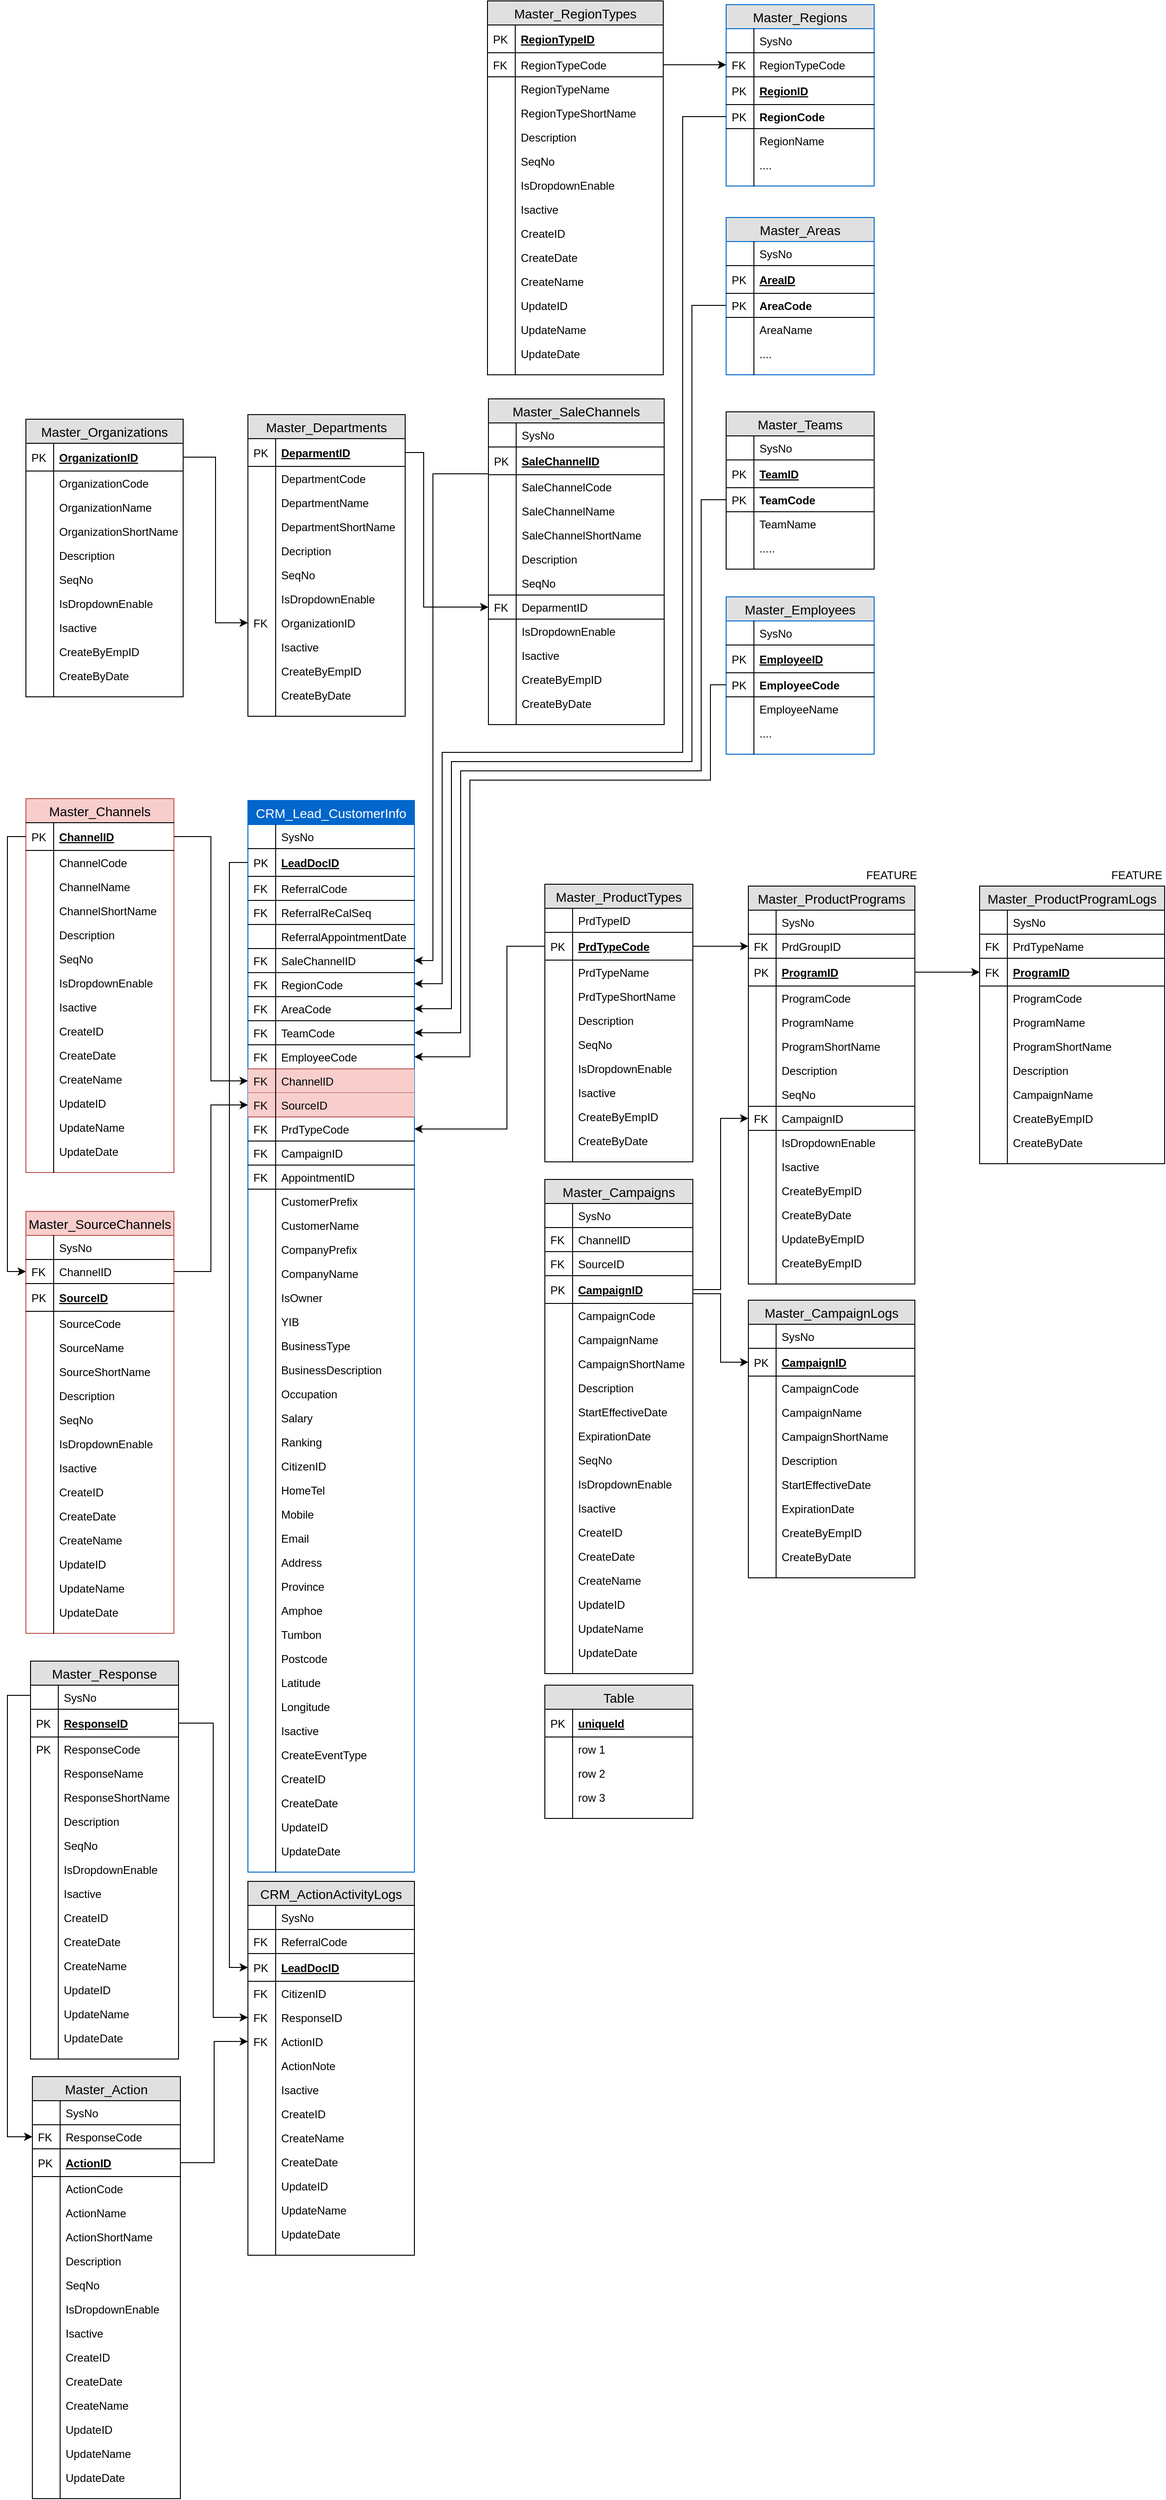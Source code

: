 <mxfile version="10.9.8" type="github"><diagram id="kDOlaQo3qJDpzbnETK0k" name="Entity Relation of Lead management "><mxGraphModel dx="868" dy="1653" grid="1" gridSize="10" guides="1" tooltips="1" connect="1" arrows="1" fold="1" page="1" pageScale="1" pageWidth="827" pageHeight="1169" math="0" shadow="0"><root><mxCell id="aR4Cj0IdAKeeF0SoLLCg-0"/><mxCell id="aR4Cj0IdAKeeF0SoLLCg-1" parent="aR4Cj0IdAKeeF0SoLLCg-0"/><mxCell id="Y6AgIF0sT1ID5IYTzy2c-0" value="Master_SaleChannels" style="swimlane;fontStyle=0;childLayout=stackLayout;horizontal=1;startSize=26;fillColor=#e0e0e0;horizontalStack=0;resizeParent=1;resizeParentMax=0;resizeLast=0;collapsible=1;marginBottom=0;swimlaneFillColor=#ffffff;align=center;fontSize=14;" parent="aR4Cj0IdAKeeF0SoLLCg-1" vertex="1"><mxGeometry x="570" y="28" width="190" height="352" as="geometry"/></mxCell><mxCell id="Y6AgIF0sT1ID5IYTzy2c-11" value="SysNo" style="shape=partialRectangle;top=0;left=0;right=0;bottom=0;align=left;verticalAlign=top;fillColor=none;spacingLeft=34;spacingRight=4;overflow=hidden;rotatable=0;points=[[0,0.5],[1,0.5]];portConstraint=eastwest;dropTarget=0;fontSize=12;" parent="Y6AgIF0sT1ID5IYTzy2c-0" vertex="1"><mxGeometry y="26" width="190" height="26" as="geometry"/></mxCell><mxCell id="Y6AgIF0sT1ID5IYTzy2c-12" value="" style="shape=partialRectangle;top=0;left=0;bottom=0;fillColor=none;align=left;verticalAlign=top;spacingLeft=4;spacingRight=4;overflow=hidden;rotatable=0;points=[];portConstraint=eastwest;part=1;fontSize=12;" parent="Y6AgIF0sT1ID5IYTzy2c-11" vertex="1" connectable="0"><mxGeometry width="30" height="26" as="geometry"/></mxCell><mxCell id="Y6AgIF0sT1ID5IYTzy2c-1" value="SaleChannelID" style="shape=partialRectangle;top=1;left=0;right=0;bottom=1;align=left;verticalAlign=middle;fillColor=none;spacingLeft=34;spacingRight=4;overflow=hidden;rotatable=0;points=[[0,0.5],[1,0.5]];portConstraint=eastwest;dropTarget=0;fontStyle=5;fontSize=12;" parent="Y6AgIF0sT1ID5IYTzy2c-0" vertex="1"><mxGeometry y="52" width="190" height="30" as="geometry"/></mxCell><mxCell id="Y6AgIF0sT1ID5IYTzy2c-2" value="PK" style="shape=partialRectangle;top=0;left=0;bottom=0;fillColor=none;align=left;verticalAlign=middle;spacingLeft=4;spacingRight=4;overflow=hidden;rotatable=0;points=[];portConstraint=eastwest;part=1;fontSize=12;" parent="Y6AgIF0sT1ID5IYTzy2c-1" vertex="1" connectable="0"><mxGeometry width="30" height="30" as="geometry"/></mxCell><mxCell id="7I9Exuzc41EAX2F6LShT-19" value="SaleChannelCode" style="shape=partialRectangle;top=0;left=0;right=0;bottom=0;align=left;verticalAlign=top;fillColor=none;spacingLeft=34;spacingRight=4;overflow=hidden;rotatable=0;points=[[0,0.5],[1,0.5]];portConstraint=eastwest;dropTarget=0;fontSize=12;" parent="Y6AgIF0sT1ID5IYTzy2c-0" vertex="1"><mxGeometry y="82" width="190" height="26" as="geometry"/></mxCell><mxCell id="7I9Exuzc41EAX2F6LShT-20" value="" style="shape=partialRectangle;top=0;left=0;bottom=0;fillColor=none;align=left;verticalAlign=top;spacingLeft=4;spacingRight=4;overflow=hidden;rotatable=0;points=[];portConstraint=eastwest;part=1;fontSize=12;" parent="7I9Exuzc41EAX2F6LShT-19" vertex="1" connectable="0"><mxGeometry width="30" height="26" as="geometry"/></mxCell><mxCell id="Y6AgIF0sT1ID5IYTzy2c-3" value="SaleChannelName" style="shape=partialRectangle;top=0;left=0;right=0;bottom=0;align=left;verticalAlign=top;fillColor=none;spacingLeft=34;spacingRight=4;overflow=hidden;rotatable=0;points=[[0,0.5],[1,0.5]];portConstraint=eastwest;dropTarget=0;fontSize=12;" parent="Y6AgIF0sT1ID5IYTzy2c-0" vertex="1"><mxGeometry y="108" width="190" height="26" as="geometry"/></mxCell><mxCell id="Y6AgIF0sT1ID5IYTzy2c-4" value="" style="shape=partialRectangle;top=0;left=0;bottom=0;fillColor=none;align=left;verticalAlign=top;spacingLeft=4;spacingRight=4;overflow=hidden;rotatable=0;points=[];portConstraint=eastwest;part=1;fontSize=12;" parent="Y6AgIF0sT1ID5IYTzy2c-3" vertex="1" connectable="0"><mxGeometry width="30" height="26" as="geometry"/></mxCell><mxCell id="Y6AgIF0sT1ID5IYTzy2c-5" value="SaleChannelShortName" style="shape=partialRectangle;top=0;left=0;right=0;bottom=0;align=left;verticalAlign=top;fillColor=none;spacingLeft=34;spacingRight=4;overflow=hidden;rotatable=0;points=[[0,0.5],[1,0.5]];portConstraint=eastwest;dropTarget=0;fontSize=12;" parent="Y6AgIF0sT1ID5IYTzy2c-0" vertex="1"><mxGeometry y="134" width="190" height="26" as="geometry"/></mxCell><mxCell id="Y6AgIF0sT1ID5IYTzy2c-6" value="" style="shape=partialRectangle;top=0;left=0;bottom=0;fillColor=none;align=left;verticalAlign=top;spacingLeft=4;spacingRight=4;overflow=hidden;rotatable=0;points=[];portConstraint=eastwest;part=1;fontSize=12;" parent="Y6AgIF0sT1ID5IYTzy2c-5" vertex="1" connectable="0"><mxGeometry width="30" height="26" as="geometry"/></mxCell><mxCell id="Y6AgIF0sT1ID5IYTzy2c-7" value="Description" style="shape=partialRectangle;top=0;left=0;right=0;bottom=0;align=left;verticalAlign=top;fillColor=none;spacingLeft=34;spacingRight=4;overflow=hidden;rotatable=0;points=[[0,0.5],[1,0.5]];portConstraint=eastwest;dropTarget=0;fontSize=12;" parent="Y6AgIF0sT1ID5IYTzy2c-0" vertex="1"><mxGeometry y="160" width="190" height="26" as="geometry"/></mxCell><mxCell id="Y6AgIF0sT1ID5IYTzy2c-8" value="" style="shape=partialRectangle;top=0;left=0;bottom=0;fillColor=none;align=left;verticalAlign=top;spacingLeft=4;spacingRight=4;overflow=hidden;rotatable=0;points=[];portConstraint=eastwest;part=1;fontSize=12;" parent="Y6AgIF0sT1ID5IYTzy2c-7" vertex="1" connectable="0"><mxGeometry width="30" height="26" as="geometry"/></mxCell><mxCell id="VAk3RZDtBQKBFrCvev2G-6" value="SeqNo" style="shape=partialRectangle;top=0;left=0;right=0;bottom=0;align=left;verticalAlign=top;fillColor=none;spacingLeft=34;spacingRight=4;overflow=hidden;rotatable=0;points=[[0,0.5],[1,0.5]];portConstraint=eastwest;dropTarget=0;fontSize=12;" parent="Y6AgIF0sT1ID5IYTzy2c-0" vertex="1"><mxGeometry y="186" width="190" height="26" as="geometry"/></mxCell><mxCell id="VAk3RZDtBQKBFrCvev2G-7" value="" style="shape=partialRectangle;top=0;left=0;bottom=0;fillColor=none;align=left;verticalAlign=top;spacingLeft=4;spacingRight=4;overflow=hidden;rotatable=0;points=[];portConstraint=eastwest;part=1;fontSize=12;" parent="VAk3RZDtBQKBFrCvev2G-6" vertex="1" connectable="0"><mxGeometry width="30" height="26" as="geometry"/></mxCell><mxCell id="VAk3RZDtBQKBFrCvev2G-4" value="DeparmentID" style="shape=partialRectangle;top=1;left=0;right=0;bottom=1;align=left;verticalAlign=top;fillColor=none;spacingLeft=34;spacingRight=4;overflow=hidden;rotatable=0;points=[[0,0.5],[1,0.5]];portConstraint=eastwest;dropTarget=0;fontSize=12;" parent="Y6AgIF0sT1ID5IYTzy2c-0" vertex="1"><mxGeometry y="212" width="190" height="26" as="geometry"/></mxCell><mxCell id="VAk3RZDtBQKBFrCvev2G-5" value="FK" style="shape=partialRectangle;top=0;left=0;bottom=0;fillColor=none;align=left;verticalAlign=top;spacingLeft=4;spacingRight=4;overflow=hidden;rotatable=0;points=[];portConstraint=eastwest;part=1;fontSize=12;" parent="VAk3RZDtBQKBFrCvev2G-4" vertex="1" connectable="0"><mxGeometry width="30" height="26" as="geometry"/></mxCell><mxCell id="7I9Exuzc41EAX2F6LShT-21" value="IsDropdownEnable" style="shape=partialRectangle;top=0;left=0;right=0;bottom=0;align=left;verticalAlign=top;fillColor=none;spacingLeft=34;spacingRight=4;overflow=hidden;rotatable=0;points=[[0,0.5],[1,0.5]];portConstraint=eastwest;dropTarget=0;fontSize=12;" parent="Y6AgIF0sT1ID5IYTzy2c-0" vertex="1"><mxGeometry y="238" width="190" height="26" as="geometry"/></mxCell><mxCell id="7I9Exuzc41EAX2F6LShT-22" value="" style="shape=partialRectangle;top=0;left=0;bottom=0;fillColor=none;align=left;verticalAlign=top;spacingLeft=4;spacingRight=4;overflow=hidden;rotatable=0;points=[];portConstraint=eastwest;part=1;fontSize=12;" parent="7I9Exuzc41EAX2F6LShT-21" vertex="1" connectable="0"><mxGeometry width="30" height="26" as="geometry"/></mxCell><mxCell id="7I9Exuzc41EAX2F6LShT-23" value="Isactive" style="shape=partialRectangle;top=0;left=0;right=0;bottom=0;align=left;verticalAlign=top;fillColor=none;spacingLeft=34;spacingRight=4;overflow=hidden;rotatable=0;points=[[0,0.5],[1,0.5]];portConstraint=eastwest;dropTarget=0;fontSize=12;" parent="Y6AgIF0sT1ID5IYTzy2c-0" vertex="1"><mxGeometry y="264" width="190" height="26" as="geometry"/></mxCell><mxCell id="7I9Exuzc41EAX2F6LShT-24" value="" style="shape=partialRectangle;top=0;left=0;bottom=0;fillColor=none;align=left;verticalAlign=top;spacingLeft=4;spacingRight=4;overflow=hidden;rotatable=0;points=[];portConstraint=eastwest;part=1;fontSize=12;" parent="7I9Exuzc41EAX2F6LShT-23" vertex="1" connectable="0"><mxGeometry width="30" height="26" as="geometry"/></mxCell><mxCell id="7I9Exuzc41EAX2F6LShT-26" value="CreateByEmpID" style="shape=partialRectangle;top=0;left=0;right=0;bottom=0;align=left;verticalAlign=top;fillColor=none;spacingLeft=34;spacingRight=4;overflow=hidden;rotatable=0;points=[[0,0.5],[1,0.5]];portConstraint=eastwest;dropTarget=0;fontSize=12;" parent="Y6AgIF0sT1ID5IYTzy2c-0" vertex="1"><mxGeometry y="290" width="190" height="26" as="geometry"/></mxCell><mxCell id="7I9Exuzc41EAX2F6LShT-27" value="" style="shape=partialRectangle;top=0;left=0;bottom=0;fillColor=none;align=left;verticalAlign=top;spacingLeft=4;spacingRight=4;overflow=hidden;rotatable=0;points=[];portConstraint=eastwest;part=1;fontSize=12;" parent="7I9Exuzc41EAX2F6LShT-26" vertex="1" connectable="0"><mxGeometry width="30" height="26" as="geometry"/></mxCell><mxCell id="7I9Exuzc41EAX2F6LShT-28" value="CreateByDate" style="shape=partialRectangle;top=0;left=0;right=0;bottom=0;align=left;verticalAlign=top;fillColor=none;spacingLeft=34;spacingRight=4;overflow=hidden;rotatable=0;points=[[0,0.5],[1,0.5]];portConstraint=eastwest;dropTarget=0;fontSize=12;" parent="Y6AgIF0sT1ID5IYTzy2c-0" vertex="1"><mxGeometry y="316" width="190" height="26" as="geometry"/></mxCell><mxCell id="7I9Exuzc41EAX2F6LShT-29" value="" style="shape=partialRectangle;top=0;left=0;bottom=0;fillColor=none;align=left;verticalAlign=top;spacingLeft=4;spacingRight=4;overflow=hidden;rotatable=0;points=[];portConstraint=eastwest;part=1;fontSize=12;" parent="7I9Exuzc41EAX2F6LShT-28" vertex="1" connectable="0"><mxGeometry width="30" height="26" as="geometry"/></mxCell><mxCell id="Y6AgIF0sT1ID5IYTzy2c-9" value="" style="shape=partialRectangle;top=0;left=0;right=0;bottom=0;align=left;verticalAlign=top;fillColor=none;spacingLeft=34;spacingRight=4;overflow=hidden;rotatable=0;points=[[0,0.5],[1,0.5]];portConstraint=eastwest;dropTarget=0;fontSize=12;" parent="Y6AgIF0sT1ID5IYTzy2c-0" vertex="1"><mxGeometry y="342" width="190" height="10" as="geometry"/></mxCell><mxCell id="Y6AgIF0sT1ID5IYTzy2c-10" value="" style="shape=partialRectangle;top=0;left=0;bottom=0;fillColor=none;align=left;verticalAlign=top;spacingLeft=4;spacingRight=4;overflow=hidden;rotatable=0;points=[];portConstraint=eastwest;part=1;fontSize=12;" parent="Y6AgIF0sT1ID5IYTzy2c-9" vertex="1" connectable="0"><mxGeometry width="30" height="10" as="geometry"/></mxCell><mxCell id="1qH6MCBVcJRh57JYEy_5-0" value="Master_Organizations" style="swimlane;fontStyle=0;childLayout=stackLayout;horizontal=1;startSize=26;fillColor=#e0e0e0;horizontalStack=0;resizeParent=1;resizeParentMax=0;resizeLast=0;collapsible=1;marginBottom=0;swimlaneFillColor=#ffffff;align=center;fontSize=14;" parent="aR4Cj0IdAKeeF0SoLLCg-1" vertex="1"><mxGeometry x="70" y="50" width="170" height="300" as="geometry"/></mxCell><mxCell id="1qH6MCBVcJRh57JYEy_5-1" value="OrganizationID" style="shape=partialRectangle;top=1;left=0;right=0;bottom=1;align=left;verticalAlign=middle;fillColor=none;spacingLeft=34;spacingRight=4;overflow=hidden;rotatable=0;points=[[0,0.5],[1,0.5]];portConstraint=eastwest;dropTarget=0;fontStyle=5;fontSize=12;" parent="1qH6MCBVcJRh57JYEy_5-0" vertex="1"><mxGeometry y="26" width="170" height="30" as="geometry"/></mxCell><mxCell id="1qH6MCBVcJRh57JYEy_5-2" value="PK" style="shape=partialRectangle;top=0;left=0;bottom=0;fillColor=none;align=left;verticalAlign=middle;spacingLeft=4;spacingRight=4;overflow=hidden;rotatable=0;points=[];portConstraint=eastwest;part=1;fontSize=12;" parent="1qH6MCBVcJRh57JYEy_5-1" vertex="1" connectable="0"><mxGeometry width="30" height="30" as="geometry"/></mxCell><mxCell id="1qH6MCBVcJRh57JYEy_5-3" value="OrganizationCode" style="shape=partialRectangle;top=0;left=0;right=0;bottom=0;align=left;verticalAlign=top;fillColor=none;spacingLeft=34;spacingRight=4;overflow=hidden;rotatable=0;points=[[0,0.5],[1,0.5]];portConstraint=eastwest;dropTarget=0;fontSize=12;" parent="1qH6MCBVcJRh57JYEy_5-0" vertex="1"><mxGeometry y="56" width="170" height="26" as="geometry"/></mxCell><mxCell id="1qH6MCBVcJRh57JYEy_5-4" value="" style="shape=partialRectangle;top=0;left=0;bottom=0;fillColor=none;align=left;verticalAlign=top;spacingLeft=4;spacingRight=4;overflow=hidden;rotatable=0;points=[];portConstraint=eastwest;part=1;fontSize=12;" parent="1qH6MCBVcJRh57JYEy_5-3" vertex="1" connectable="0"><mxGeometry width="30" height="26" as="geometry"/></mxCell><mxCell id="1qH6MCBVcJRh57JYEy_5-5" value="OrganizationName" style="shape=partialRectangle;top=0;left=0;right=0;bottom=0;align=left;verticalAlign=top;fillColor=none;spacingLeft=34;spacingRight=4;overflow=hidden;rotatable=0;points=[[0,0.5],[1,0.5]];portConstraint=eastwest;dropTarget=0;fontSize=12;" parent="1qH6MCBVcJRh57JYEy_5-0" vertex="1"><mxGeometry y="82" width="170" height="26" as="geometry"/></mxCell><mxCell id="1qH6MCBVcJRh57JYEy_5-6" value="" style="shape=partialRectangle;top=0;left=0;bottom=0;fillColor=none;align=left;verticalAlign=top;spacingLeft=4;spacingRight=4;overflow=hidden;rotatable=0;points=[];portConstraint=eastwest;part=1;fontSize=12;" parent="1qH6MCBVcJRh57JYEy_5-5" vertex="1" connectable="0"><mxGeometry width="30" height="26" as="geometry"/></mxCell><mxCell id="1qH6MCBVcJRh57JYEy_5-7" value="OrganizationShortName" style="shape=partialRectangle;top=0;left=0;right=0;bottom=0;align=left;verticalAlign=top;fillColor=none;spacingLeft=34;spacingRight=4;overflow=hidden;rotatable=0;points=[[0,0.5],[1,0.5]];portConstraint=eastwest;dropTarget=0;fontSize=12;" parent="1qH6MCBVcJRh57JYEy_5-0" vertex="1"><mxGeometry y="108" width="170" height="26" as="geometry"/></mxCell><mxCell id="1qH6MCBVcJRh57JYEy_5-8" value="" style="shape=partialRectangle;top=0;left=0;bottom=0;fillColor=none;align=left;verticalAlign=top;spacingLeft=4;spacingRight=4;overflow=hidden;rotatable=0;points=[];portConstraint=eastwest;part=1;fontSize=12;" parent="1qH6MCBVcJRh57JYEy_5-7" vertex="1" connectable="0"><mxGeometry width="30" height="26" as="geometry"/></mxCell><mxCell id="VAk3RZDtBQKBFrCvev2G-2" value="Description" style="shape=partialRectangle;top=0;left=0;right=0;bottom=0;align=left;verticalAlign=top;fillColor=none;spacingLeft=34;spacingRight=4;overflow=hidden;rotatable=0;points=[[0,0.5],[1,0.5]];portConstraint=eastwest;dropTarget=0;fontSize=12;" parent="1qH6MCBVcJRh57JYEy_5-0" vertex="1"><mxGeometry y="134" width="170" height="26" as="geometry"/></mxCell><mxCell id="VAk3RZDtBQKBFrCvev2G-3" value="" style="shape=partialRectangle;top=0;left=0;bottom=0;fillColor=none;align=left;verticalAlign=top;spacingLeft=4;spacingRight=4;overflow=hidden;rotatable=0;points=[];portConstraint=eastwest;part=1;fontSize=12;" parent="VAk3RZDtBQKBFrCvev2G-2" vertex="1" connectable="0"><mxGeometry width="30" height="26" as="geometry"/></mxCell><mxCell id="cZZiiwBVSIVmVx8ppENO-17" value="SeqNo" style="shape=partialRectangle;top=0;left=0;right=0;bottom=0;align=left;verticalAlign=top;fillColor=none;spacingLeft=34;spacingRight=4;overflow=hidden;rotatable=0;points=[[0,0.5],[1,0.5]];portConstraint=eastwest;dropTarget=0;fontSize=12;" parent="1qH6MCBVcJRh57JYEy_5-0" vertex="1"><mxGeometry y="160" width="170" height="26" as="geometry"/></mxCell><mxCell id="cZZiiwBVSIVmVx8ppENO-18" value="" style="shape=partialRectangle;top=0;left=0;bottom=0;fillColor=none;align=left;verticalAlign=top;spacingLeft=4;spacingRight=4;overflow=hidden;rotatable=0;points=[];portConstraint=eastwest;part=1;fontSize=12;" parent="cZZiiwBVSIVmVx8ppENO-17" vertex="1" connectable="0"><mxGeometry width="30" height="26" as="geometry"/></mxCell><mxCell id="cZZiiwBVSIVmVx8ppENO-15" value="IsDropdownEnable" style="shape=partialRectangle;top=0;left=0;right=0;bottom=0;align=left;verticalAlign=top;fillColor=none;spacingLeft=34;spacingRight=4;overflow=hidden;rotatable=0;points=[[0,0.5],[1,0.5]];portConstraint=eastwest;dropTarget=0;fontSize=12;" parent="1qH6MCBVcJRh57JYEy_5-0" vertex="1"><mxGeometry y="186" width="170" height="26" as="geometry"/></mxCell><mxCell id="cZZiiwBVSIVmVx8ppENO-16" value="" style="shape=partialRectangle;top=0;left=0;bottom=0;fillColor=none;align=left;verticalAlign=top;spacingLeft=4;spacingRight=4;overflow=hidden;rotatable=0;points=[];portConstraint=eastwest;part=1;fontSize=12;" parent="cZZiiwBVSIVmVx8ppENO-15" vertex="1" connectable="0"><mxGeometry width="30" height="26" as="geometry"/></mxCell><mxCell id="ZkwMSFCn1m_YSOPkAEoD-4" value="Isactive" style="shape=partialRectangle;top=0;left=0;right=0;bottom=0;align=left;verticalAlign=top;fillColor=none;spacingLeft=34;spacingRight=4;overflow=hidden;rotatable=0;points=[[0,0.5],[1,0.5]];portConstraint=eastwest;dropTarget=0;fontSize=12;" parent="1qH6MCBVcJRh57JYEy_5-0" vertex="1"><mxGeometry y="212" width="170" height="26" as="geometry"/></mxCell><mxCell id="ZkwMSFCn1m_YSOPkAEoD-5" value="" style="shape=partialRectangle;top=0;left=0;bottom=0;fillColor=none;align=left;verticalAlign=top;spacingLeft=4;spacingRight=4;overflow=hidden;rotatable=0;points=[];portConstraint=eastwest;part=1;fontSize=12;" parent="ZkwMSFCn1m_YSOPkAEoD-4" vertex="1" connectable="0"><mxGeometry width="30" height="26" as="geometry"/></mxCell><mxCell id="4zE1njSNLXC_QewSLWmK-10" value="CreateByEmpID" style="shape=partialRectangle;top=0;left=0;right=0;bottom=0;align=left;verticalAlign=top;fillColor=none;spacingLeft=34;spacingRight=4;overflow=hidden;rotatable=0;points=[[0,0.5],[1,0.5]];portConstraint=eastwest;dropTarget=0;fontSize=12;" parent="1qH6MCBVcJRh57JYEy_5-0" vertex="1"><mxGeometry y="238" width="170" height="26" as="geometry"/></mxCell><mxCell id="4zE1njSNLXC_QewSLWmK-11" value="" style="shape=partialRectangle;top=0;left=0;bottom=0;fillColor=none;align=left;verticalAlign=top;spacingLeft=4;spacingRight=4;overflow=hidden;rotatable=0;points=[];portConstraint=eastwest;part=1;fontSize=12;" parent="4zE1njSNLXC_QewSLWmK-10" vertex="1" connectable="0"><mxGeometry width="30" height="26" as="geometry"/></mxCell><mxCell id="ZkwMSFCn1m_YSOPkAEoD-2" value="CreateByDate" style="shape=partialRectangle;top=0;left=0;right=0;bottom=0;align=left;verticalAlign=top;fillColor=none;spacingLeft=34;spacingRight=4;overflow=hidden;rotatable=0;points=[[0,0.5],[1,0.5]];portConstraint=eastwest;dropTarget=0;fontSize=12;" parent="1qH6MCBVcJRh57JYEy_5-0" vertex="1"><mxGeometry y="264" width="170" height="26" as="geometry"/></mxCell><mxCell id="ZkwMSFCn1m_YSOPkAEoD-3" value="" style="shape=partialRectangle;top=0;left=0;bottom=0;fillColor=none;align=left;verticalAlign=top;spacingLeft=4;spacingRight=4;overflow=hidden;rotatable=0;points=[];portConstraint=eastwest;part=1;fontSize=12;" parent="ZkwMSFCn1m_YSOPkAEoD-2" vertex="1" connectable="0"><mxGeometry width="30" height="26" as="geometry"/></mxCell><mxCell id="1qH6MCBVcJRh57JYEy_5-9" value="" style="shape=partialRectangle;top=0;left=0;right=0;bottom=0;align=left;verticalAlign=top;fillColor=none;spacingLeft=34;spacingRight=4;overflow=hidden;rotatable=0;points=[[0,0.5],[1,0.5]];portConstraint=eastwest;dropTarget=0;fontSize=12;" parent="1qH6MCBVcJRh57JYEy_5-0" vertex="1"><mxGeometry y="290" width="170" height="10" as="geometry"/></mxCell><mxCell id="1qH6MCBVcJRh57JYEy_5-10" value="" style="shape=partialRectangle;top=0;left=0;bottom=0;fillColor=none;align=left;verticalAlign=top;spacingLeft=4;spacingRight=4;overflow=hidden;rotatable=0;points=[];portConstraint=eastwest;part=1;fontSize=12;" parent="1qH6MCBVcJRh57JYEy_5-9" vertex="1" connectable="0"><mxGeometry width="30" height="10" as="geometry"/></mxCell><mxCell id="Nq1e7Jdh9meuQi9rWdPE-0" value="Master_Departments" style="swimlane;fontStyle=0;childLayout=stackLayout;horizontal=1;startSize=26;fillColor=#e0e0e0;horizontalStack=0;resizeParent=1;resizeParentMax=0;resizeLast=0;collapsible=1;marginBottom=0;swimlaneFillColor=#ffffff;align=center;fontSize=14;" parent="aR4Cj0IdAKeeF0SoLLCg-1" vertex="1"><mxGeometry x="310" y="45" width="170" height="326" as="geometry"/></mxCell><mxCell id="Nq1e7Jdh9meuQi9rWdPE-1" value="DeparmentID" style="shape=partialRectangle;top=1;left=0;right=0;bottom=1;align=left;verticalAlign=middle;fillColor=none;spacingLeft=34;spacingRight=4;overflow=hidden;rotatable=0;points=[[0,0.5],[1,0.5]];portConstraint=eastwest;dropTarget=0;fontStyle=5;fontSize=12;" parent="Nq1e7Jdh9meuQi9rWdPE-0" vertex="1"><mxGeometry y="26" width="170" height="30" as="geometry"/></mxCell><mxCell id="Nq1e7Jdh9meuQi9rWdPE-2" value="PK" style="shape=partialRectangle;top=0;left=0;bottom=0;fillColor=none;align=left;verticalAlign=middle;spacingLeft=4;spacingRight=4;overflow=hidden;rotatable=0;points=[];portConstraint=eastwest;part=1;fontSize=12;" parent="Nq1e7Jdh9meuQi9rWdPE-1" vertex="1" connectable="0"><mxGeometry width="30" height="30" as="geometry"/></mxCell><mxCell id="Nq1e7Jdh9meuQi9rWdPE-5" value="DepartmentCode" style="shape=partialRectangle;top=0;left=0;right=0;bottom=0;align=left;verticalAlign=top;fillColor=none;spacingLeft=34;spacingRight=4;overflow=hidden;rotatable=0;points=[[0,0.5],[1,0.5]];portConstraint=eastwest;dropTarget=0;fontSize=12;" parent="Nq1e7Jdh9meuQi9rWdPE-0" vertex="1"><mxGeometry y="56" width="170" height="26" as="geometry"/></mxCell><mxCell id="Nq1e7Jdh9meuQi9rWdPE-6" value="" style="shape=partialRectangle;top=0;left=0;bottom=0;fillColor=none;align=left;verticalAlign=top;spacingLeft=4;spacingRight=4;overflow=hidden;rotatable=0;points=[];portConstraint=eastwest;part=1;fontSize=12;" parent="Nq1e7Jdh9meuQi9rWdPE-5" vertex="1" connectable="0"><mxGeometry width="30" height="26" as="geometry"/></mxCell><mxCell id="Nq1e7Jdh9meuQi9rWdPE-7" value="DepartmentName" style="shape=partialRectangle;top=0;left=0;right=0;bottom=0;align=left;verticalAlign=top;fillColor=none;spacingLeft=34;spacingRight=4;overflow=hidden;rotatable=0;points=[[0,0.5],[1,0.5]];portConstraint=eastwest;dropTarget=0;fontSize=12;" parent="Nq1e7Jdh9meuQi9rWdPE-0" vertex="1"><mxGeometry y="82" width="170" height="26" as="geometry"/></mxCell><mxCell id="Nq1e7Jdh9meuQi9rWdPE-8" value="" style="shape=partialRectangle;top=0;left=0;bottom=0;fillColor=none;align=left;verticalAlign=top;spacingLeft=4;spacingRight=4;overflow=hidden;rotatable=0;points=[];portConstraint=eastwest;part=1;fontSize=12;" parent="Nq1e7Jdh9meuQi9rWdPE-7" vertex="1" connectable="0"><mxGeometry width="30" height="26" as="geometry"/></mxCell><mxCell id="7I9Exuzc41EAX2F6LShT-1" value="DepartmentShortName" style="shape=partialRectangle;top=0;left=0;right=0;bottom=0;align=left;verticalAlign=top;fillColor=none;spacingLeft=34;spacingRight=4;overflow=hidden;rotatable=0;points=[[0,0.5],[1,0.5]];portConstraint=eastwest;dropTarget=0;fontSize=12;" parent="Nq1e7Jdh9meuQi9rWdPE-0" vertex="1"><mxGeometry y="108" width="170" height="26" as="geometry"/></mxCell><mxCell id="7I9Exuzc41EAX2F6LShT-2" value="" style="shape=partialRectangle;top=0;left=0;bottom=0;fillColor=none;align=left;verticalAlign=top;spacingLeft=4;spacingRight=4;overflow=hidden;rotatable=0;points=[];portConstraint=eastwest;part=1;fontSize=12;" parent="7I9Exuzc41EAX2F6LShT-1" vertex="1" connectable="0"><mxGeometry width="30" height="26" as="geometry"/></mxCell><mxCell id="7I9Exuzc41EAX2F6LShT-9" value="Decription" style="shape=partialRectangle;top=0;left=0;right=0;bottom=0;align=left;verticalAlign=top;fillColor=none;spacingLeft=34;spacingRight=4;overflow=hidden;rotatable=0;points=[[0,0.5],[1,0.5]];portConstraint=eastwest;dropTarget=0;fontSize=12;" parent="Nq1e7Jdh9meuQi9rWdPE-0" vertex="1"><mxGeometry y="134" width="170" height="26" as="geometry"/></mxCell><mxCell id="7I9Exuzc41EAX2F6LShT-10" value="" style="shape=partialRectangle;top=0;left=0;bottom=0;fillColor=none;align=left;verticalAlign=top;spacingLeft=4;spacingRight=4;overflow=hidden;rotatable=0;points=[];portConstraint=eastwest;part=1;fontSize=12;" parent="7I9Exuzc41EAX2F6LShT-9" vertex="1" connectable="0"><mxGeometry width="30" height="26" as="geometry"/></mxCell><mxCell id="7I9Exuzc41EAX2F6LShT-11" value="SeqNo" style="shape=partialRectangle;top=0;left=0;right=0;bottom=0;align=left;verticalAlign=top;fillColor=none;spacingLeft=34;spacingRight=4;overflow=hidden;rotatable=0;points=[[0,0.5],[1,0.5]];portConstraint=eastwest;dropTarget=0;fontSize=12;" parent="Nq1e7Jdh9meuQi9rWdPE-0" vertex="1"><mxGeometry y="160" width="170" height="26" as="geometry"/></mxCell><mxCell id="7I9Exuzc41EAX2F6LShT-12" value="" style="shape=partialRectangle;top=0;left=0;bottom=0;fillColor=none;align=left;verticalAlign=top;spacingLeft=4;spacingRight=4;overflow=hidden;rotatable=0;points=[];portConstraint=eastwest;part=1;fontSize=12;" parent="7I9Exuzc41EAX2F6LShT-11" vertex="1" connectable="0"><mxGeometry width="30" height="26" as="geometry"/></mxCell><mxCell id="7I9Exuzc41EAX2F6LShT-15" value="IsDropdownEnable" style="shape=partialRectangle;top=0;left=0;right=0;bottom=0;align=left;verticalAlign=top;fillColor=none;spacingLeft=34;spacingRight=4;overflow=hidden;rotatable=0;points=[[0,0.5],[1,0.5]];portConstraint=eastwest;dropTarget=0;fontSize=12;" parent="Nq1e7Jdh9meuQi9rWdPE-0" vertex="1"><mxGeometry y="186" width="170" height="26" as="geometry"/></mxCell><mxCell id="7I9Exuzc41EAX2F6LShT-16" value="" style="shape=partialRectangle;top=0;left=0;bottom=0;fillColor=none;align=left;verticalAlign=top;spacingLeft=4;spacingRight=4;overflow=hidden;rotatable=0;points=[];portConstraint=eastwest;part=1;fontSize=12;" parent="7I9Exuzc41EAX2F6LShT-15" vertex="1" connectable="0"><mxGeometry width="30" height="26" as="geometry"/></mxCell><mxCell id="Nq1e7Jdh9meuQi9rWdPE-3" value="OrganizationID" style="shape=partialRectangle;top=0;left=0;right=0;bottom=0;align=left;verticalAlign=top;fillColor=none;spacingLeft=34;spacingRight=4;overflow=hidden;rotatable=0;points=[[0,0.5],[1,0.5]];portConstraint=eastwest;dropTarget=0;fontSize=12;" parent="Nq1e7Jdh9meuQi9rWdPE-0" vertex="1"><mxGeometry y="212" width="170" height="26" as="geometry"/></mxCell><mxCell id="Nq1e7Jdh9meuQi9rWdPE-4" value="FK" style="shape=partialRectangle;top=0;left=0;bottom=0;fillColor=none;align=left;verticalAlign=top;spacingLeft=4;spacingRight=4;overflow=hidden;rotatable=0;points=[];portConstraint=eastwest;part=1;fontSize=12;" parent="Nq1e7Jdh9meuQi9rWdPE-3" vertex="1" connectable="0"><mxGeometry width="30" height="26" as="geometry"/></mxCell><mxCell id="7I9Exuzc41EAX2F6LShT-13" value="Isactive" style="shape=partialRectangle;top=0;left=0;right=0;bottom=0;align=left;verticalAlign=top;fillColor=none;spacingLeft=34;spacingRight=4;overflow=hidden;rotatable=0;points=[[0,0.5],[1,0.5]];portConstraint=eastwest;dropTarget=0;fontSize=12;" parent="Nq1e7Jdh9meuQi9rWdPE-0" vertex="1"><mxGeometry y="238" width="170" height="26" as="geometry"/></mxCell><mxCell id="7I9Exuzc41EAX2F6LShT-14" value="" style="shape=partialRectangle;top=0;left=0;bottom=0;fillColor=none;align=left;verticalAlign=top;spacingLeft=4;spacingRight=4;overflow=hidden;rotatable=0;points=[];portConstraint=eastwest;part=1;fontSize=12;" parent="7I9Exuzc41EAX2F6LShT-13" vertex="1" connectable="0"><mxGeometry width="30" height="26" as="geometry"/></mxCell><mxCell id="7I9Exuzc41EAX2F6LShT-3" value="CreateByEmpID" style="shape=partialRectangle;top=0;left=0;right=0;bottom=0;align=left;verticalAlign=top;fillColor=none;spacingLeft=34;spacingRight=4;overflow=hidden;rotatable=0;points=[[0,0.5],[1,0.5]];portConstraint=eastwest;dropTarget=0;fontSize=12;" parent="Nq1e7Jdh9meuQi9rWdPE-0" vertex="1"><mxGeometry y="264" width="170" height="26" as="geometry"/></mxCell><mxCell id="7I9Exuzc41EAX2F6LShT-4" value="" style="shape=partialRectangle;top=0;left=0;bottom=0;fillColor=none;align=left;verticalAlign=top;spacingLeft=4;spacingRight=4;overflow=hidden;rotatable=0;points=[];portConstraint=eastwest;part=1;fontSize=12;" parent="7I9Exuzc41EAX2F6LShT-3" vertex="1" connectable="0"><mxGeometry width="30" height="26" as="geometry"/></mxCell><mxCell id="7I9Exuzc41EAX2F6LShT-17" value="CreateByDate" style="shape=partialRectangle;top=0;left=0;right=0;bottom=0;align=left;verticalAlign=top;fillColor=none;spacingLeft=34;spacingRight=4;overflow=hidden;rotatable=0;points=[[0,0.5],[1,0.5]];portConstraint=eastwest;dropTarget=0;fontSize=12;" parent="Nq1e7Jdh9meuQi9rWdPE-0" vertex="1"><mxGeometry y="290" width="170" height="26" as="geometry"/></mxCell><mxCell id="7I9Exuzc41EAX2F6LShT-18" value="" style="shape=partialRectangle;top=0;left=0;bottom=0;fillColor=none;align=left;verticalAlign=top;spacingLeft=4;spacingRight=4;overflow=hidden;rotatable=0;points=[];portConstraint=eastwest;part=1;fontSize=12;" parent="7I9Exuzc41EAX2F6LShT-17" vertex="1" connectable="0"><mxGeometry width="30" height="26" as="geometry"/></mxCell><mxCell id="Nq1e7Jdh9meuQi9rWdPE-9" value="" style="shape=partialRectangle;top=0;left=0;right=0;bottom=0;align=left;verticalAlign=top;fillColor=none;spacingLeft=34;spacingRight=4;overflow=hidden;rotatable=0;points=[[0,0.5],[1,0.5]];portConstraint=eastwest;dropTarget=0;fontSize=12;" parent="Nq1e7Jdh9meuQi9rWdPE-0" vertex="1"><mxGeometry y="316" width="170" height="10" as="geometry"/></mxCell><mxCell id="Nq1e7Jdh9meuQi9rWdPE-10" value="" style="shape=partialRectangle;top=0;left=0;bottom=0;fillColor=none;align=left;verticalAlign=top;spacingLeft=4;spacingRight=4;overflow=hidden;rotatable=0;points=[];portConstraint=eastwest;part=1;fontSize=12;" parent="Nq1e7Jdh9meuQi9rWdPE-9" vertex="1" connectable="0"><mxGeometry width="30" height="10" as="geometry"/></mxCell><mxCell id="7I9Exuzc41EAX2F6LShT-0" style="edgeStyle=orthogonalEdgeStyle;rounded=0;orthogonalLoop=1;jettySize=auto;html=1;entryX=0;entryY=0.5;entryDx=0;entryDy=0;" parent="aR4Cj0IdAKeeF0SoLLCg-1" source="1qH6MCBVcJRh57JYEy_5-1" target="Nq1e7Jdh9meuQi9rWdPE-3" edge="1"><mxGeometry relative="1" as="geometry"/></mxCell><mxCell id="hDz04uGk0CECS1_6FW3w-0" value="Master_RegionTypes" style="swimlane;fontStyle=0;childLayout=stackLayout;horizontal=1;startSize=26;fillColor=#e0e0e0;horizontalStack=0;resizeParent=1;resizeParentMax=0;resizeLast=0;collapsible=1;marginBottom=0;swimlaneFillColor=#ffffff;align=center;fontSize=14;" parent="aR4Cj0IdAKeeF0SoLLCg-1" vertex="1"><mxGeometry x="569" y="-402" width="190" height="404" as="geometry"/></mxCell><mxCell id="hDz04uGk0CECS1_6FW3w-1" value="RegionTypeID" style="shape=partialRectangle;top=0;left=0;right=0;bottom=1;align=left;verticalAlign=middle;fillColor=none;spacingLeft=34;spacingRight=4;overflow=hidden;rotatable=0;points=[[0,0.5],[1,0.5]];portConstraint=eastwest;dropTarget=0;fontStyle=5;fontSize=12;" parent="hDz04uGk0CECS1_6FW3w-0" vertex="1"><mxGeometry y="26" width="190" height="30" as="geometry"/></mxCell><mxCell id="hDz04uGk0CECS1_6FW3w-2" value="PK" style="shape=partialRectangle;top=0;left=0;bottom=0;fillColor=none;align=left;verticalAlign=middle;spacingLeft=4;spacingRight=4;overflow=hidden;rotatable=0;points=[];portConstraint=eastwest;part=1;fontSize=12;" parent="hDz04uGk0CECS1_6FW3w-1" vertex="1" connectable="0"><mxGeometry width="30" height="30" as="geometry"/></mxCell><mxCell id="hDz04uGk0CECS1_6FW3w-3" value="RegionTypeCode" style="shape=partialRectangle;top=0;left=0;right=0;bottom=1;align=left;verticalAlign=top;fillColor=none;spacingLeft=34;spacingRight=4;overflow=hidden;rotatable=0;points=[[0,0.5],[1,0.5]];portConstraint=eastwest;dropTarget=0;fontSize=12;" parent="hDz04uGk0CECS1_6FW3w-0" vertex="1"><mxGeometry y="56" width="190" height="26" as="geometry"/></mxCell><mxCell id="hDz04uGk0CECS1_6FW3w-4" value="FK" style="shape=partialRectangle;top=0;left=0;bottom=0;fillColor=none;align=left;verticalAlign=top;spacingLeft=4;spacingRight=4;overflow=hidden;rotatable=0;points=[];portConstraint=eastwest;part=1;fontSize=12;" parent="hDz04uGk0CECS1_6FW3w-3" vertex="1" connectable="0"><mxGeometry width="30" height="26" as="geometry"/></mxCell><mxCell id="4_H_n7D7p6Q-w-1zjNTS-0" value="RegionTypeName" style="shape=partialRectangle;top=0;left=0;right=0;bottom=0;align=left;verticalAlign=top;fillColor=none;spacingLeft=34;spacingRight=4;overflow=hidden;rotatable=0;points=[[0,0.5],[1,0.5]];portConstraint=eastwest;dropTarget=0;fontSize=12;" parent="hDz04uGk0CECS1_6FW3w-0" vertex="1"><mxGeometry y="82" width="190" height="26" as="geometry"/></mxCell><mxCell id="4_H_n7D7p6Q-w-1zjNTS-1" value="" style="shape=partialRectangle;top=0;left=0;bottom=0;fillColor=none;align=left;verticalAlign=top;spacingLeft=4;spacingRight=4;overflow=hidden;rotatable=0;points=[];portConstraint=eastwest;part=1;fontSize=12;" parent="4_H_n7D7p6Q-w-1zjNTS-0" vertex="1" connectable="0"><mxGeometry width="30" height="26" as="geometry"/></mxCell><mxCell id="hDz04uGk0CECS1_6FW3w-5" value="RegionTypeShortName" style="shape=partialRectangle;top=0;left=0;right=0;bottom=0;align=left;verticalAlign=top;fillColor=none;spacingLeft=34;spacingRight=4;overflow=hidden;rotatable=0;points=[[0,0.5],[1,0.5]];portConstraint=eastwest;dropTarget=0;fontSize=12;" parent="hDz04uGk0CECS1_6FW3w-0" vertex="1"><mxGeometry y="108" width="190" height="26" as="geometry"/></mxCell><mxCell id="hDz04uGk0CECS1_6FW3w-6" value="" style="shape=partialRectangle;top=0;left=0;bottom=0;fillColor=none;align=left;verticalAlign=top;spacingLeft=4;spacingRight=4;overflow=hidden;rotatable=0;points=[];portConstraint=eastwest;part=1;fontSize=12;" parent="hDz04uGk0CECS1_6FW3w-5" vertex="1" connectable="0"><mxGeometry width="30" height="26" as="geometry"/></mxCell><mxCell id="hDz04uGk0CECS1_6FW3w-7" value="Description" style="shape=partialRectangle;top=0;left=0;right=0;bottom=0;align=left;verticalAlign=top;fillColor=none;spacingLeft=34;spacingRight=4;overflow=hidden;rotatable=0;points=[[0,0.5],[1,0.5]];portConstraint=eastwest;dropTarget=0;fontSize=12;" parent="hDz04uGk0CECS1_6FW3w-0" vertex="1"><mxGeometry y="134" width="190" height="26" as="geometry"/></mxCell><mxCell id="hDz04uGk0CECS1_6FW3w-8" value="" style="shape=partialRectangle;top=0;left=0;bottom=0;fillColor=none;align=left;verticalAlign=top;spacingLeft=4;spacingRight=4;overflow=hidden;rotatable=0;points=[];portConstraint=eastwest;part=1;fontSize=12;" parent="hDz04uGk0CECS1_6FW3w-7" vertex="1" connectable="0"><mxGeometry width="30" height="26" as="geometry"/></mxCell><mxCell id="4_H_n7D7p6Q-w-1zjNTS-2" value="SeqNo" style="shape=partialRectangle;top=0;left=0;right=0;bottom=0;align=left;verticalAlign=top;fillColor=none;spacingLeft=34;spacingRight=4;overflow=hidden;rotatable=0;points=[[0,0.5],[1,0.5]];portConstraint=eastwest;dropTarget=0;fontSize=12;" parent="hDz04uGk0CECS1_6FW3w-0" vertex="1"><mxGeometry y="160" width="190" height="26" as="geometry"/></mxCell><mxCell id="4_H_n7D7p6Q-w-1zjNTS-3" value="" style="shape=partialRectangle;top=0;left=0;bottom=0;fillColor=none;align=left;verticalAlign=top;spacingLeft=4;spacingRight=4;overflow=hidden;rotatable=0;points=[];portConstraint=eastwest;part=1;fontSize=12;" parent="4_H_n7D7p6Q-w-1zjNTS-2" vertex="1" connectable="0"><mxGeometry width="30" height="26" as="geometry"/></mxCell><mxCell id="4_H_n7D7p6Q-w-1zjNTS-8" value="IsDropdownEnable" style="shape=partialRectangle;top=0;left=0;right=0;bottom=0;align=left;verticalAlign=top;fillColor=none;spacingLeft=34;spacingRight=4;overflow=hidden;rotatable=0;points=[[0,0.5],[1,0.5]];portConstraint=eastwest;dropTarget=0;fontSize=12;" parent="hDz04uGk0CECS1_6FW3w-0" vertex="1"><mxGeometry y="186" width="190" height="26" as="geometry"/></mxCell><mxCell id="4_H_n7D7p6Q-w-1zjNTS-9" value="" style="shape=partialRectangle;top=0;left=0;bottom=0;fillColor=none;align=left;verticalAlign=top;spacingLeft=4;spacingRight=4;overflow=hidden;rotatable=0;points=[];portConstraint=eastwest;part=1;fontSize=12;" parent="4_H_n7D7p6Q-w-1zjNTS-8" vertex="1" connectable="0"><mxGeometry width="30" height="26" as="geometry"/></mxCell><mxCell id="4_H_n7D7p6Q-w-1zjNTS-4" value="Isactive" style="shape=partialRectangle;top=0;left=0;right=0;bottom=0;align=left;verticalAlign=top;fillColor=none;spacingLeft=34;spacingRight=4;overflow=hidden;rotatable=0;points=[[0,0.5],[1,0.5]];portConstraint=eastwest;dropTarget=0;fontSize=12;" parent="hDz04uGk0CECS1_6FW3w-0" vertex="1"><mxGeometry y="212" width="190" height="26" as="geometry"/></mxCell><mxCell id="4_H_n7D7p6Q-w-1zjNTS-5" value="" style="shape=partialRectangle;top=0;left=0;bottom=0;fillColor=none;align=left;verticalAlign=top;spacingLeft=4;spacingRight=4;overflow=hidden;rotatable=0;points=[];portConstraint=eastwest;part=1;fontSize=12;" parent="4_H_n7D7p6Q-w-1zjNTS-4" vertex="1" connectable="0"><mxGeometry width="30" height="26" as="geometry"/></mxCell><mxCell id="qPdzwxwKiJGir-3Js3Ng-53" value="CreateID" style="shape=partialRectangle;top=0;left=0;right=0;bottom=0;align=left;verticalAlign=top;fillColor=none;spacingLeft=34;spacingRight=4;overflow=hidden;rotatable=0;points=[[0,0.5],[1,0.5]];portConstraint=eastwest;dropTarget=0;fontSize=12;" vertex="1" parent="hDz04uGk0CECS1_6FW3w-0"><mxGeometry y="238" width="190" height="26" as="geometry"/></mxCell><mxCell id="qPdzwxwKiJGir-3Js3Ng-54" value="" style="shape=partialRectangle;top=0;left=0;bottom=0;fillColor=none;align=left;verticalAlign=top;spacingLeft=4;spacingRight=4;overflow=hidden;rotatable=0;points=[];portConstraint=eastwest;part=1;fontSize=12;" vertex="1" connectable="0" parent="qPdzwxwKiJGir-3Js3Ng-53"><mxGeometry width="30" height="26" as="geometry"/></mxCell><mxCell id="qPdzwxwKiJGir-3Js3Ng-57" value="CreateDate" style="shape=partialRectangle;top=0;left=0;right=0;bottom=0;align=left;verticalAlign=top;fillColor=none;spacingLeft=34;spacingRight=4;overflow=hidden;rotatable=0;points=[[0,0.5],[1,0.5]];portConstraint=eastwest;dropTarget=0;fontSize=12;" vertex="1" parent="hDz04uGk0CECS1_6FW3w-0"><mxGeometry y="264" width="190" height="26" as="geometry"/></mxCell><mxCell id="qPdzwxwKiJGir-3Js3Ng-58" value="" style="shape=partialRectangle;top=0;left=0;bottom=0;fillColor=none;align=left;verticalAlign=top;spacingLeft=4;spacingRight=4;overflow=hidden;rotatable=0;points=[];portConstraint=eastwest;part=1;fontSize=12;" vertex="1" connectable="0" parent="qPdzwxwKiJGir-3Js3Ng-57"><mxGeometry width="30" height="26" as="geometry"/></mxCell><mxCell id="qPdzwxwKiJGir-3Js3Ng-55" value="CreateName" style="shape=partialRectangle;top=0;left=0;right=0;bottom=0;align=left;verticalAlign=top;fillColor=none;spacingLeft=34;spacingRight=4;overflow=hidden;rotatable=0;points=[[0,0.5],[1,0.5]];portConstraint=eastwest;dropTarget=0;fontSize=12;" vertex="1" parent="hDz04uGk0CECS1_6FW3w-0"><mxGeometry y="290" width="190" height="26" as="geometry"/></mxCell><mxCell id="qPdzwxwKiJGir-3Js3Ng-56" value="" style="shape=partialRectangle;top=0;left=0;bottom=0;fillColor=none;align=left;verticalAlign=top;spacingLeft=4;spacingRight=4;overflow=hidden;rotatable=0;points=[];portConstraint=eastwest;part=1;fontSize=12;" vertex="1" connectable="0" parent="qPdzwxwKiJGir-3Js3Ng-55"><mxGeometry width="30" height="26" as="geometry"/></mxCell><mxCell id="4_H_n7D7p6Q-w-1zjNTS-10" value="UpdateID" style="shape=partialRectangle;top=0;left=0;right=0;bottom=0;align=left;verticalAlign=top;fillColor=none;spacingLeft=34;spacingRight=4;overflow=hidden;rotatable=0;points=[[0,0.5],[1,0.5]];portConstraint=eastwest;dropTarget=0;fontSize=12;" parent="hDz04uGk0CECS1_6FW3w-0" vertex="1"><mxGeometry y="316" width="190" height="26" as="geometry"/></mxCell><mxCell id="4_H_n7D7p6Q-w-1zjNTS-11" value="" style="shape=partialRectangle;top=0;left=0;bottom=0;fillColor=none;align=left;verticalAlign=top;spacingLeft=4;spacingRight=4;overflow=hidden;rotatable=0;points=[];portConstraint=eastwest;part=1;fontSize=12;" parent="4_H_n7D7p6Q-w-1zjNTS-10" vertex="1" connectable="0"><mxGeometry width="30" height="26" as="geometry"/></mxCell><mxCell id="4_H_n7D7p6Q-w-1zjNTS-12" value="UpdateName" style="shape=partialRectangle;top=0;left=0;right=0;bottom=0;align=left;verticalAlign=top;fillColor=none;spacingLeft=34;spacingRight=4;overflow=hidden;rotatable=0;points=[[0,0.5],[1,0.5]];portConstraint=eastwest;dropTarget=0;fontSize=12;" parent="hDz04uGk0CECS1_6FW3w-0" vertex="1"><mxGeometry y="342" width="190" height="26" as="geometry"/></mxCell><mxCell id="4_H_n7D7p6Q-w-1zjNTS-13" value="" style="shape=partialRectangle;top=0;left=0;bottom=0;fillColor=none;align=left;verticalAlign=top;spacingLeft=4;spacingRight=4;overflow=hidden;rotatable=0;points=[];portConstraint=eastwest;part=1;fontSize=12;" parent="4_H_n7D7p6Q-w-1zjNTS-12" vertex="1" connectable="0"><mxGeometry width="30" height="26" as="geometry"/></mxCell><mxCell id="qPdzwxwKiJGir-3Js3Ng-51" value="UpdateDate" style="shape=partialRectangle;top=0;left=0;right=0;bottom=0;align=left;verticalAlign=top;fillColor=none;spacingLeft=34;spacingRight=4;overflow=hidden;rotatable=0;points=[[0,0.5],[1,0.5]];portConstraint=eastwest;dropTarget=0;fontSize=12;" vertex="1" parent="hDz04uGk0CECS1_6FW3w-0"><mxGeometry y="368" width="190" height="26" as="geometry"/></mxCell><mxCell id="qPdzwxwKiJGir-3Js3Ng-52" value="" style="shape=partialRectangle;top=0;left=0;bottom=0;fillColor=none;align=left;verticalAlign=top;spacingLeft=4;spacingRight=4;overflow=hidden;rotatable=0;points=[];portConstraint=eastwest;part=1;fontSize=12;" vertex="1" connectable="0" parent="qPdzwxwKiJGir-3Js3Ng-51"><mxGeometry width="30" height="26" as="geometry"/></mxCell><mxCell id="hDz04uGk0CECS1_6FW3w-9" value="" style="shape=partialRectangle;top=0;left=0;right=0;bottom=0;align=left;verticalAlign=top;fillColor=none;spacingLeft=34;spacingRight=4;overflow=hidden;rotatable=0;points=[[0,0.5],[1,0.5]];portConstraint=eastwest;dropTarget=0;fontSize=12;" parent="hDz04uGk0CECS1_6FW3w-0" vertex="1"><mxGeometry y="394" width="190" height="10" as="geometry"/></mxCell><mxCell id="hDz04uGk0CECS1_6FW3w-10" value="" style="shape=partialRectangle;top=0;left=0;bottom=0;fillColor=none;align=left;verticalAlign=top;spacingLeft=4;spacingRight=4;overflow=hidden;rotatable=0;points=[];portConstraint=eastwest;part=1;fontSize=12;" parent="hDz04uGk0CECS1_6FW3w-9" vertex="1" connectable="0"><mxGeometry width="30" height="10" as="geometry"/></mxCell><mxCell id="4_H_n7D7p6Q-w-1zjNTS-14" value="Master_Campaigns" style="swimlane;fontStyle=0;childLayout=stackLayout;horizontal=1;startSize=26;fillColor=#e0e0e0;horizontalStack=0;resizeParent=1;resizeParentMax=0;resizeLast=0;collapsible=1;marginBottom=0;swimlaneFillColor=#ffffff;align=center;fontSize=14;" parent="aR4Cj0IdAKeeF0SoLLCg-1" vertex="1"><mxGeometry x="631" y="871.5" width="160" height="534" as="geometry"/></mxCell><mxCell id="4_H_n7D7p6Q-w-1zjNTS-25" value="SysNo" style="shape=partialRectangle;top=0;left=0;right=0;bottom=0;align=left;verticalAlign=top;fillColor=none;spacingLeft=34;spacingRight=4;overflow=hidden;rotatable=0;points=[[0,0.5],[1,0.5]];portConstraint=eastwest;dropTarget=0;fontSize=12;" parent="4_H_n7D7p6Q-w-1zjNTS-14" vertex="1"><mxGeometry y="26" width="160" height="26" as="geometry"/></mxCell><mxCell id="4_H_n7D7p6Q-w-1zjNTS-26" value="" style="shape=partialRectangle;top=0;left=0;bottom=0;fillColor=none;align=left;verticalAlign=top;spacingLeft=4;spacingRight=4;overflow=hidden;rotatable=0;points=[];portConstraint=eastwest;part=1;fontSize=12;" parent="4_H_n7D7p6Q-w-1zjNTS-25" vertex="1" connectable="0"><mxGeometry width="30" height="26" as="geometry"/></mxCell><mxCell id="4_H_n7D7p6Q-w-1zjNTS-93" value="ChannelID" style="shape=partialRectangle;top=1;left=0;right=0;bottom=0;align=left;verticalAlign=top;fillColor=none;spacingLeft=34;spacingRight=4;overflow=hidden;rotatable=0;points=[[0,0.5],[1,0.5]];portConstraint=eastwest;dropTarget=0;fontSize=12;" parent="4_H_n7D7p6Q-w-1zjNTS-14" vertex="1"><mxGeometry y="52" width="160" height="26" as="geometry"/></mxCell><mxCell id="4_H_n7D7p6Q-w-1zjNTS-94" value="FK" style="shape=partialRectangle;top=0;left=0;bottom=0;fillColor=none;align=left;verticalAlign=top;spacingLeft=4;spacingRight=4;overflow=hidden;rotatable=0;points=[];portConstraint=eastwest;part=1;fontSize=12;" parent="4_H_n7D7p6Q-w-1zjNTS-93" vertex="1" connectable="0"><mxGeometry width="30" height="26" as="geometry"/></mxCell><mxCell id="4_H_n7D7p6Q-w-1zjNTS-95" value="SourceID" style="shape=partialRectangle;top=1;left=0;right=0;bottom=1;align=left;verticalAlign=top;fillColor=none;spacingLeft=34;spacingRight=4;overflow=hidden;rotatable=0;points=[[0,0.5],[1,0.5]];portConstraint=eastwest;dropTarget=0;fontSize=12;" parent="4_H_n7D7p6Q-w-1zjNTS-14" vertex="1"><mxGeometry y="78" width="160" height="26" as="geometry"/></mxCell><mxCell id="4_H_n7D7p6Q-w-1zjNTS-96" value="FK" style="shape=partialRectangle;top=1;left=0;bottom=0;fillColor=none;align=left;verticalAlign=top;spacingLeft=4;spacingRight=4;overflow=hidden;rotatable=0;points=[];portConstraint=eastwest;part=1;fontSize=12;" parent="4_H_n7D7p6Q-w-1zjNTS-95" vertex="1" connectable="0"><mxGeometry width="30" height="26" as="geometry"/></mxCell><mxCell id="4_H_n7D7p6Q-w-1zjNTS-15" value="CampaignID" style="shape=partialRectangle;top=1;left=0;right=0;bottom=1;align=left;verticalAlign=middle;fillColor=none;spacingLeft=34;spacingRight=4;overflow=hidden;rotatable=0;points=[[0,0.5],[1,0.5]];portConstraint=eastwest;dropTarget=0;fontStyle=5;fontSize=12;" parent="4_H_n7D7p6Q-w-1zjNTS-14" vertex="1"><mxGeometry y="104" width="160" height="30" as="geometry"/></mxCell><mxCell id="4_H_n7D7p6Q-w-1zjNTS-16" value="PK" style="shape=partialRectangle;top=0;left=0;bottom=0;fillColor=none;align=left;verticalAlign=middle;spacingLeft=4;spacingRight=4;overflow=hidden;rotatable=0;points=[];portConstraint=eastwest;part=1;fontSize=12;" parent="4_H_n7D7p6Q-w-1zjNTS-15" vertex="1" connectable="0"><mxGeometry width="30" height="30" as="geometry"/></mxCell><mxCell id="4_H_n7D7p6Q-w-1zjNTS-17" value="CampaignCode" style="shape=partialRectangle;top=0;left=0;right=0;bottom=0;align=left;verticalAlign=top;fillColor=none;spacingLeft=34;spacingRight=4;overflow=hidden;rotatable=0;points=[[0,0.5],[1,0.5]];portConstraint=eastwest;dropTarget=0;fontSize=12;" parent="4_H_n7D7p6Q-w-1zjNTS-14" vertex="1"><mxGeometry y="134" width="160" height="26" as="geometry"/></mxCell><mxCell id="4_H_n7D7p6Q-w-1zjNTS-18" value="" style="shape=partialRectangle;top=0;left=0;bottom=0;fillColor=none;align=left;verticalAlign=top;spacingLeft=4;spacingRight=4;overflow=hidden;rotatable=0;points=[];portConstraint=eastwest;part=1;fontSize=12;" parent="4_H_n7D7p6Q-w-1zjNTS-17" vertex="1" connectable="0"><mxGeometry width="30" height="26" as="geometry"/></mxCell><mxCell id="4_H_n7D7p6Q-w-1zjNTS-19" value="CampaignName" style="shape=partialRectangle;top=0;left=0;right=0;bottom=0;align=left;verticalAlign=top;fillColor=none;spacingLeft=34;spacingRight=4;overflow=hidden;rotatable=0;points=[[0,0.5],[1,0.5]];portConstraint=eastwest;dropTarget=0;fontSize=12;" parent="4_H_n7D7p6Q-w-1zjNTS-14" vertex="1"><mxGeometry y="160" width="160" height="26" as="geometry"/></mxCell><mxCell id="4_H_n7D7p6Q-w-1zjNTS-20" value="" style="shape=partialRectangle;top=0;left=0;bottom=0;fillColor=none;align=left;verticalAlign=top;spacingLeft=4;spacingRight=4;overflow=hidden;rotatable=0;points=[];portConstraint=eastwest;part=1;fontSize=12;" parent="4_H_n7D7p6Q-w-1zjNTS-19" vertex="1" connectable="0"><mxGeometry width="30" height="26" as="geometry"/></mxCell><mxCell id="4_H_n7D7p6Q-w-1zjNTS-78" value="CampaignShortName" style="shape=partialRectangle;top=0;left=0;right=0;bottom=0;align=left;verticalAlign=top;fillColor=none;spacingLeft=34;spacingRight=4;overflow=hidden;rotatable=0;points=[[0,0.5],[1,0.5]];portConstraint=eastwest;dropTarget=0;fontSize=12;" parent="4_H_n7D7p6Q-w-1zjNTS-14" vertex="1"><mxGeometry y="186" width="160" height="26" as="geometry"/></mxCell><mxCell id="4_H_n7D7p6Q-w-1zjNTS-79" value="" style="shape=partialRectangle;top=0;left=0;bottom=0;fillColor=none;align=left;verticalAlign=top;spacingLeft=4;spacingRight=4;overflow=hidden;rotatable=0;points=[];portConstraint=eastwest;part=1;fontSize=12;" parent="4_H_n7D7p6Q-w-1zjNTS-78" vertex="1" connectable="0"><mxGeometry width="30" height="26" as="geometry"/></mxCell><mxCell id="4_H_n7D7p6Q-w-1zjNTS-86" value="Description" style="shape=partialRectangle;top=0;left=0;right=0;bottom=0;align=left;verticalAlign=top;fillColor=none;spacingLeft=34;spacingRight=4;overflow=hidden;rotatable=0;points=[[0,0.5],[1,0.5]];portConstraint=eastwest;dropTarget=0;fontSize=12;" parent="4_H_n7D7p6Q-w-1zjNTS-14" vertex="1"><mxGeometry y="212" width="160" height="26" as="geometry"/></mxCell><mxCell id="4_H_n7D7p6Q-w-1zjNTS-87" value="" style="shape=partialRectangle;top=0;left=0;bottom=0;fillColor=none;align=left;verticalAlign=top;spacingLeft=4;spacingRight=4;overflow=hidden;rotatable=0;points=[];portConstraint=eastwest;part=1;fontSize=12;" parent="4_H_n7D7p6Q-w-1zjNTS-86" vertex="1" connectable="0"><mxGeometry width="30" height="26" as="geometry"/></mxCell><mxCell id="4_H_n7D7p6Q-w-1zjNTS-126" value="StartEffectiveDate" style="shape=partialRectangle;top=0;left=0;right=0;bottom=0;align=left;verticalAlign=top;fillColor=none;spacingLeft=34;spacingRight=4;overflow=hidden;rotatable=0;points=[[0,0.5],[1,0.5]];portConstraint=eastwest;dropTarget=0;fontSize=12;" parent="4_H_n7D7p6Q-w-1zjNTS-14" vertex="1"><mxGeometry y="238" width="160" height="26" as="geometry"/></mxCell><mxCell id="4_H_n7D7p6Q-w-1zjNTS-127" value="" style="shape=partialRectangle;top=0;left=0;bottom=0;fillColor=none;align=left;verticalAlign=top;spacingLeft=4;spacingRight=4;overflow=hidden;rotatable=0;points=[];portConstraint=eastwest;part=1;fontSize=12;" parent="4_H_n7D7p6Q-w-1zjNTS-126" vertex="1" connectable="0"><mxGeometry width="30" height="26" as="geometry"/></mxCell><mxCell id="4_H_n7D7p6Q-w-1zjNTS-128" value="ExpirationDate" style="shape=partialRectangle;top=0;left=0;right=0;bottom=0;align=left;verticalAlign=top;fillColor=none;spacingLeft=34;spacingRight=4;overflow=hidden;rotatable=0;points=[[0,0.5],[1,0.5]];portConstraint=eastwest;dropTarget=0;fontSize=12;" parent="4_H_n7D7p6Q-w-1zjNTS-14" vertex="1"><mxGeometry y="264" width="160" height="26" as="geometry"/></mxCell><mxCell id="4_H_n7D7p6Q-w-1zjNTS-129" value="" style="shape=partialRectangle;top=0;left=0;bottom=0;fillColor=none;align=left;verticalAlign=top;spacingLeft=4;spacingRight=4;overflow=hidden;rotatable=0;points=[];portConstraint=eastwest;part=1;fontSize=12;" parent="4_H_n7D7p6Q-w-1zjNTS-128" vertex="1" connectable="0"><mxGeometry width="30" height="26" as="geometry"/></mxCell><mxCell id="4_H_n7D7p6Q-w-1zjNTS-84" value="SeqNo" style="shape=partialRectangle;top=0;left=0;right=0;bottom=0;align=left;verticalAlign=top;fillColor=none;spacingLeft=34;spacingRight=4;overflow=hidden;rotatable=0;points=[[0,0.5],[1,0.5]];portConstraint=eastwest;dropTarget=0;fontSize=12;" parent="4_H_n7D7p6Q-w-1zjNTS-14" vertex="1"><mxGeometry y="290" width="160" height="26" as="geometry"/></mxCell><mxCell id="4_H_n7D7p6Q-w-1zjNTS-85" value="" style="shape=partialRectangle;top=0;left=0;bottom=0;fillColor=none;align=left;verticalAlign=top;spacingLeft=4;spacingRight=4;overflow=hidden;rotatable=0;points=[];portConstraint=eastwest;part=1;fontSize=12;" parent="4_H_n7D7p6Q-w-1zjNTS-84" vertex="1" connectable="0"><mxGeometry width="30" height="26" as="geometry"/></mxCell><mxCell id="4_H_n7D7p6Q-w-1zjNTS-88" value="IsDropdownEnable" style="shape=partialRectangle;top=0;left=0;right=0;bottom=0;align=left;verticalAlign=top;fillColor=none;spacingLeft=34;spacingRight=4;overflow=hidden;rotatable=0;points=[[0,0.5],[1,0.5]];portConstraint=eastwest;dropTarget=0;fontSize=12;" parent="4_H_n7D7p6Q-w-1zjNTS-14" vertex="1"><mxGeometry y="316" width="160" height="26" as="geometry"/></mxCell><mxCell id="4_H_n7D7p6Q-w-1zjNTS-89" value="" style="shape=partialRectangle;top=0;left=0;bottom=0;fillColor=none;align=left;verticalAlign=top;spacingLeft=4;spacingRight=4;overflow=hidden;rotatable=0;points=[];portConstraint=eastwest;part=1;fontSize=12;" parent="4_H_n7D7p6Q-w-1zjNTS-88" vertex="1" connectable="0"><mxGeometry width="30" height="26" as="geometry"/></mxCell><mxCell id="4_H_n7D7p6Q-w-1zjNTS-80" value="Isactive" style="shape=partialRectangle;top=0;left=0;right=0;bottom=0;align=left;verticalAlign=top;fillColor=none;spacingLeft=34;spacingRight=4;overflow=hidden;rotatable=0;points=[[0,0.5],[1,0.5]];portConstraint=eastwest;dropTarget=0;fontSize=12;" parent="4_H_n7D7p6Q-w-1zjNTS-14" vertex="1"><mxGeometry y="342" width="160" height="26" as="geometry"/></mxCell><mxCell id="4_H_n7D7p6Q-w-1zjNTS-81" value="" style="shape=partialRectangle;top=0;left=0;bottom=0;fillColor=none;align=left;verticalAlign=top;spacingLeft=4;spacingRight=4;overflow=hidden;rotatable=0;points=[];portConstraint=eastwest;part=1;fontSize=12;" parent="4_H_n7D7p6Q-w-1zjNTS-80" vertex="1" connectable="0"><mxGeometry width="30" height="26" as="geometry"/></mxCell><mxCell id="qPdzwxwKiJGir-3Js3Ng-59" value="CreateID" style="shape=partialRectangle;top=0;left=0;right=0;bottom=0;align=left;verticalAlign=top;fillColor=none;spacingLeft=34;spacingRight=4;overflow=hidden;rotatable=0;points=[[0,0.5],[1,0.5]];portConstraint=eastwest;dropTarget=0;fontSize=12;" vertex="1" parent="4_H_n7D7p6Q-w-1zjNTS-14"><mxGeometry y="368" width="160" height="26" as="geometry"/></mxCell><mxCell id="qPdzwxwKiJGir-3Js3Ng-60" value="" style="shape=partialRectangle;top=0;left=0;bottom=0;fillColor=none;align=left;verticalAlign=top;spacingLeft=4;spacingRight=4;overflow=hidden;rotatable=0;points=[];portConstraint=eastwest;part=1;fontSize=12;" vertex="1" connectable="0" parent="qPdzwxwKiJGir-3Js3Ng-59"><mxGeometry width="30" height="26" as="geometry"/></mxCell><mxCell id="qPdzwxwKiJGir-3Js3Ng-63" value="CreateDate" style="shape=partialRectangle;top=0;left=0;right=0;bottom=0;align=left;verticalAlign=top;fillColor=none;spacingLeft=34;spacingRight=4;overflow=hidden;rotatable=0;points=[[0,0.5],[1,0.5]];portConstraint=eastwest;dropTarget=0;fontSize=12;" vertex="1" parent="4_H_n7D7p6Q-w-1zjNTS-14"><mxGeometry y="394" width="160" height="26" as="geometry"/></mxCell><mxCell id="qPdzwxwKiJGir-3Js3Ng-64" value="" style="shape=partialRectangle;top=0;left=0;bottom=0;fillColor=none;align=left;verticalAlign=top;spacingLeft=4;spacingRight=4;overflow=hidden;rotatable=0;points=[];portConstraint=eastwest;part=1;fontSize=12;" vertex="1" connectable="0" parent="qPdzwxwKiJGir-3Js3Ng-63"><mxGeometry width="30" height="26" as="geometry"/></mxCell><mxCell id="qPdzwxwKiJGir-3Js3Ng-61" value="CreateName" style="shape=partialRectangle;top=0;left=0;right=0;bottom=0;align=left;verticalAlign=top;fillColor=none;spacingLeft=34;spacingRight=4;overflow=hidden;rotatable=0;points=[[0,0.5],[1,0.5]];portConstraint=eastwest;dropTarget=0;fontSize=12;" vertex="1" parent="4_H_n7D7p6Q-w-1zjNTS-14"><mxGeometry y="420" width="160" height="26" as="geometry"/></mxCell><mxCell id="qPdzwxwKiJGir-3Js3Ng-62" value="" style="shape=partialRectangle;top=0;left=0;bottom=0;fillColor=none;align=left;verticalAlign=top;spacingLeft=4;spacingRight=4;overflow=hidden;rotatable=0;points=[];portConstraint=eastwest;part=1;fontSize=12;" vertex="1" connectable="0" parent="qPdzwxwKiJGir-3Js3Ng-61"><mxGeometry width="30" height="26" as="geometry"/></mxCell><mxCell id="4_H_n7D7p6Q-w-1zjNTS-82" value="UpdateID" style="shape=partialRectangle;top=0;left=0;right=0;bottom=0;align=left;verticalAlign=top;fillColor=none;spacingLeft=34;spacingRight=4;overflow=hidden;rotatable=0;points=[[0,0.5],[1,0.5]];portConstraint=eastwest;dropTarget=0;fontSize=12;" parent="4_H_n7D7p6Q-w-1zjNTS-14" vertex="1"><mxGeometry y="446" width="160" height="26" as="geometry"/></mxCell><mxCell id="4_H_n7D7p6Q-w-1zjNTS-83" value="" style="shape=partialRectangle;top=0;left=0;bottom=0;fillColor=none;align=left;verticalAlign=top;spacingLeft=4;spacingRight=4;overflow=hidden;rotatable=0;points=[];portConstraint=eastwest;part=1;fontSize=12;" parent="4_H_n7D7p6Q-w-1zjNTS-82" vertex="1" connectable="0"><mxGeometry width="30" height="26" as="geometry"/></mxCell><mxCell id="qPdzwxwKiJGir-3Js3Ng-49" value="UpdateName" style="shape=partialRectangle;top=0;left=0;right=0;bottom=0;align=left;verticalAlign=top;fillColor=none;spacingLeft=34;spacingRight=4;overflow=hidden;rotatable=0;points=[[0,0.5],[1,0.5]];portConstraint=eastwest;dropTarget=0;fontSize=12;" vertex="1" parent="4_H_n7D7p6Q-w-1zjNTS-14"><mxGeometry y="472" width="160" height="26" as="geometry"/></mxCell><mxCell id="qPdzwxwKiJGir-3Js3Ng-50" value="" style="shape=partialRectangle;top=0;left=0;bottom=0;fillColor=none;align=left;verticalAlign=top;spacingLeft=4;spacingRight=4;overflow=hidden;rotatable=0;points=[];portConstraint=eastwest;part=1;fontSize=12;" vertex="1" connectable="0" parent="qPdzwxwKiJGir-3Js3Ng-49"><mxGeometry width="30" height="26" as="geometry"/></mxCell><mxCell id="4_H_n7D7p6Q-w-1zjNTS-21" value="UpdateDate" style="shape=partialRectangle;top=0;left=0;right=0;bottom=0;align=left;verticalAlign=top;fillColor=none;spacingLeft=34;spacingRight=4;overflow=hidden;rotatable=0;points=[[0,0.5],[1,0.5]];portConstraint=eastwest;dropTarget=0;fontSize=12;" parent="4_H_n7D7p6Q-w-1zjNTS-14" vertex="1"><mxGeometry y="498" width="160" height="26" as="geometry"/></mxCell><mxCell id="4_H_n7D7p6Q-w-1zjNTS-22" value="" style="shape=partialRectangle;top=0;left=0;bottom=0;fillColor=none;align=left;verticalAlign=top;spacingLeft=4;spacingRight=4;overflow=hidden;rotatable=0;points=[];portConstraint=eastwest;part=1;fontSize=12;" parent="4_H_n7D7p6Q-w-1zjNTS-21" vertex="1" connectable="0"><mxGeometry width="30" height="26" as="geometry"/></mxCell><mxCell id="4_H_n7D7p6Q-w-1zjNTS-23" value="" style="shape=partialRectangle;top=0;left=0;right=0;bottom=0;align=left;verticalAlign=top;fillColor=none;spacingLeft=34;spacingRight=4;overflow=hidden;rotatable=0;points=[[0,0.5],[1,0.5]];portConstraint=eastwest;dropTarget=0;fontSize=12;" parent="4_H_n7D7p6Q-w-1zjNTS-14" vertex="1"><mxGeometry y="524" width="160" height="10" as="geometry"/></mxCell><mxCell id="4_H_n7D7p6Q-w-1zjNTS-24" value="" style="shape=partialRectangle;top=0;left=0;bottom=0;fillColor=none;align=left;verticalAlign=top;spacingLeft=4;spacingRight=4;overflow=hidden;rotatable=0;points=[];portConstraint=eastwest;part=1;fontSize=12;" parent="4_H_n7D7p6Q-w-1zjNTS-23" vertex="1" connectable="0"><mxGeometry width="30" height="10" as="geometry"/></mxCell><mxCell id="4_H_n7D7p6Q-w-1zjNTS-27" value="Master_Channels" style="swimlane;fontStyle=0;childLayout=stackLayout;horizontal=1;startSize=26;fillColor=#f8cecc;horizontalStack=0;resizeParent=1;resizeParentMax=0;resizeLast=0;collapsible=1;marginBottom=0;swimlaneFillColor=#ffffff;align=center;fontSize=14;strokeColor=#b85450;" parent="aR4Cj0IdAKeeF0SoLLCg-1" vertex="1"><mxGeometry x="70" y="460" width="160" height="404" as="geometry"/></mxCell><mxCell id="4_H_n7D7p6Q-w-1zjNTS-28" value="ChannelID" style="shape=partialRectangle;top=1;left=0;right=0;bottom=1;align=left;verticalAlign=middle;fillColor=none;spacingLeft=34;spacingRight=4;overflow=hidden;rotatable=0;points=[[0,0.5],[1,0.5]];portConstraint=eastwest;dropTarget=0;fontStyle=5;fontSize=12;" parent="4_H_n7D7p6Q-w-1zjNTS-27" vertex="1"><mxGeometry y="26" width="160" height="30" as="geometry"/></mxCell><mxCell id="4_H_n7D7p6Q-w-1zjNTS-29" value="PK" style="shape=partialRectangle;top=0;left=0;bottom=0;fillColor=none;align=left;verticalAlign=middle;spacingLeft=4;spacingRight=4;overflow=hidden;rotatable=0;points=[];portConstraint=eastwest;part=1;fontSize=12;" parent="4_H_n7D7p6Q-w-1zjNTS-28" vertex="1" connectable="0"><mxGeometry width="30" height="30" as="geometry"/></mxCell><mxCell id="4_H_n7D7p6Q-w-1zjNTS-30" value="ChannelCode" style="shape=partialRectangle;top=0;left=0;right=0;bottom=0;align=left;verticalAlign=top;fillColor=none;spacingLeft=34;spacingRight=4;overflow=hidden;rotatable=0;points=[[0,0.5],[1,0.5]];portConstraint=eastwest;dropTarget=0;fontSize=12;" parent="4_H_n7D7p6Q-w-1zjNTS-27" vertex="1"><mxGeometry y="56" width="160" height="26" as="geometry"/></mxCell><mxCell id="4_H_n7D7p6Q-w-1zjNTS-31" value="" style="shape=partialRectangle;top=0;left=0;bottom=0;fillColor=none;align=left;verticalAlign=top;spacingLeft=4;spacingRight=4;overflow=hidden;rotatable=0;points=[];portConstraint=eastwest;part=1;fontSize=12;" parent="4_H_n7D7p6Q-w-1zjNTS-30" vertex="1" connectable="0"><mxGeometry width="30" height="26" as="geometry"/></mxCell><mxCell id="4_H_n7D7p6Q-w-1zjNTS-32" value="ChannelName" style="shape=partialRectangle;top=0;left=0;right=0;bottom=0;align=left;verticalAlign=top;fillColor=none;spacingLeft=34;spacingRight=4;overflow=hidden;rotatable=0;points=[[0,0.5],[1,0.5]];portConstraint=eastwest;dropTarget=0;fontSize=12;" parent="4_H_n7D7p6Q-w-1zjNTS-27" vertex="1"><mxGeometry y="82" width="160" height="26" as="geometry"/></mxCell><mxCell id="4_H_n7D7p6Q-w-1zjNTS-33" value="" style="shape=partialRectangle;top=0;left=0;bottom=0;fillColor=none;align=left;verticalAlign=top;spacingLeft=4;spacingRight=4;overflow=hidden;rotatable=0;points=[];portConstraint=eastwest;part=1;fontSize=12;" parent="4_H_n7D7p6Q-w-1zjNTS-32" vertex="1" connectable="0"><mxGeometry width="30" height="26" as="geometry"/></mxCell><mxCell id="4_H_n7D7p6Q-w-1zjNTS-40" value="ChannelShortName" style="shape=partialRectangle;top=0;left=0;right=0;bottom=0;align=left;verticalAlign=top;fillColor=none;spacingLeft=34;spacingRight=4;overflow=hidden;rotatable=0;points=[[0,0.5],[1,0.5]];portConstraint=eastwest;dropTarget=0;fontSize=12;" parent="4_H_n7D7p6Q-w-1zjNTS-27" vertex="1"><mxGeometry y="108" width="160" height="26" as="geometry"/></mxCell><mxCell id="4_H_n7D7p6Q-w-1zjNTS-41" value="" style="shape=partialRectangle;top=0;left=0;bottom=0;fillColor=none;align=left;verticalAlign=top;spacingLeft=4;spacingRight=4;overflow=hidden;rotatable=0;points=[];portConstraint=eastwest;part=1;fontSize=12;" parent="4_H_n7D7p6Q-w-1zjNTS-40" vertex="1" connectable="0"><mxGeometry width="30" height="26" as="geometry"/></mxCell><mxCell id="4_H_n7D7p6Q-w-1zjNTS-34" value="Description" style="shape=partialRectangle;top=0;left=0;right=0;bottom=0;align=left;verticalAlign=top;fillColor=none;spacingLeft=34;spacingRight=4;overflow=hidden;rotatable=0;points=[[0,0.5],[1,0.5]];portConstraint=eastwest;dropTarget=0;fontSize=12;" parent="4_H_n7D7p6Q-w-1zjNTS-27" vertex="1"><mxGeometry y="134" width="160" height="26" as="geometry"/></mxCell><mxCell id="4_H_n7D7p6Q-w-1zjNTS-35" value="" style="shape=partialRectangle;top=0;left=0;bottom=0;fillColor=none;align=left;verticalAlign=top;spacingLeft=4;spacingRight=4;overflow=hidden;rotatable=0;points=[];portConstraint=eastwest;part=1;fontSize=12;" parent="4_H_n7D7p6Q-w-1zjNTS-34" vertex="1" connectable="0"><mxGeometry width="30" height="26" as="geometry"/></mxCell><mxCell id="4_H_n7D7p6Q-w-1zjNTS-42" value="SeqNo" style="shape=partialRectangle;top=0;left=0;right=0;bottom=0;align=left;verticalAlign=top;fillColor=none;spacingLeft=34;spacingRight=4;overflow=hidden;rotatable=0;points=[[0,0.5],[1,0.5]];portConstraint=eastwest;dropTarget=0;fontSize=12;" parent="4_H_n7D7p6Q-w-1zjNTS-27" vertex="1"><mxGeometry y="160" width="160" height="26" as="geometry"/></mxCell><mxCell id="4_H_n7D7p6Q-w-1zjNTS-43" value="" style="shape=partialRectangle;top=0;left=0;bottom=0;fillColor=none;align=left;verticalAlign=top;spacingLeft=4;spacingRight=4;overflow=hidden;rotatable=0;points=[];portConstraint=eastwest;part=1;fontSize=12;" parent="4_H_n7D7p6Q-w-1zjNTS-42" vertex="1" connectable="0"><mxGeometry width="30" height="26" as="geometry"/></mxCell><mxCell id="4_H_n7D7p6Q-w-1zjNTS-38" value="IsDropdownEnable" style="shape=partialRectangle;top=0;left=0;right=0;bottom=0;align=left;verticalAlign=top;fillColor=none;spacingLeft=34;spacingRight=4;overflow=hidden;rotatable=0;points=[[0,0.5],[1,0.5]];portConstraint=eastwest;dropTarget=0;fontSize=12;" parent="4_H_n7D7p6Q-w-1zjNTS-27" vertex="1"><mxGeometry y="186" width="160" height="26" as="geometry"/></mxCell><mxCell id="4_H_n7D7p6Q-w-1zjNTS-39" value="" style="shape=partialRectangle;top=0;left=0;bottom=0;fillColor=none;align=left;verticalAlign=top;spacingLeft=4;spacingRight=4;overflow=hidden;rotatable=0;points=[];portConstraint=eastwest;part=1;fontSize=12;" parent="4_H_n7D7p6Q-w-1zjNTS-38" vertex="1" connectable="0"><mxGeometry width="30" height="26" as="geometry"/></mxCell><mxCell id="4_H_n7D7p6Q-w-1zjNTS-48" value="Isactive" style="shape=partialRectangle;top=0;left=0;right=0;bottom=0;align=left;verticalAlign=top;fillColor=none;spacingLeft=34;spacingRight=4;overflow=hidden;rotatable=0;points=[[0,0.5],[1,0.5]];portConstraint=eastwest;dropTarget=0;fontSize=12;" parent="4_H_n7D7p6Q-w-1zjNTS-27" vertex="1"><mxGeometry y="212" width="160" height="26" as="geometry"/></mxCell><mxCell id="4_H_n7D7p6Q-w-1zjNTS-49" value="" style="shape=partialRectangle;top=0;left=0;bottom=0;fillColor=none;align=left;verticalAlign=top;spacingLeft=4;spacingRight=4;overflow=hidden;rotatable=0;points=[];portConstraint=eastwest;part=1;fontSize=12;" parent="4_H_n7D7p6Q-w-1zjNTS-48" vertex="1" connectable="0"><mxGeometry width="30" height="26" as="geometry"/></mxCell><mxCell id="qPdzwxwKiJGir-3Js3Ng-24" value="CreateID" style="shape=partialRectangle;top=0;left=0;right=0;bottom=0;align=left;verticalAlign=top;fillColor=none;spacingLeft=34;spacingRight=4;overflow=hidden;rotatable=0;points=[[0,0.5],[1,0.5]];portConstraint=eastwest;dropTarget=0;fontSize=12;" vertex="1" parent="4_H_n7D7p6Q-w-1zjNTS-27"><mxGeometry y="238" width="160" height="26" as="geometry"/></mxCell><mxCell id="qPdzwxwKiJGir-3Js3Ng-25" value="" style="shape=partialRectangle;top=0;left=0;bottom=0;fillColor=none;align=left;verticalAlign=top;spacingLeft=4;spacingRight=4;overflow=hidden;rotatable=0;points=[];portConstraint=eastwest;part=1;fontSize=12;" vertex="1" connectable="0" parent="qPdzwxwKiJGir-3Js3Ng-24"><mxGeometry width="30" height="26" as="geometry"/></mxCell><mxCell id="qPdzwxwKiJGir-3Js3Ng-28" value="CreateDate" style="shape=partialRectangle;top=0;left=0;right=0;bottom=0;align=left;verticalAlign=top;fillColor=none;spacingLeft=34;spacingRight=4;overflow=hidden;rotatable=0;points=[[0,0.5],[1,0.5]];portConstraint=eastwest;dropTarget=0;fontSize=12;" vertex="1" parent="4_H_n7D7p6Q-w-1zjNTS-27"><mxGeometry y="264" width="160" height="26" as="geometry"/></mxCell><mxCell id="qPdzwxwKiJGir-3Js3Ng-29" value="" style="shape=partialRectangle;top=0;left=0;bottom=0;fillColor=none;align=left;verticalAlign=top;spacingLeft=4;spacingRight=4;overflow=hidden;rotatable=0;points=[];portConstraint=eastwest;part=1;fontSize=12;" vertex="1" connectable="0" parent="qPdzwxwKiJGir-3Js3Ng-28"><mxGeometry width="30" height="26" as="geometry"/></mxCell><mxCell id="qPdzwxwKiJGir-3Js3Ng-26" value="CreateName" style="shape=partialRectangle;top=0;left=0;right=0;bottom=0;align=left;verticalAlign=top;fillColor=none;spacingLeft=34;spacingRight=4;overflow=hidden;rotatable=0;points=[[0,0.5],[1,0.5]];portConstraint=eastwest;dropTarget=0;fontSize=12;" vertex="1" parent="4_H_n7D7p6Q-w-1zjNTS-27"><mxGeometry y="290" width="160" height="26" as="geometry"/></mxCell><mxCell id="qPdzwxwKiJGir-3Js3Ng-27" value="" style="shape=partialRectangle;top=0;left=0;bottom=0;fillColor=none;align=left;verticalAlign=top;spacingLeft=4;spacingRight=4;overflow=hidden;rotatable=0;points=[];portConstraint=eastwest;part=1;fontSize=12;" vertex="1" connectable="0" parent="qPdzwxwKiJGir-3Js3Ng-26"><mxGeometry width="30" height="26" as="geometry"/></mxCell><mxCell id="4_H_n7D7p6Q-w-1zjNTS-44" value="UpdateID" style="shape=partialRectangle;top=0;left=0;right=0;bottom=0;align=left;verticalAlign=top;fillColor=none;spacingLeft=34;spacingRight=4;overflow=hidden;rotatable=0;points=[[0,0.5],[1,0.5]];portConstraint=eastwest;dropTarget=0;fontSize=12;" parent="4_H_n7D7p6Q-w-1zjNTS-27" vertex="1"><mxGeometry y="316" width="160" height="26" as="geometry"/></mxCell><mxCell id="4_H_n7D7p6Q-w-1zjNTS-45" value="" style="shape=partialRectangle;top=0;left=0;bottom=0;fillColor=none;align=left;verticalAlign=top;spacingLeft=4;spacingRight=4;overflow=hidden;rotatable=0;points=[];portConstraint=eastwest;part=1;fontSize=12;" parent="4_H_n7D7p6Q-w-1zjNTS-44" vertex="1" connectable="0"><mxGeometry width="30" height="26" as="geometry"/></mxCell><mxCell id="2p1Lxe5pBwUD-nWBMZKd-0" value="UpdateName" style="shape=partialRectangle;top=0;left=0;right=0;bottom=0;align=left;verticalAlign=top;fillColor=none;spacingLeft=34;spacingRight=4;overflow=hidden;rotatable=0;points=[[0,0.5],[1,0.5]];portConstraint=eastwest;dropTarget=0;fontSize=12;" parent="4_H_n7D7p6Q-w-1zjNTS-27" vertex="1"><mxGeometry y="342" width="160" height="26" as="geometry"/></mxCell><mxCell id="2p1Lxe5pBwUD-nWBMZKd-1" value="" style="shape=partialRectangle;top=0;left=0;bottom=0;fillColor=none;align=left;verticalAlign=top;spacingLeft=4;spacingRight=4;overflow=hidden;rotatable=0;points=[];portConstraint=eastwest;part=1;fontSize=12;" parent="2p1Lxe5pBwUD-nWBMZKd-0" vertex="1" connectable="0"><mxGeometry width="30" height="26" as="geometry"/></mxCell><mxCell id="4_H_n7D7p6Q-w-1zjNTS-46" value="UpdateDate" style="shape=partialRectangle;top=0;left=0;right=0;bottom=0;align=left;verticalAlign=top;fillColor=none;spacingLeft=34;spacingRight=4;overflow=hidden;rotatable=0;points=[[0,0.5],[1,0.5]];portConstraint=eastwest;dropTarget=0;fontSize=12;" parent="4_H_n7D7p6Q-w-1zjNTS-27" vertex="1"><mxGeometry y="368" width="160" height="26" as="geometry"/></mxCell><mxCell id="4_H_n7D7p6Q-w-1zjNTS-47" value="" style="shape=partialRectangle;top=0;left=0;bottom=0;fillColor=none;align=left;verticalAlign=top;spacingLeft=4;spacingRight=4;overflow=hidden;rotatable=0;points=[];portConstraint=eastwest;part=1;fontSize=12;" parent="4_H_n7D7p6Q-w-1zjNTS-46" vertex="1" connectable="0"><mxGeometry width="30" height="26" as="geometry"/></mxCell><mxCell id="4_H_n7D7p6Q-w-1zjNTS-36" value="" style="shape=partialRectangle;top=0;left=0;right=0;bottom=0;align=left;verticalAlign=top;fillColor=none;spacingLeft=34;spacingRight=4;overflow=hidden;rotatable=0;points=[[0,0.5],[1,0.5]];portConstraint=eastwest;dropTarget=0;fontSize=12;" parent="4_H_n7D7p6Q-w-1zjNTS-27" vertex="1"><mxGeometry y="394" width="160" height="10" as="geometry"/></mxCell><mxCell id="4_H_n7D7p6Q-w-1zjNTS-37" value="" style="shape=partialRectangle;top=0;left=0;bottom=0;fillColor=none;align=left;verticalAlign=top;spacingLeft=4;spacingRight=4;overflow=hidden;rotatable=0;points=[];portConstraint=eastwest;part=1;fontSize=12;" parent="4_H_n7D7p6Q-w-1zjNTS-36" vertex="1" connectable="0"><mxGeometry width="30" height="10" as="geometry"/></mxCell><mxCell id="4_H_n7D7p6Q-w-1zjNTS-50" value="Master_SourceChannels" style="swimlane;fontStyle=0;childLayout=stackLayout;horizontal=1;startSize=26;fillColor=#f8cecc;horizontalStack=0;resizeParent=1;resizeParentMax=0;resizeLast=0;collapsible=1;marginBottom=0;swimlaneFillColor=#ffffff;align=center;fontSize=14;strokeColor=#b85450;" parent="aR4Cj0IdAKeeF0SoLLCg-1" vertex="1"><mxGeometry x="70" y="906" width="160" height="456" as="geometry"/></mxCell><mxCell id="4_H_n7D7p6Q-w-1zjNTS-64" value="SysNo" style="shape=partialRectangle;top=0;left=0;right=0;bottom=0;align=left;verticalAlign=top;fillColor=none;spacingLeft=34;spacingRight=4;overflow=hidden;rotatable=0;points=[[0,0.5],[1,0.5]];portConstraint=eastwest;dropTarget=0;fontSize=12;" parent="4_H_n7D7p6Q-w-1zjNTS-50" vertex="1"><mxGeometry y="26" width="160" height="26" as="geometry"/></mxCell><mxCell id="4_H_n7D7p6Q-w-1zjNTS-65" value="" style="shape=partialRectangle;top=0;left=0;bottom=0;fillColor=none;align=left;verticalAlign=top;spacingLeft=4;spacingRight=4;overflow=hidden;rotatable=0;points=[];portConstraint=eastwest;part=1;fontSize=12;" parent="4_H_n7D7p6Q-w-1zjNTS-64" vertex="1" connectable="0"><mxGeometry width="30" height="26" as="geometry"/></mxCell><mxCell id="4_H_n7D7p6Q-w-1zjNTS-90" value="ChannelID" style="shape=partialRectangle;top=1;left=0;right=0;bottom=0;align=left;verticalAlign=top;fillColor=none;spacingLeft=34;spacingRight=4;overflow=hidden;rotatable=0;points=[[0,0.5],[1,0.5]];portConstraint=eastwest;dropTarget=0;fontSize=12;" parent="4_H_n7D7p6Q-w-1zjNTS-50" vertex="1"><mxGeometry y="52" width="160" height="26" as="geometry"/></mxCell><mxCell id="4_H_n7D7p6Q-w-1zjNTS-91" value="FK" style="shape=partialRectangle;top=0;left=0;bottom=0;fillColor=none;align=left;verticalAlign=top;spacingLeft=4;spacingRight=4;overflow=hidden;rotatable=0;points=[];portConstraint=eastwest;part=1;fontSize=12;" parent="4_H_n7D7p6Q-w-1zjNTS-90" vertex="1" connectable="0"><mxGeometry width="30" height="26" as="geometry"/></mxCell><mxCell id="4_H_n7D7p6Q-w-1zjNTS-51" value="SourceID" style="shape=partialRectangle;top=1;left=0;right=0;bottom=1;align=left;verticalAlign=middle;fillColor=none;spacingLeft=34;spacingRight=4;overflow=hidden;rotatable=0;points=[[0,0.5],[1,0.5]];portConstraint=eastwest;dropTarget=0;fontStyle=5;fontSize=12;" parent="4_H_n7D7p6Q-w-1zjNTS-50" vertex="1"><mxGeometry y="78" width="160" height="30" as="geometry"/></mxCell><mxCell id="4_H_n7D7p6Q-w-1zjNTS-52" value="PK" style="shape=partialRectangle;top=0;left=0;bottom=0;fillColor=none;align=left;verticalAlign=middle;spacingLeft=4;spacingRight=4;overflow=hidden;rotatable=0;points=[];portConstraint=eastwest;part=1;fontSize=12;" parent="4_H_n7D7p6Q-w-1zjNTS-51" vertex="1" connectable="0"><mxGeometry width="30" height="30" as="geometry"/></mxCell><mxCell id="4_H_n7D7p6Q-w-1zjNTS-53" value="SourceCode" style="shape=partialRectangle;top=0;left=0;right=0;bottom=0;align=left;verticalAlign=top;fillColor=none;spacingLeft=34;spacingRight=4;overflow=hidden;rotatable=0;points=[[0,0.5],[1,0.5]];portConstraint=eastwest;dropTarget=0;fontSize=12;" parent="4_H_n7D7p6Q-w-1zjNTS-50" vertex="1"><mxGeometry y="108" width="160" height="26" as="geometry"/></mxCell><mxCell id="4_H_n7D7p6Q-w-1zjNTS-54" value="" style="shape=partialRectangle;top=0;left=0;bottom=0;fillColor=none;align=left;verticalAlign=top;spacingLeft=4;spacingRight=4;overflow=hidden;rotatable=0;points=[];portConstraint=eastwest;part=1;fontSize=12;" parent="4_H_n7D7p6Q-w-1zjNTS-53" vertex="1" connectable="0"><mxGeometry width="30" height="26" as="geometry"/></mxCell><mxCell id="4_H_n7D7p6Q-w-1zjNTS-55" value="SourceName" style="shape=partialRectangle;top=0;left=0;right=0;bottom=0;align=left;verticalAlign=top;fillColor=none;spacingLeft=34;spacingRight=4;overflow=hidden;rotatable=0;points=[[0,0.5],[1,0.5]];portConstraint=eastwest;dropTarget=0;fontSize=12;" parent="4_H_n7D7p6Q-w-1zjNTS-50" vertex="1"><mxGeometry y="134" width="160" height="26" as="geometry"/></mxCell><mxCell id="4_H_n7D7p6Q-w-1zjNTS-56" value="" style="shape=partialRectangle;top=0;left=0;bottom=0;fillColor=none;align=left;verticalAlign=top;spacingLeft=4;spacingRight=4;overflow=hidden;rotatable=0;points=[];portConstraint=eastwest;part=1;fontSize=12;" parent="4_H_n7D7p6Q-w-1zjNTS-55" vertex="1" connectable="0"><mxGeometry width="30" height="26" as="geometry"/></mxCell><mxCell id="4_H_n7D7p6Q-w-1zjNTS-66" value="SourceShortName" style="shape=partialRectangle;top=0;left=0;right=0;bottom=0;align=left;verticalAlign=top;fillColor=none;spacingLeft=34;spacingRight=4;overflow=hidden;rotatable=0;points=[[0,0.5],[1,0.5]];portConstraint=eastwest;dropTarget=0;fontSize=12;" parent="4_H_n7D7p6Q-w-1zjNTS-50" vertex="1"><mxGeometry y="160" width="160" height="26" as="geometry"/></mxCell><mxCell id="4_H_n7D7p6Q-w-1zjNTS-67" value="" style="shape=partialRectangle;top=0;left=0;bottom=0;fillColor=none;align=left;verticalAlign=top;spacingLeft=4;spacingRight=4;overflow=hidden;rotatable=0;points=[];portConstraint=eastwest;part=1;fontSize=12;" parent="4_H_n7D7p6Q-w-1zjNTS-66" vertex="1" connectable="0"><mxGeometry width="30" height="26" as="geometry"/></mxCell><mxCell id="4_H_n7D7p6Q-w-1zjNTS-70" value="Description" style="shape=partialRectangle;top=0;left=0;right=0;bottom=0;align=left;verticalAlign=top;fillColor=none;spacingLeft=34;spacingRight=4;overflow=hidden;rotatable=0;points=[[0,0.5],[1,0.5]];portConstraint=eastwest;dropTarget=0;fontSize=12;" parent="4_H_n7D7p6Q-w-1zjNTS-50" vertex="1"><mxGeometry y="186" width="160" height="26" as="geometry"/></mxCell><mxCell id="4_H_n7D7p6Q-w-1zjNTS-71" value="" style="shape=partialRectangle;top=0;left=0;bottom=0;fillColor=none;align=left;verticalAlign=top;spacingLeft=4;spacingRight=4;overflow=hidden;rotatable=0;points=[];portConstraint=eastwest;part=1;fontSize=12;" parent="4_H_n7D7p6Q-w-1zjNTS-70" vertex="1" connectable="0"><mxGeometry width="30" height="26" as="geometry"/></mxCell><mxCell id="4_H_n7D7p6Q-w-1zjNTS-68" value="SeqNo" style="shape=partialRectangle;top=0;left=0;right=0;bottom=0;align=left;verticalAlign=top;fillColor=none;spacingLeft=34;spacingRight=4;overflow=hidden;rotatable=0;points=[[0,0.5],[1,0.5]];portConstraint=eastwest;dropTarget=0;fontSize=12;" parent="4_H_n7D7p6Q-w-1zjNTS-50" vertex="1"><mxGeometry y="212" width="160" height="26" as="geometry"/></mxCell><mxCell id="4_H_n7D7p6Q-w-1zjNTS-69" value="" style="shape=partialRectangle;top=0;left=0;bottom=0;fillColor=none;align=left;verticalAlign=top;spacingLeft=4;spacingRight=4;overflow=hidden;rotatable=0;points=[];portConstraint=eastwest;part=1;fontSize=12;" parent="4_H_n7D7p6Q-w-1zjNTS-68" vertex="1" connectable="0"><mxGeometry width="30" height="26" as="geometry"/></mxCell><mxCell id="4_H_n7D7p6Q-w-1zjNTS-72" value="IsDropdownEnable" style="shape=partialRectangle;top=0;left=0;right=0;bottom=0;align=left;verticalAlign=top;fillColor=none;spacingLeft=34;spacingRight=4;overflow=hidden;rotatable=0;points=[[0,0.5],[1,0.5]];portConstraint=eastwest;dropTarget=0;fontSize=12;" parent="4_H_n7D7p6Q-w-1zjNTS-50" vertex="1"><mxGeometry y="238" width="160" height="26" as="geometry"/></mxCell><mxCell id="4_H_n7D7p6Q-w-1zjNTS-73" value="" style="shape=partialRectangle;top=0;left=0;bottom=0;fillColor=none;align=left;verticalAlign=top;spacingLeft=4;spacingRight=4;overflow=hidden;rotatable=0;points=[];portConstraint=eastwest;part=1;fontSize=12;" parent="4_H_n7D7p6Q-w-1zjNTS-72" vertex="1" connectable="0"><mxGeometry width="30" height="26" as="geometry"/></mxCell><mxCell id="4_H_n7D7p6Q-w-1zjNTS-74" value="Isactive" style="shape=partialRectangle;top=0;left=0;right=0;bottom=0;align=left;verticalAlign=top;fillColor=none;spacingLeft=34;spacingRight=4;overflow=hidden;rotatable=0;points=[[0,0.5],[1,0.5]];portConstraint=eastwest;dropTarget=0;fontSize=12;" parent="4_H_n7D7p6Q-w-1zjNTS-50" vertex="1"><mxGeometry y="264" width="160" height="26" as="geometry"/></mxCell><mxCell id="4_H_n7D7p6Q-w-1zjNTS-75" value="" style="shape=partialRectangle;top=0;left=0;bottom=0;fillColor=none;align=left;verticalAlign=top;spacingLeft=4;spacingRight=4;overflow=hidden;rotatable=0;points=[];portConstraint=eastwest;part=1;fontSize=12;" parent="4_H_n7D7p6Q-w-1zjNTS-74" vertex="1" connectable="0"><mxGeometry width="30" height="26" as="geometry"/></mxCell><mxCell id="qPdzwxwKiJGir-3Js3Ng-2" value="CreateID" style="shape=partialRectangle;top=0;left=0;right=0;bottom=0;align=left;verticalAlign=top;fillColor=none;spacingLeft=34;spacingRight=4;overflow=hidden;rotatable=0;points=[[0,0.5],[1,0.5]];portConstraint=eastwest;dropTarget=0;fontSize=12;" vertex="1" parent="4_H_n7D7p6Q-w-1zjNTS-50"><mxGeometry y="290" width="160" height="26" as="geometry"/></mxCell><mxCell id="qPdzwxwKiJGir-3Js3Ng-3" value="" style="shape=partialRectangle;top=0;left=0;bottom=0;fillColor=none;align=left;verticalAlign=top;spacingLeft=4;spacingRight=4;overflow=hidden;rotatable=0;points=[];portConstraint=eastwest;part=1;fontSize=12;" vertex="1" connectable="0" parent="qPdzwxwKiJGir-3Js3Ng-2"><mxGeometry width="30" height="26" as="geometry"/></mxCell><mxCell id="qPdzwxwKiJGir-3Js3Ng-6" value="CreateDate" style="shape=partialRectangle;top=0;left=0;right=0;bottom=0;align=left;verticalAlign=top;fillColor=none;spacingLeft=34;spacingRight=4;overflow=hidden;rotatable=0;points=[[0,0.5],[1,0.5]];portConstraint=eastwest;dropTarget=0;fontSize=12;" vertex="1" parent="4_H_n7D7p6Q-w-1zjNTS-50"><mxGeometry y="316" width="160" height="26" as="geometry"/></mxCell><mxCell id="qPdzwxwKiJGir-3Js3Ng-7" value="" style="shape=partialRectangle;top=0;left=0;bottom=0;fillColor=none;align=left;verticalAlign=top;spacingLeft=4;spacingRight=4;overflow=hidden;rotatable=0;points=[];portConstraint=eastwest;part=1;fontSize=12;" vertex="1" connectable="0" parent="qPdzwxwKiJGir-3Js3Ng-6"><mxGeometry width="30" height="26" as="geometry"/></mxCell><mxCell id="qPdzwxwKiJGir-3Js3Ng-4" value="CreateName" style="shape=partialRectangle;top=0;left=0;right=0;bottom=0;align=left;verticalAlign=top;fillColor=none;spacingLeft=34;spacingRight=4;overflow=hidden;rotatable=0;points=[[0,0.5],[1,0.5]];portConstraint=eastwest;dropTarget=0;fontSize=12;" vertex="1" parent="4_H_n7D7p6Q-w-1zjNTS-50"><mxGeometry y="342" width="160" height="26" as="geometry"/></mxCell><mxCell id="qPdzwxwKiJGir-3Js3Ng-5" value="" style="shape=partialRectangle;top=0;left=0;bottom=0;fillColor=none;align=left;verticalAlign=top;spacingLeft=4;spacingRight=4;overflow=hidden;rotatable=0;points=[];portConstraint=eastwest;part=1;fontSize=12;" vertex="1" connectable="0" parent="qPdzwxwKiJGir-3Js3Ng-4"><mxGeometry width="30" height="26" as="geometry"/></mxCell><mxCell id="4_H_n7D7p6Q-w-1zjNTS-76" value="UpdateID" style="shape=partialRectangle;top=0;left=0;right=0;bottom=0;align=left;verticalAlign=top;fillColor=none;spacingLeft=34;spacingRight=4;overflow=hidden;rotatable=0;points=[[0,0.5],[1,0.5]];portConstraint=eastwest;dropTarget=0;fontSize=12;" parent="4_H_n7D7p6Q-w-1zjNTS-50" vertex="1"><mxGeometry y="368" width="160" height="26" as="geometry"/></mxCell><mxCell id="4_H_n7D7p6Q-w-1zjNTS-77" value="" style="shape=partialRectangle;top=0;left=0;bottom=0;fillColor=none;align=left;verticalAlign=top;spacingLeft=4;spacingRight=4;overflow=hidden;rotatable=0;points=[];portConstraint=eastwest;part=1;fontSize=12;" parent="4_H_n7D7p6Q-w-1zjNTS-76" vertex="1" connectable="0"><mxGeometry width="30" height="26" as="geometry"/></mxCell><mxCell id="qPdzwxwKiJGir-3Js3Ng-0" value="UpdateName" style="shape=partialRectangle;top=0;left=0;right=0;bottom=0;align=left;verticalAlign=top;fillColor=none;spacingLeft=34;spacingRight=4;overflow=hidden;rotatable=0;points=[[0,0.5],[1,0.5]];portConstraint=eastwest;dropTarget=0;fontSize=12;" vertex="1" parent="4_H_n7D7p6Q-w-1zjNTS-50"><mxGeometry y="394" width="160" height="26" as="geometry"/></mxCell><mxCell id="qPdzwxwKiJGir-3Js3Ng-1" value="" style="shape=partialRectangle;top=0;left=0;bottom=0;fillColor=none;align=left;verticalAlign=top;spacingLeft=4;spacingRight=4;overflow=hidden;rotatable=0;points=[];portConstraint=eastwest;part=1;fontSize=12;" vertex="1" connectable="0" parent="qPdzwxwKiJGir-3Js3Ng-0"><mxGeometry width="30" height="26" as="geometry"/></mxCell><mxCell id="4_H_n7D7p6Q-w-1zjNTS-57" value="UpdateDate" style="shape=partialRectangle;top=0;left=0;right=0;bottom=0;align=left;verticalAlign=top;fillColor=none;spacingLeft=34;spacingRight=4;overflow=hidden;rotatable=0;points=[[0,0.5],[1,0.5]];portConstraint=eastwest;dropTarget=0;fontSize=12;" parent="4_H_n7D7p6Q-w-1zjNTS-50" vertex="1"><mxGeometry y="420" width="160" height="26" as="geometry"/></mxCell><mxCell id="4_H_n7D7p6Q-w-1zjNTS-58" value="" style="shape=partialRectangle;top=0;left=0;bottom=0;fillColor=none;align=left;verticalAlign=top;spacingLeft=4;spacingRight=4;overflow=hidden;rotatable=0;points=[];portConstraint=eastwest;part=1;fontSize=12;" parent="4_H_n7D7p6Q-w-1zjNTS-57" vertex="1" connectable="0"><mxGeometry width="30" height="26" as="geometry"/></mxCell><mxCell id="4_H_n7D7p6Q-w-1zjNTS-59" value="" style="shape=partialRectangle;top=0;left=0;right=0;bottom=0;align=left;verticalAlign=top;fillColor=none;spacingLeft=34;spacingRight=4;overflow=hidden;rotatable=0;points=[[0,0.5],[1,0.5]];portConstraint=eastwest;dropTarget=0;fontSize=12;" parent="4_H_n7D7p6Q-w-1zjNTS-50" vertex="1"><mxGeometry y="446" width="160" height="10" as="geometry"/></mxCell><mxCell id="4_H_n7D7p6Q-w-1zjNTS-60" value="" style="shape=partialRectangle;top=0;left=0;bottom=0;fillColor=none;align=left;verticalAlign=top;spacingLeft=4;spacingRight=4;overflow=hidden;rotatable=0;points=[];portConstraint=eastwest;part=1;fontSize=12;" parent="4_H_n7D7p6Q-w-1zjNTS-59" vertex="1" connectable="0"><mxGeometry width="30" height="10" as="geometry"/></mxCell><mxCell id="4_H_n7D7p6Q-w-1zjNTS-92" style="edgeStyle=orthogonalEdgeStyle;rounded=0;orthogonalLoop=1;jettySize=auto;html=1;entryX=0;entryY=0.5;entryDx=0;entryDy=0;" parent="aR4Cj0IdAKeeF0SoLLCg-1" source="4_H_n7D7p6Q-w-1zjNTS-28" target="4_H_n7D7p6Q-w-1zjNTS-90" edge="1"><mxGeometry relative="1" as="geometry"/></mxCell><mxCell id="4_H_n7D7p6Q-w-1zjNTS-103" value="Master_ProductTypes" style="swimlane;fontStyle=0;childLayout=stackLayout;horizontal=1;startSize=26;fillColor=#e0e0e0;horizontalStack=0;resizeParent=1;resizeParentMax=0;resizeLast=0;collapsible=1;marginBottom=0;swimlaneFillColor=#ffffff;align=center;fontSize=14;" parent="aR4Cj0IdAKeeF0SoLLCg-1" vertex="1"><mxGeometry x="631" y="552.5" width="160" height="300" as="geometry"/></mxCell><mxCell id="4_H_n7D7p6Q-w-1zjNTS-106" value="PrdTypeID" style="shape=partialRectangle;top=0;left=0;right=0;bottom=0;align=left;verticalAlign=top;fillColor=none;spacingLeft=34;spacingRight=4;overflow=hidden;rotatable=0;points=[[0,0.5],[1,0.5]];portConstraint=eastwest;dropTarget=0;fontSize=12;" parent="4_H_n7D7p6Q-w-1zjNTS-103" vertex="1"><mxGeometry y="26" width="160" height="26" as="geometry"/></mxCell><mxCell id="4_H_n7D7p6Q-w-1zjNTS-107" value="" style="shape=partialRectangle;top=0;left=0;bottom=0;fillColor=none;align=left;verticalAlign=top;spacingLeft=4;spacingRight=4;overflow=hidden;rotatable=0;points=[];portConstraint=eastwest;part=1;fontSize=12;" parent="4_H_n7D7p6Q-w-1zjNTS-106" vertex="1" connectable="0"><mxGeometry width="30" height="26" as="geometry"/></mxCell><mxCell id="4_H_n7D7p6Q-w-1zjNTS-104" value="PrdTypeCode" style="shape=partialRectangle;top=1;left=0;right=0;bottom=1;align=left;verticalAlign=middle;fillColor=none;spacingLeft=34;spacingRight=4;overflow=hidden;rotatable=0;points=[[0,0.5],[1,0.5]];portConstraint=eastwest;dropTarget=0;fontStyle=5;fontSize=12;" parent="4_H_n7D7p6Q-w-1zjNTS-103" vertex="1"><mxGeometry y="52" width="160" height="30" as="geometry"/></mxCell><mxCell id="4_H_n7D7p6Q-w-1zjNTS-105" value="PK" style="shape=partialRectangle;top=0;left=0;bottom=0;fillColor=none;align=left;verticalAlign=middle;spacingLeft=4;spacingRight=4;overflow=hidden;rotatable=0;points=[];portConstraint=eastwest;part=1;fontSize=12;" parent="4_H_n7D7p6Q-w-1zjNTS-104" vertex="1" connectable="0"><mxGeometry width="30" height="30" as="geometry"/></mxCell><mxCell id="4_H_n7D7p6Q-w-1zjNTS-108" value="PrdTypeName" style="shape=partialRectangle;top=0;left=0;right=0;bottom=0;align=left;verticalAlign=top;fillColor=none;spacingLeft=34;spacingRight=4;overflow=hidden;rotatable=0;points=[[0,0.5],[1,0.5]];portConstraint=eastwest;dropTarget=0;fontSize=12;" parent="4_H_n7D7p6Q-w-1zjNTS-103" vertex="1"><mxGeometry y="82" width="160" height="26" as="geometry"/></mxCell><mxCell id="4_H_n7D7p6Q-w-1zjNTS-109" value="" style="shape=partialRectangle;top=0;left=0;bottom=0;fillColor=none;align=left;verticalAlign=top;spacingLeft=4;spacingRight=4;overflow=hidden;rotatable=0;points=[];portConstraint=eastwest;part=1;fontSize=12;" parent="4_H_n7D7p6Q-w-1zjNTS-108" vertex="1" connectable="0"><mxGeometry width="30" height="26" as="geometry"/></mxCell><mxCell id="4_H_n7D7p6Q-w-1zjNTS-116" value="PrdTypeShortName" style="shape=partialRectangle;top=0;left=0;right=0;bottom=0;align=left;verticalAlign=top;fillColor=none;spacingLeft=34;spacingRight=4;overflow=hidden;rotatable=0;points=[[0,0.5],[1,0.5]];portConstraint=eastwest;dropTarget=0;fontSize=12;" parent="4_H_n7D7p6Q-w-1zjNTS-103" vertex="1"><mxGeometry y="108" width="160" height="26" as="geometry"/></mxCell><mxCell id="4_H_n7D7p6Q-w-1zjNTS-117" value="" style="shape=partialRectangle;top=0;left=0;bottom=0;fillColor=none;align=left;verticalAlign=top;spacingLeft=4;spacingRight=4;overflow=hidden;rotatable=0;points=[];portConstraint=eastwest;part=1;fontSize=12;" parent="4_H_n7D7p6Q-w-1zjNTS-116" vertex="1" connectable="0"><mxGeometry width="30" height="26" as="geometry"/></mxCell><mxCell id="4_H_n7D7p6Q-w-1zjNTS-122" value="Description" style="shape=partialRectangle;top=0;left=0;right=0;bottom=0;align=left;verticalAlign=top;fillColor=none;spacingLeft=34;spacingRight=4;overflow=hidden;rotatable=0;points=[[0,0.5],[1,0.5]];portConstraint=eastwest;dropTarget=0;fontSize=12;" parent="4_H_n7D7p6Q-w-1zjNTS-103" vertex="1"><mxGeometry y="134" width="160" height="26" as="geometry"/></mxCell><mxCell id="4_H_n7D7p6Q-w-1zjNTS-123" value="" style="shape=partialRectangle;top=0;left=0;bottom=0;fillColor=none;align=left;verticalAlign=top;spacingLeft=4;spacingRight=4;overflow=hidden;rotatable=0;points=[];portConstraint=eastwest;part=1;fontSize=12;" parent="4_H_n7D7p6Q-w-1zjNTS-122" vertex="1" connectable="0"><mxGeometry width="30" height="26" as="geometry"/></mxCell><mxCell id="4_H_n7D7p6Q-w-1zjNTS-120" value="SeqNo" style="shape=partialRectangle;top=0;left=0;right=0;bottom=0;align=left;verticalAlign=top;fillColor=none;spacingLeft=34;spacingRight=4;overflow=hidden;rotatable=0;points=[[0,0.5],[1,0.5]];portConstraint=eastwest;dropTarget=0;fontSize=12;" parent="4_H_n7D7p6Q-w-1zjNTS-103" vertex="1"><mxGeometry y="160" width="160" height="26" as="geometry"/></mxCell><mxCell id="4_H_n7D7p6Q-w-1zjNTS-121" value="" style="shape=partialRectangle;top=0;left=0;bottom=0;fillColor=none;align=left;verticalAlign=top;spacingLeft=4;spacingRight=4;overflow=hidden;rotatable=0;points=[];portConstraint=eastwest;part=1;fontSize=12;" parent="4_H_n7D7p6Q-w-1zjNTS-120" vertex="1" connectable="0"><mxGeometry width="30" height="26" as="geometry"/></mxCell><mxCell id="4_H_n7D7p6Q-w-1zjNTS-114" value="IsDropdownEnable" style="shape=partialRectangle;top=0;left=0;right=0;bottom=0;align=left;verticalAlign=top;fillColor=none;spacingLeft=34;spacingRight=4;overflow=hidden;rotatable=0;points=[[0,0.5],[1,0.5]];portConstraint=eastwest;dropTarget=0;fontSize=12;" parent="4_H_n7D7p6Q-w-1zjNTS-103" vertex="1"><mxGeometry y="186" width="160" height="26" as="geometry"/></mxCell><mxCell id="4_H_n7D7p6Q-w-1zjNTS-115" value="" style="shape=partialRectangle;top=0;left=0;bottom=0;fillColor=none;align=left;verticalAlign=top;spacingLeft=4;spacingRight=4;overflow=hidden;rotatable=0;points=[];portConstraint=eastwest;part=1;fontSize=12;" parent="4_H_n7D7p6Q-w-1zjNTS-114" vertex="1" connectable="0"><mxGeometry width="30" height="26" as="geometry"/></mxCell><mxCell id="4_H_n7D7p6Q-w-1zjNTS-110" value="Isactive" style="shape=partialRectangle;top=0;left=0;right=0;bottom=0;align=left;verticalAlign=top;fillColor=none;spacingLeft=34;spacingRight=4;overflow=hidden;rotatable=0;points=[[0,0.5],[1,0.5]];portConstraint=eastwest;dropTarget=0;fontSize=12;" parent="4_H_n7D7p6Q-w-1zjNTS-103" vertex="1"><mxGeometry y="212" width="160" height="26" as="geometry"/></mxCell><mxCell id="4_H_n7D7p6Q-w-1zjNTS-111" value="" style="shape=partialRectangle;top=0;left=0;bottom=0;fillColor=none;align=left;verticalAlign=top;spacingLeft=4;spacingRight=4;overflow=hidden;rotatable=0;points=[];portConstraint=eastwest;part=1;fontSize=12;" parent="4_H_n7D7p6Q-w-1zjNTS-110" vertex="1" connectable="0"><mxGeometry width="30" height="26" as="geometry"/></mxCell><mxCell id="4_H_n7D7p6Q-w-1zjNTS-124" value="CreateByEmpID" style="shape=partialRectangle;top=0;left=0;right=0;bottom=0;align=left;verticalAlign=top;fillColor=none;spacingLeft=34;spacingRight=4;overflow=hidden;rotatable=0;points=[[0,0.5],[1,0.5]];portConstraint=eastwest;dropTarget=0;fontSize=12;" parent="4_H_n7D7p6Q-w-1zjNTS-103" vertex="1"><mxGeometry y="238" width="160" height="26" as="geometry"/></mxCell><mxCell id="4_H_n7D7p6Q-w-1zjNTS-125" value="" style="shape=partialRectangle;top=0;left=0;bottom=0;fillColor=none;align=left;verticalAlign=top;spacingLeft=4;spacingRight=4;overflow=hidden;rotatable=0;points=[];portConstraint=eastwest;part=1;fontSize=12;" parent="4_H_n7D7p6Q-w-1zjNTS-124" vertex="1" connectable="0"><mxGeometry width="30" height="26" as="geometry"/></mxCell><mxCell id="4_H_n7D7p6Q-w-1zjNTS-118" value="CreateByDate" style="shape=partialRectangle;top=0;left=0;right=0;bottom=0;align=left;verticalAlign=top;fillColor=none;spacingLeft=34;spacingRight=4;overflow=hidden;rotatable=0;points=[[0,0.5],[1,0.5]];portConstraint=eastwest;dropTarget=0;fontSize=12;" parent="4_H_n7D7p6Q-w-1zjNTS-103" vertex="1"><mxGeometry y="264" width="160" height="26" as="geometry"/></mxCell><mxCell id="4_H_n7D7p6Q-w-1zjNTS-119" value="" style="shape=partialRectangle;top=0;left=0;bottom=0;fillColor=none;align=left;verticalAlign=top;spacingLeft=4;spacingRight=4;overflow=hidden;rotatable=0;points=[];portConstraint=eastwest;part=1;fontSize=12;" parent="4_H_n7D7p6Q-w-1zjNTS-118" vertex="1" connectable="0"><mxGeometry width="30" height="26" as="geometry"/></mxCell><mxCell id="4_H_n7D7p6Q-w-1zjNTS-112" value="" style="shape=partialRectangle;top=0;left=0;right=0;bottom=0;align=left;verticalAlign=top;fillColor=none;spacingLeft=34;spacingRight=4;overflow=hidden;rotatable=0;points=[[0,0.5],[1,0.5]];portConstraint=eastwest;dropTarget=0;fontSize=12;" parent="4_H_n7D7p6Q-w-1zjNTS-103" vertex="1"><mxGeometry y="290" width="160" height="10" as="geometry"/></mxCell><mxCell id="4_H_n7D7p6Q-w-1zjNTS-113" value="" style="shape=partialRectangle;top=0;left=0;bottom=0;fillColor=none;align=left;verticalAlign=top;spacingLeft=4;spacingRight=4;overflow=hidden;rotatable=0;points=[];portConstraint=eastwest;part=1;fontSize=12;" parent="4_H_n7D7p6Q-w-1zjNTS-112" vertex="1" connectable="0"><mxGeometry width="30" height="10" as="geometry"/></mxCell><mxCell id="4_H_n7D7p6Q-w-1zjNTS-130" value="Master_ProductPrograms" style="swimlane;fontStyle=0;childLayout=stackLayout;horizontal=1;startSize=26;fillColor=#e0e0e0;horizontalStack=0;resizeParent=1;resizeParentMax=0;resizeLast=0;collapsible=1;marginBottom=0;swimlaneFillColor=#ffffff;align=center;fontSize=14;" parent="aR4Cj0IdAKeeF0SoLLCg-1" vertex="1"><mxGeometry x="851" y="554.5" width="180" height="430" as="geometry"/></mxCell><mxCell id="4_H_n7D7p6Q-w-1zjNTS-141" value="SysNo" style="shape=partialRectangle;top=0;left=0;right=0;bottom=0;align=left;verticalAlign=top;fillColor=none;spacingLeft=34;spacingRight=4;overflow=hidden;rotatable=0;points=[[0,0.5],[1,0.5]];portConstraint=eastwest;dropTarget=0;fontSize=12;" parent="4_H_n7D7p6Q-w-1zjNTS-130" vertex="1"><mxGeometry y="26" width="180" height="26" as="geometry"/></mxCell><mxCell id="4_H_n7D7p6Q-w-1zjNTS-142" value="" style="shape=partialRectangle;top=0;left=0;bottom=0;fillColor=none;align=left;verticalAlign=top;spacingLeft=4;spacingRight=4;overflow=hidden;rotatable=0;points=[];portConstraint=eastwest;part=1;fontSize=12;" parent="4_H_n7D7p6Q-w-1zjNTS-141" vertex="1" connectable="0"><mxGeometry width="30" height="26" as="geometry"/></mxCell><mxCell id="4_H_n7D7p6Q-w-1zjNTS-158" value="PrdGroupID" style="shape=partialRectangle;top=1;left=0;right=0;bottom=0;align=left;verticalAlign=top;fillColor=none;spacingLeft=34;spacingRight=4;overflow=hidden;rotatable=0;points=[[0,0.5],[1,0.5]];portConstraint=eastwest;dropTarget=0;fontSize=12;" parent="4_H_n7D7p6Q-w-1zjNTS-130" vertex="1"><mxGeometry y="52" width="180" height="26" as="geometry"/></mxCell><mxCell id="4_H_n7D7p6Q-w-1zjNTS-159" value="FK" style="shape=partialRectangle;top=0;left=0;bottom=0;fillColor=none;align=left;verticalAlign=top;spacingLeft=4;spacingRight=4;overflow=hidden;rotatable=0;points=[];portConstraint=eastwest;part=1;fontSize=12;" parent="4_H_n7D7p6Q-w-1zjNTS-158" vertex="1" connectable="0"><mxGeometry width="30" height="26" as="geometry"/></mxCell><mxCell id="4_H_n7D7p6Q-w-1zjNTS-131" value="ProgramID" style="shape=partialRectangle;top=1;left=0;right=0;bottom=1;align=left;verticalAlign=middle;fillColor=none;spacingLeft=34;spacingRight=4;overflow=hidden;rotatable=0;points=[[0,0.5],[1,0.5]];portConstraint=eastwest;dropTarget=0;fontStyle=5;fontSize=12;" parent="4_H_n7D7p6Q-w-1zjNTS-130" vertex="1"><mxGeometry y="78" width="180" height="30" as="geometry"/></mxCell><mxCell id="4_H_n7D7p6Q-w-1zjNTS-132" value="PK" style="shape=partialRectangle;top=0;left=0;bottom=0;fillColor=none;align=left;verticalAlign=middle;spacingLeft=4;spacingRight=4;overflow=hidden;rotatable=0;points=[];portConstraint=eastwest;part=1;fontSize=12;" parent="4_H_n7D7p6Q-w-1zjNTS-131" vertex="1" connectable="0"><mxGeometry width="30" height="30" as="geometry"/></mxCell><mxCell id="4_H_n7D7p6Q-w-1zjNTS-133" value="ProgramCode" style="shape=partialRectangle;top=0;left=0;right=0;bottom=0;align=left;verticalAlign=top;fillColor=none;spacingLeft=34;spacingRight=4;overflow=hidden;rotatable=0;points=[[0,0.5],[1,0.5]];portConstraint=eastwest;dropTarget=0;fontSize=12;" parent="4_H_n7D7p6Q-w-1zjNTS-130" vertex="1"><mxGeometry y="108" width="180" height="26" as="geometry"/></mxCell><mxCell id="4_H_n7D7p6Q-w-1zjNTS-134" value="" style="shape=partialRectangle;top=0;left=0;bottom=0;fillColor=none;align=left;verticalAlign=top;spacingLeft=4;spacingRight=4;overflow=hidden;rotatable=0;points=[];portConstraint=eastwest;part=1;fontSize=12;" parent="4_H_n7D7p6Q-w-1zjNTS-133" vertex="1" connectable="0"><mxGeometry width="30" height="26" as="geometry"/></mxCell><mxCell id="4_H_n7D7p6Q-w-1zjNTS-143" value="ProgramName" style="shape=partialRectangle;top=0;left=0;right=0;bottom=0;align=left;verticalAlign=top;fillColor=none;spacingLeft=34;spacingRight=4;overflow=hidden;rotatable=0;points=[[0,0.5],[1,0.5]];portConstraint=eastwest;dropTarget=0;fontSize=12;" parent="4_H_n7D7p6Q-w-1zjNTS-130" vertex="1"><mxGeometry y="134" width="180" height="26" as="geometry"/></mxCell><mxCell id="4_H_n7D7p6Q-w-1zjNTS-144" value="" style="shape=partialRectangle;top=0;left=0;bottom=0;fillColor=none;align=left;verticalAlign=top;spacingLeft=4;spacingRight=4;overflow=hidden;rotatable=0;points=[];portConstraint=eastwest;part=1;fontSize=12;" parent="4_H_n7D7p6Q-w-1zjNTS-143" vertex="1" connectable="0"><mxGeometry width="30" height="26" as="geometry"/></mxCell><mxCell id="4_H_n7D7p6Q-w-1zjNTS-145" value="ProgramShortName" style="shape=partialRectangle;top=0;left=0;right=0;bottom=0;align=left;verticalAlign=top;fillColor=none;spacingLeft=34;spacingRight=4;overflow=hidden;rotatable=0;points=[[0,0.5],[1,0.5]];portConstraint=eastwest;dropTarget=0;fontSize=12;" parent="4_H_n7D7p6Q-w-1zjNTS-130" vertex="1"><mxGeometry y="160" width="180" height="26" as="geometry"/></mxCell><mxCell id="4_H_n7D7p6Q-w-1zjNTS-146" value="" style="shape=partialRectangle;top=0;left=0;bottom=0;fillColor=none;align=left;verticalAlign=top;spacingLeft=4;spacingRight=4;overflow=hidden;rotatable=0;points=[];portConstraint=eastwest;part=1;fontSize=12;" parent="4_H_n7D7p6Q-w-1zjNTS-145" vertex="1" connectable="0"><mxGeometry width="30" height="26" as="geometry"/></mxCell><mxCell id="4_H_n7D7p6Q-w-1zjNTS-135" value="Description" style="shape=partialRectangle;top=0;left=0;right=0;bottom=0;align=left;verticalAlign=top;fillColor=none;spacingLeft=34;spacingRight=4;overflow=hidden;rotatable=0;points=[[0,0.5],[1,0.5]];portConstraint=eastwest;dropTarget=0;fontSize=12;" parent="4_H_n7D7p6Q-w-1zjNTS-130" vertex="1"><mxGeometry y="186" width="180" height="26" as="geometry"/></mxCell><mxCell id="4_H_n7D7p6Q-w-1zjNTS-136" value="" style="shape=partialRectangle;top=0;left=0;bottom=0;fillColor=none;align=left;verticalAlign=top;spacingLeft=4;spacingRight=4;overflow=hidden;rotatable=0;points=[];portConstraint=eastwest;part=1;fontSize=12;" parent="4_H_n7D7p6Q-w-1zjNTS-135" vertex="1" connectable="0"><mxGeometry width="30" height="26" as="geometry"/></mxCell><mxCell id="4_H_n7D7p6Q-w-1zjNTS-147" value="SeqNo" style="shape=partialRectangle;top=0;left=0;right=0;bottom=0;align=left;verticalAlign=top;fillColor=none;spacingLeft=34;spacingRight=4;overflow=hidden;rotatable=0;points=[[0,0.5],[1,0.5]];portConstraint=eastwest;dropTarget=0;fontSize=12;" parent="4_H_n7D7p6Q-w-1zjNTS-130" vertex="1"><mxGeometry y="212" width="180" height="26" as="geometry"/></mxCell><mxCell id="4_H_n7D7p6Q-w-1zjNTS-148" value="" style="shape=partialRectangle;top=0;left=0;bottom=0;fillColor=none;align=left;verticalAlign=top;spacingLeft=4;spacingRight=4;overflow=hidden;rotatable=0;points=[];portConstraint=eastwest;part=1;fontSize=12;" parent="4_H_n7D7p6Q-w-1zjNTS-147" vertex="1" connectable="0"><mxGeometry width="30" height="26" as="geometry"/></mxCell><mxCell id="4_H_n7D7p6Q-w-1zjNTS-155" value="CampaignID" style="shape=partialRectangle;top=1;left=0;right=0;bottom=1;align=left;verticalAlign=top;fillColor=none;spacingLeft=34;spacingRight=4;overflow=hidden;rotatable=0;points=[[0,0.5],[1,0.5]];portConstraint=eastwest;dropTarget=0;fontSize=12;" parent="4_H_n7D7p6Q-w-1zjNTS-130" vertex="1"><mxGeometry y="238" width="180" height="26" as="geometry"/></mxCell><mxCell id="4_H_n7D7p6Q-w-1zjNTS-156" value="FK" style="shape=partialRectangle;top=0;left=0;bottom=0;fillColor=none;align=left;verticalAlign=top;spacingLeft=4;spacingRight=4;overflow=hidden;rotatable=0;points=[];portConstraint=eastwest;part=1;fontSize=12;" parent="4_H_n7D7p6Q-w-1zjNTS-155" vertex="1" connectable="0"><mxGeometry width="30" height="26" as="geometry"/></mxCell><mxCell id="4_H_n7D7p6Q-w-1zjNTS-149" value="IsDropdownEnable" style="shape=partialRectangle;top=0;left=0;right=0;bottom=0;align=left;verticalAlign=top;fillColor=none;spacingLeft=34;spacingRight=4;overflow=hidden;rotatable=0;points=[[0,0.5],[1,0.5]];portConstraint=eastwest;dropTarget=0;fontSize=12;" parent="4_H_n7D7p6Q-w-1zjNTS-130" vertex="1"><mxGeometry y="264" width="180" height="26" as="geometry"/></mxCell><mxCell id="4_H_n7D7p6Q-w-1zjNTS-150" value="" style="shape=partialRectangle;top=0;left=0;bottom=0;fillColor=none;align=left;verticalAlign=top;spacingLeft=4;spacingRight=4;overflow=hidden;rotatable=0;points=[];portConstraint=eastwest;part=1;fontSize=12;" parent="4_H_n7D7p6Q-w-1zjNTS-149" vertex="1" connectable="0"><mxGeometry width="30" height="26" as="geometry"/></mxCell><mxCell id="4_H_n7D7p6Q-w-1zjNTS-151" value="Isactive" style="shape=partialRectangle;top=0;left=0;right=0;bottom=0;align=left;verticalAlign=top;fillColor=none;spacingLeft=34;spacingRight=4;overflow=hidden;rotatable=0;points=[[0,0.5],[1,0.5]];portConstraint=eastwest;dropTarget=0;fontSize=12;" parent="4_H_n7D7p6Q-w-1zjNTS-130" vertex="1"><mxGeometry y="290" width="180" height="26" as="geometry"/></mxCell><mxCell id="4_H_n7D7p6Q-w-1zjNTS-152" value="" style="shape=partialRectangle;top=0;left=0;bottom=0;fillColor=none;align=left;verticalAlign=top;spacingLeft=4;spacingRight=4;overflow=hidden;rotatable=0;points=[];portConstraint=eastwest;part=1;fontSize=12;" parent="4_H_n7D7p6Q-w-1zjNTS-151" vertex="1" connectable="0"><mxGeometry width="30" height="26" as="geometry"/></mxCell><mxCell id="4_H_n7D7p6Q-w-1zjNTS-137" value="CreateByEmpID" style="shape=partialRectangle;top=0;left=0;right=0;bottom=0;align=left;verticalAlign=top;fillColor=none;spacingLeft=34;spacingRight=4;overflow=hidden;rotatable=0;points=[[0,0.5],[1,0.5]];portConstraint=eastwest;dropTarget=0;fontSize=12;" parent="4_H_n7D7p6Q-w-1zjNTS-130" vertex="1"><mxGeometry y="316" width="180" height="26" as="geometry"/></mxCell><mxCell id="4_H_n7D7p6Q-w-1zjNTS-138" value="" style="shape=partialRectangle;top=0;left=0;bottom=0;fillColor=none;align=left;verticalAlign=top;spacingLeft=4;spacingRight=4;overflow=hidden;rotatable=0;points=[];portConstraint=eastwest;part=1;fontSize=12;" parent="4_H_n7D7p6Q-w-1zjNTS-137" vertex="1" connectable="0"><mxGeometry width="30" height="26" as="geometry"/></mxCell><mxCell id="4_H_n7D7p6Q-w-1zjNTS-153" value="CreateByDate" style="shape=partialRectangle;top=0;left=0;right=0;bottom=0;align=left;verticalAlign=top;fillColor=none;spacingLeft=34;spacingRight=4;overflow=hidden;rotatable=0;points=[[0,0.5],[1,0.5]];portConstraint=eastwest;dropTarget=0;fontSize=12;" parent="4_H_n7D7p6Q-w-1zjNTS-130" vertex="1"><mxGeometry y="342" width="180" height="26" as="geometry"/></mxCell><mxCell id="4_H_n7D7p6Q-w-1zjNTS-154" value="" style="shape=partialRectangle;top=0;left=0;bottom=0;fillColor=none;align=left;verticalAlign=top;spacingLeft=4;spacingRight=4;overflow=hidden;rotatable=0;points=[];portConstraint=eastwest;part=1;fontSize=12;" parent="4_H_n7D7p6Q-w-1zjNTS-153" vertex="1" connectable="0"><mxGeometry width="30" height="26" as="geometry"/></mxCell><mxCell id="pqH1NOjcNh-sZlIaH5qH-31" value="UpdateByEmpID" style="shape=partialRectangle;top=0;left=0;right=0;bottom=0;align=left;verticalAlign=top;fillColor=none;spacingLeft=34;spacingRight=4;overflow=hidden;rotatable=0;points=[[0,0.5],[1,0.5]];portConstraint=eastwest;dropTarget=0;fontSize=12;" parent="4_H_n7D7p6Q-w-1zjNTS-130" vertex="1"><mxGeometry y="368" width="180" height="26" as="geometry"/></mxCell><mxCell id="pqH1NOjcNh-sZlIaH5qH-32" value="" style="shape=partialRectangle;top=0;left=0;bottom=0;fillColor=none;align=left;verticalAlign=top;spacingLeft=4;spacingRight=4;overflow=hidden;rotatable=0;points=[];portConstraint=eastwest;part=1;fontSize=12;" parent="pqH1NOjcNh-sZlIaH5qH-31" vertex="1" connectable="0"><mxGeometry width="30" height="26" as="geometry"/></mxCell><mxCell id="pqH1NOjcNh-sZlIaH5qH-29" value="CreateByEmpID" style="shape=partialRectangle;top=0;left=0;right=0;bottom=0;align=left;verticalAlign=top;fillColor=none;spacingLeft=34;spacingRight=4;overflow=hidden;rotatable=0;points=[[0,0.5],[1,0.5]];portConstraint=eastwest;dropTarget=0;fontSize=12;" parent="4_H_n7D7p6Q-w-1zjNTS-130" vertex="1"><mxGeometry y="394" width="180" height="26" as="geometry"/></mxCell><mxCell id="pqH1NOjcNh-sZlIaH5qH-30" value="" style="shape=partialRectangle;top=0;left=0;bottom=0;fillColor=none;align=left;verticalAlign=top;spacingLeft=4;spacingRight=4;overflow=hidden;rotatable=0;points=[];portConstraint=eastwest;part=1;fontSize=12;" parent="pqH1NOjcNh-sZlIaH5qH-29" vertex="1" connectable="0"><mxGeometry width="30" height="26" as="geometry"/></mxCell><mxCell id="4_H_n7D7p6Q-w-1zjNTS-139" value="" style="shape=partialRectangle;top=0;left=0;right=0;bottom=0;align=left;verticalAlign=top;fillColor=none;spacingLeft=34;spacingRight=4;overflow=hidden;rotatable=0;points=[[0,0.5],[1,0.5]];portConstraint=eastwest;dropTarget=0;fontSize=12;" parent="4_H_n7D7p6Q-w-1zjNTS-130" vertex="1"><mxGeometry y="420" width="180" height="10" as="geometry"/></mxCell><mxCell id="4_H_n7D7p6Q-w-1zjNTS-140" value="" style="shape=partialRectangle;top=0;left=0;bottom=0;fillColor=none;align=left;verticalAlign=top;spacingLeft=4;spacingRight=4;overflow=hidden;rotatable=0;points=[];portConstraint=eastwest;part=1;fontSize=12;" parent="4_H_n7D7p6Q-w-1zjNTS-139" vertex="1" connectable="0"><mxGeometry width="30" height="10" as="geometry"/></mxCell><mxCell id="4_H_n7D7p6Q-w-1zjNTS-157" style="edgeStyle=orthogonalEdgeStyle;rounded=0;jumpSize=0;orthogonalLoop=1;jettySize=auto;html=1;entryX=0;entryY=0.5;entryDx=0;entryDy=0;" parent="aR4Cj0IdAKeeF0SoLLCg-1" source="4_H_n7D7p6Q-w-1zjNTS-15" target="4_H_n7D7p6Q-w-1zjNTS-155" edge="1"><mxGeometry relative="1" as="geometry"/></mxCell><mxCell id="4_H_n7D7p6Q-w-1zjNTS-160" style="edgeStyle=orthogonalEdgeStyle;rounded=0;jumpSize=0;orthogonalLoop=1;jettySize=auto;html=1;entryX=0;entryY=0.5;entryDx=0;entryDy=0;" parent="aR4Cj0IdAKeeF0SoLLCg-1" source="4_H_n7D7p6Q-w-1zjNTS-104" target="4_H_n7D7p6Q-w-1zjNTS-158" edge="1"><mxGeometry relative="1" as="geometry"/></mxCell><mxCell id="4_H_n7D7p6Q-w-1zjNTS-161" value="Master_Response" style="swimlane;fontStyle=0;childLayout=stackLayout;horizontal=1;startSize=26;fillColor=#e0e0e0;horizontalStack=0;resizeParent=1;resizeParentMax=0;resizeLast=0;collapsible=1;marginBottom=0;swimlaneFillColor=#ffffff;align=center;fontSize=14;" parent="aR4Cj0IdAKeeF0SoLLCg-1" vertex="1"><mxGeometry x="75" y="1392" width="160" height="430" as="geometry"/></mxCell><mxCell id="4_H_n7D7p6Q-w-1zjNTS-172" value="SysNo" style="shape=partialRectangle;top=0;left=0;right=0;bottom=0;align=left;verticalAlign=top;fillColor=none;spacingLeft=34;spacingRight=4;overflow=hidden;rotatable=0;points=[[0,0.5],[1,0.5]];portConstraint=eastwest;dropTarget=0;fontSize=12;" parent="4_H_n7D7p6Q-w-1zjNTS-161" vertex="1"><mxGeometry y="26" width="160" height="26" as="geometry"/></mxCell><mxCell id="4_H_n7D7p6Q-w-1zjNTS-173" value="" style="shape=partialRectangle;top=0;left=0;bottom=0;fillColor=none;align=left;verticalAlign=top;spacingLeft=4;spacingRight=4;overflow=hidden;rotatable=0;points=[];portConstraint=eastwest;part=1;fontSize=12;" parent="4_H_n7D7p6Q-w-1zjNTS-172" vertex="1" connectable="0"><mxGeometry width="30" height="26" as="geometry"/></mxCell><mxCell id="4_H_n7D7p6Q-w-1zjNTS-162" value="ResponseID" style="shape=partialRectangle;top=1;left=0;right=0;bottom=1;align=left;verticalAlign=middle;fillColor=none;spacingLeft=34;spacingRight=4;overflow=hidden;rotatable=0;points=[[0,0.5],[1,0.5]];portConstraint=eastwest;dropTarget=0;fontStyle=5;fontSize=12;" parent="4_H_n7D7p6Q-w-1zjNTS-161" vertex="1"><mxGeometry y="52" width="160" height="30" as="geometry"/></mxCell><mxCell id="4_H_n7D7p6Q-w-1zjNTS-163" value="PK" style="shape=partialRectangle;top=0;left=0;bottom=0;fillColor=none;align=left;verticalAlign=middle;spacingLeft=4;spacingRight=4;overflow=hidden;rotatable=0;points=[];portConstraint=eastwest;part=1;fontSize=12;" parent="4_H_n7D7p6Q-w-1zjNTS-162" vertex="1" connectable="0"><mxGeometry width="30" height="30" as="geometry"/></mxCell><mxCell id="4_H_n7D7p6Q-w-1zjNTS-174" value="ResponseCode" style="shape=partialRectangle;top=0;left=0;right=0;bottom=0;align=left;verticalAlign=top;fillColor=none;spacingLeft=34;spacingRight=4;overflow=hidden;rotatable=0;points=[[0,0.5],[1,0.5]];portConstraint=eastwest;dropTarget=0;fontSize=12;" parent="4_H_n7D7p6Q-w-1zjNTS-161" vertex="1"><mxGeometry y="82" width="160" height="26" as="geometry"/></mxCell><mxCell id="4_H_n7D7p6Q-w-1zjNTS-175" value="PK" style="shape=partialRectangle;top=0;left=0;bottom=0;fillColor=none;align=left;verticalAlign=top;spacingLeft=4;spacingRight=4;overflow=hidden;rotatable=0;points=[];portConstraint=eastwest;part=1;fontSize=12;" parent="4_H_n7D7p6Q-w-1zjNTS-174" vertex="1" connectable="0"><mxGeometry width="30" height="26" as="geometry"/></mxCell><mxCell id="4_H_n7D7p6Q-w-1zjNTS-178" value="ResponseName" style="shape=partialRectangle;top=0;left=0;right=0;bottom=0;align=left;verticalAlign=top;fillColor=none;spacingLeft=34;spacingRight=4;overflow=hidden;rotatable=0;points=[[0,0.5],[1,0.5]];portConstraint=eastwest;dropTarget=0;fontSize=12;" parent="4_H_n7D7p6Q-w-1zjNTS-161" vertex="1"><mxGeometry y="108" width="160" height="26" as="geometry"/></mxCell><mxCell id="4_H_n7D7p6Q-w-1zjNTS-179" value="" style="shape=partialRectangle;top=0;left=0;bottom=0;fillColor=none;align=left;verticalAlign=top;spacingLeft=4;spacingRight=4;overflow=hidden;rotatable=0;points=[];portConstraint=eastwest;part=1;fontSize=12;" parent="4_H_n7D7p6Q-w-1zjNTS-178" vertex="1" connectable="0"><mxGeometry width="30" height="26" as="geometry"/></mxCell><mxCell id="4_H_n7D7p6Q-w-1zjNTS-176" value="ResponseShortName" style="shape=partialRectangle;top=0;left=0;right=0;bottom=0;align=left;verticalAlign=top;fillColor=none;spacingLeft=34;spacingRight=4;overflow=hidden;rotatable=0;points=[[0,0.5],[1,0.5]];portConstraint=eastwest;dropTarget=0;fontSize=12;" parent="4_H_n7D7p6Q-w-1zjNTS-161" vertex="1"><mxGeometry y="134" width="160" height="26" as="geometry"/></mxCell><mxCell id="4_H_n7D7p6Q-w-1zjNTS-177" value="" style="shape=partialRectangle;top=0;left=0;bottom=0;fillColor=none;align=left;verticalAlign=top;spacingLeft=4;spacingRight=4;overflow=hidden;rotatable=0;points=[];portConstraint=eastwest;part=1;fontSize=12;" parent="4_H_n7D7p6Q-w-1zjNTS-176" vertex="1" connectable="0"><mxGeometry width="30" height="26" as="geometry"/></mxCell><mxCell id="4_H_n7D7p6Q-w-1zjNTS-180" value="Description" style="shape=partialRectangle;top=0;left=0;right=0;bottom=0;align=left;verticalAlign=top;fillColor=none;spacingLeft=34;spacingRight=4;overflow=hidden;rotatable=0;points=[[0,0.5],[1,0.5]];portConstraint=eastwest;dropTarget=0;fontSize=12;" parent="4_H_n7D7p6Q-w-1zjNTS-161" vertex="1"><mxGeometry y="160" width="160" height="26" as="geometry"/></mxCell><mxCell id="4_H_n7D7p6Q-w-1zjNTS-181" value="" style="shape=partialRectangle;top=0;left=0;bottom=0;fillColor=none;align=left;verticalAlign=top;spacingLeft=4;spacingRight=4;overflow=hidden;rotatable=0;points=[];portConstraint=eastwest;part=1;fontSize=12;" parent="4_H_n7D7p6Q-w-1zjNTS-180" vertex="1" connectable="0"><mxGeometry width="30" height="26" as="geometry"/></mxCell><mxCell id="4_H_n7D7p6Q-w-1zjNTS-184" value="SeqNo" style="shape=partialRectangle;top=0;left=0;right=0;bottom=0;align=left;verticalAlign=top;fillColor=none;spacingLeft=34;spacingRight=4;overflow=hidden;rotatable=0;points=[[0,0.5],[1,0.5]];portConstraint=eastwest;dropTarget=0;fontSize=12;" parent="4_H_n7D7p6Q-w-1zjNTS-161" vertex="1"><mxGeometry y="186" width="160" height="26" as="geometry"/></mxCell><mxCell id="4_H_n7D7p6Q-w-1zjNTS-185" value="" style="shape=partialRectangle;top=0;left=0;bottom=0;fillColor=none;align=left;verticalAlign=top;spacingLeft=4;spacingRight=4;overflow=hidden;rotatable=0;points=[];portConstraint=eastwest;part=1;fontSize=12;" parent="4_H_n7D7p6Q-w-1zjNTS-184" vertex="1" connectable="0"><mxGeometry width="30" height="26" as="geometry"/></mxCell><mxCell id="4_H_n7D7p6Q-w-1zjNTS-182" value="IsDropdownEnable" style="shape=partialRectangle;top=0;left=0;right=0;bottom=0;align=left;verticalAlign=top;fillColor=none;spacingLeft=34;spacingRight=4;overflow=hidden;rotatable=0;points=[[0,0.5],[1,0.5]];portConstraint=eastwest;dropTarget=0;fontSize=12;" parent="4_H_n7D7p6Q-w-1zjNTS-161" vertex="1"><mxGeometry y="212" width="160" height="26" as="geometry"/></mxCell><mxCell id="4_H_n7D7p6Q-w-1zjNTS-183" value="" style="shape=partialRectangle;top=0;left=0;bottom=0;fillColor=none;align=left;verticalAlign=top;spacingLeft=4;spacingRight=4;overflow=hidden;rotatable=0;points=[];portConstraint=eastwest;part=1;fontSize=12;" parent="4_H_n7D7p6Q-w-1zjNTS-182" vertex="1" connectable="0"><mxGeometry width="30" height="26" as="geometry"/></mxCell><mxCell id="4_H_n7D7p6Q-w-1zjNTS-164" value="Isactive" style="shape=partialRectangle;top=0;left=0;right=0;bottom=0;align=left;verticalAlign=top;fillColor=none;spacingLeft=34;spacingRight=4;overflow=hidden;rotatable=0;points=[[0,0.5],[1,0.5]];portConstraint=eastwest;dropTarget=0;fontSize=12;" parent="4_H_n7D7p6Q-w-1zjNTS-161" vertex="1"><mxGeometry y="238" width="160" height="26" as="geometry"/></mxCell><mxCell id="4_H_n7D7p6Q-w-1zjNTS-165" value="" style="shape=partialRectangle;top=0;left=0;bottom=0;fillColor=none;align=left;verticalAlign=top;spacingLeft=4;spacingRight=4;overflow=hidden;rotatable=0;points=[];portConstraint=eastwest;part=1;fontSize=12;" parent="4_H_n7D7p6Q-w-1zjNTS-164" vertex="1" connectable="0"><mxGeometry width="30" height="26" as="geometry"/></mxCell><mxCell id="qPdzwxwKiJGir-3Js3Ng-10" value="CreateID" style="shape=partialRectangle;top=0;left=0;right=0;bottom=0;align=left;verticalAlign=top;fillColor=none;spacingLeft=34;spacingRight=4;overflow=hidden;rotatable=0;points=[[0,0.5],[1,0.5]];portConstraint=eastwest;dropTarget=0;fontSize=12;" vertex="1" parent="4_H_n7D7p6Q-w-1zjNTS-161"><mxGeometry y="264" width="160" height="26" as="geometry"/></mxCell><mxCell id="qPdzwxwKiJGir-3Js3Ng-11" value="" style="shape=partialRectangle;top=0;left=0;bottom=0;fillColor=none;align=left;verticalAlign=top;spacingLeft=4;spacingRight=4;overflow=hidden;rotatable=0;points=[];portConstraint=eastwest;part=1;fontSize=12;" vertex="1" connectable="0" parent="qPdzwxwKiJGir-3Js3Ng-10"><mxGeometry width="30" height="26" as="geometry"/></mxCell><mxCell id="qPdzwxwKiJGir-3Js3Ng-14" value="CreateDate" style="shape=partialRectangle;top=0;left=0;right=0;bottom=0;align=left;verticalAlign=top;fillColor=none;spacingLeft=34;spacingRight=4;overflow=hidden;rotatable=0;points=[[0,0.5],[1,0.5]];portConstraint=eastwest;dropTarget=0;fontSize=12;" vertex="1" parent="4_H_n7D7p6Q-w-1zjNTS-161"><mxGeometry y="290" width="160" height="26" as="geometry"/></mxCell><mxCell id="qPdzwxwKiJGir-3Js3Ng-15" value="" style="shape=partialRectangle;top=0;left=0;bottom=0;fillColor=none;align=left;verticalAlign=top;spacingLeft=4;spacingRight=4;overflow=hidden;rotatable=0;points=[];portConstraint=eastwest;part=1;fontSize=12;" vertex="1" connectable="0" parent="qPdzwxwKiJGir-3Js3Ng-14"><mxGeometry width="30" height="26" as="geometry"/></mxCell><mxCell id="qPdzwxwKiJGir-3Js3Ng-12" value="CreateName" style="shape=partialRectangle;top=0;left=0;right=0;bottom=0;align=left;verticalAlign=top;fillColor=none;spacingLeft=34;spacingRight=4;overflow=hidden;rotatable=0;points=[[0,0.5],[1,0.5]];portConstraint=eastwest;dropTarget=0;fontSize=12;" vertex="1" parent="4_H_n7D7p6Q-w-1zjNTS-161"><mxGeometry y="316" width="160" height="26" as="geometry"/></mxCell><mxCell id="qPdzwxwKiJGir-3Js3Ng-13" value="" style="shape=partialRectangle;top=0;left=0;bottom=0;fillColor=none;align=left;verticalAlign=top;spacingLeft=4;spacingRight=4;overflow=hidden;rotatable=0;points=[];portConstraint=eastwest;part=1;fontSize=12;" vertex="1" connectable="0" parent="qPdzwxwKiJGir-3Js3Ng-12"><mxGeometry width="30" height="26" as="geometry"/></mxCell><mxCell id="4_H_n7D7p6Q-w-1zjNTS-166" value="UpdateID" style="shape=partialRectangle;top=0;left=0;right=0;bottom=0;align=left;verticalAlign=top;fillColor=none;spacingLeft=34;spacingRight=4;overflow=hidden;rotatable=0;points=[[0,0.5],[1,0.5]];portConstraint=eastwest;dropTarget=0;fontSize=12;" parent="4_H_n7D7p6Q-w-1zjNTS-161" vertex="1"><mxGeometry y="342" width="160" height="26" as="geometry"/></mxCell><mxCell id="4_H_n7D7p6Q-w-1zjNTS-167" value="" style="shape=partialRectangle;top=0;left=0;bottom=0;fillColor=none;align=left;verticalAlign=top;spacingLeft=4;spacingRight=4;overflow=hidden;rotatable=0;points=[];portConstraint=eastwest;part=1;fontSize=12;" parent="4_H_n7D7p6Q-w-1zjNTS-166" vertex="1" connectable="0"><mxGeometry width="30" height="26" as="geometry"/></mxCell><mxCell id="qPdzwxwKiJGir-3Js3Ng-8" value="UpdateName" style="shape=partialRectangle;top=0;left=0;right=0;bottom=0;align=left;verticalAlign=top;fillColor=none;spacingLeft=34;spacingRight=4;overflow=hidden;rotatable=0;points=[[0,0.5],[1,0.5]];portConstraint=eastwest;dropTarget=0;fontSize=12;" vertex="1" parent="4_H_n7D7p6Q-w-1zjNTS-161"><mxGeometry y="368" width="160" height="26" as="geometry"/></mxCell><mxCell id="qPdzwxwKiJGir-3Js3Ng-9" value="" style="shape=partialRectangle;top=0;left=0;bottom=0;fillColor=none;align=left;verticalAlign=top;spacingLeft=4;spacingRight=4;overflow=hidden;rotatable=0;points=[];portConstraint=eastwest;part=1;fontSize=12;" vertex="1" connectable="0" parent="qPdzwxwKiJGir-3Js3Ng-8"><mxGeometry width="30" height="26" as="geometry"/></mxCell><mxCell id="4_H_n7D7p6Q-w-1zjNTS-168" value="UpdateDate" style="shape=partialRectangle;top=0;left=0;right=0;bottom=0;align=left;verticalAlign=top;fillColor=none;spacingLeft=34;spacingRight=4;overflow=hidden;rotatable=0;points=[[0,0.5],[1,0.5]];portConstraint=eastwest;dropTarget=0;fontSize=12;" parent="4_H_n7D7p6Q-w-1zjNTS-161" vertex="1"><mxGeometry y="394" width="160" height="26" as="geometry"/></mxCell><mxCell id="4_H_n7D7p6Q-w-1zjNTS-169" value="" style="shape=partialRectangle;top=0;left=0;bottom=0;fillColor=none;align=left;verticalAlign=top;spacingLeft=4;spacingRight=4;overflow=hidden;rotatable=0;points=[];portConstraint=eastwest;part=1;fontSize=12;" parent="4_H_n7D7p6Q-w-1zjNTS-168" vertex="1" connectable="0"><mxGeometry width="30" height="26" as="geometry"/></mxCell><mxCell id="4_H_n7D7p6Q-w-1zjNTS-170" value="" style="shape=partialRectangle;top=0;left=0;right=0;bottom=0;align=left;verticalAlign=top;fillColor=none;spacingLeft=34;spacingRight=4;overflow=hidden;rotatable=0;points=[[0,0.5],[1,0.5]];portConstraint=eastwest;dropTarget=0;fontSize=12;" parent="4_H_n7D7p6Q-w-1zjNTS-161" vertex="1"><mxGeometry y="420" width="160" height="10" as="geometry"/></mxCell><mxCell id="4_H_n7D7p6Q-w-1zjNTS-171" value="" style="shape=partialRectangle;top=0;left=0;bottom=0;fillColor=none;align=left;verticalAlign=top;spacingLeft=4;spacingRight=4;overflow=hidden;rotatable=0;points=[];portConstraint=eastwest;part=1;fontSize=12;" parent="4_H_n7D7p6Q-w-1zjNTS-170" vertex="1" connectable="0"><mxGeometry width="30" height="10" as="geometry"/></mxCell><mxCell id="4_H_n7D7p6Q-w-1zjNTS-186" value="Master_Action" style="swimlane;fontStyle=0;childLayout=stackLayout;horizontal=1;startSize=26;fillColor=#e0e0e0;horizontalStack=0;resizeParent=1;resizeParentMax=0;resizeLast=0;collapsible=1;marginBottom=0;swimlaneFillColor=#ffffff;align=center;fontSize=14;" parent="aR4Cj0IdAKeeF0SoLLCg-1" vertex="1"><mxGeometry x="77" y="1841" width="160" height="456" as="geometry"/></mxCell><mxCell id="4_H_n7D7p6Q-w-1zjNTS-187" value="SysNo" style="shape=partialRectangle;top=0;left=0;right=0;bottom=0;align=left;verticalAlign=top;fillColor=none;spacingLeft=34;spacingRight=4;overflow=hidden;rotatable=0;points=[[0,0.5],[1,0.5]];portConstraint=eastwest;dropTarget=0;fontSize=12;" parent="4_H_n7D7p6Q-w-1zjNTS-186" vertex="1"><mxGeometry y="26" width="160" height="26" as="geometry"/></mxCell><mxCell id="4_H_n7D7p6Q-w-1zjNTS-188" value="" style="shape=partialRectangle;top=0;left=0;bottom=0;fillColor=none;align=left;verticalAlign=top;spacingLeft=4;spacingRight=4;overflow=hidden;rotatable=0;points=[];portConstraint=eastwest;part=1;fontSize=12;" parent="4_H_n7D7p6Q-w-1zjNTS-187" vertex="1" connectable="0"><mxGeometry width="30" height="26" as="geometry"/></mxCell><mxCell id="4_H_n7D7p6Q-w-1zjNTS-211" value="ResponseCode" style="shape=partialRectangle;top=1;left=0;right=0;bottom=1;align=left;verticalAlign=top;fillColor=none;spacingLeft=34;spacingRight=4;overflow=hidden;rotatable=0;points=[[0,0.5],[1,0.5]];portConstraint=eastwest;dropTarget=0;fontSize=12;" parent="4_H_n7D7p6Q-w-1zjNTS-186" vertex="1"><mxGeometry y="52" width="160" height="26" as="geometry"/></mxCell><mxCell id="4_H_n7D7p6Q-w-1zjNTS-212" value="FK" style="shape=partialRectangle;top=0;left=0;bottom=0;fillColor=none;align=left;verticalAlign=top;spacingLeft=4;spacingRight=4;overflow=hidden;rotatable=0;points=[];portConstraint=eastwest;part=1;fontSize=12;" parent="4_H_n7D7p6Q-w-1zjNTS-211" vertex="1" connectable="0"><mxGeometry width="30" height="26" as="geometry"/></mxCell><mxCell id="4_H_n7D7p6Q-w-1zjNTS-189" value="ActionID" style="shape=partialRectangle;top=0;left=0;right=0;bottom=1;align=left;verticalAlign=middle;fillColor=none;spacingLeft=34;spacingRight=4;overflow=hidden;rotatable=0;points=[[0,0.5],[1,0.5]];portConstraint=eastwest;dropTarget=0;fontStyle=5;fontSize=12;" parent="4_H_n7D7p6Q-w-1zjNTS-186" vertex="1"><mxGeometry y="78" width="160" height="30" as="geometry"/></mxCell><mxCell id="4_H_n7D7p6Q-w-1zjNTS-190" value="PK" style="shape=partialRectangle;top=0;left=0;bottom=0;fillColor=none;align=left;verticalAlign=middle;spacingLeft=4;spacingRight=4;overflow=hidden;rotatable=0;points=[];portConstraint=eastwest;part=1;fontSize=12;" parent="4_H_n7D7p6Q-w-1zjNTS-189" vertex="1" connectable="0"><mxGeometry width="30" height="30" as="geometry"/></mxCell><mxCell id="4_H_n7D7p6Q-w-1zjNTS-191" value="ActionCode" style="shape=partialRectangle;top=0;left=0;right=0;bottom=0;align=left;verticalAlign=top;fillColor=none;spacingLeft=34;spacingRight=4;overflow=hidden;rotatable=0;points=[[0,0.5],[1,0.5]];portConstraint=eastwest;dropTarget=0;fontSize=12;" parent="4_H_n7D7p6Q-w-1zjNTS-186" vertex="1"><mxGeometry y="108" width="160" height="26" as="geometry"/></mxCell><mxCell id="4_H_n7D7p6Q-w-1zjNTS-192" value="" style="shape=partialRectangle;top=0;left=0;bottom=0;fillColor=none;align=left;verticalAlign=top;spacingLeft=4;spacingRight=4;overflow=hidden;rotatable=0;points=[];portConstraint=eastwest;part=1;fontSize=12;" parent="4_H_n7D7p6Q-w-1zjNTS-191" vertex="1" connectable="0"><mxGeometry width="30" height="26" as="geometry"/></mxCell><mxCell id="4_H_n7D7p6Q-w-1zjNTS-193" value="ActionName" style="shape=partialRectangle;top=0;left=0;right=0;bottom=0;align=left;verticalAlign=top;fillColor=none;spacingLeft=34;spacingRight=4;overflow=hidden;rotatable=0;points=[[0,0.5],[1,0.5]];portConstraint=eastwest;dropTarget=0;fontSize=12;" parent="4_H_n7D7p6Q-w-1zjNTS-186" vertex="1"><mxGeometry y="134" width="160" height="26" as="geometry"/></mxCell><mxCell id="4_H_n7D7p6Q-w-1zjNTS-194" value="" style="shape=partialRectangle;top=0;left=0;bottom=0;fillColor=none;align=left;verticalAlign=top;spacingLeft=4;spacingRight=4;overflow=hidden;rotatable=0;points=[];portConstraint=eastwest;part=1;fontSize=12;" parent="4_H_n7D7p6Q-w-1zjNTS-193" vertex="1" connectable="0"><mxGeometry width="30" height="26" as="geometry"/></mxCell><mxCell id="4_H_n7D7p6Q-w-1zjNTS-195" value="ActionShortName" style="shape=partialRectangle;top=0;left=0;right=0;bottom=0;align=left;verticalAlign=top;fillColor=none;spacingLeft=34;spacingRight=4;overflow=hidden;rotatable=0;points=[[0,0.5],[1,0.5]];portConstraint=eastwest;dropTarget=0;fontSize=12;" parent="4_H_n7D7p6Q-w-1zjNTS-186" vertex="1"><mxGeometry y="160" width="160" height="26" as="geometry"/></mxCell><mxCell id="4_H_n7D7p6Q-w-1zjNTS-196" value="" style="shape=partialRectangle;top=0;left=0;bottom=0;fillColor=none;align=left;verticalAlign=top;spacingLeft=4;spacingRight=4;overflow=hidden;rotatable=0;points=[];portConstraint=eastwest;part=1;fontSize=12;" parent="4_H_n7D7p6Q-w-1zjNTS-195" vertex="1" connectable="0"><mxGeometry width="30" height="26" as="geometry"/></mxCell><mxCell id="4_H_n7D7p6Q-w-1zjNTS-197" value="Description" style="shape=partialRectangle;top=0;left=0;right=0;bottom=0;align=left;verticalAlign=top;fillColor=none;spacingLeft=34;spacingRight=4;overflow=hidden;rotatable=0;points=[[0,0.5],[1,0.5]];portConstraint=eastwest;dropTarget=0;fontSize=12;" parent="4_H_n7D7p6Q-w-1zjNTS-186" vertex="1"><mxGeometry y="186" width="160" height="26" as="geometry"/></mxCell><mxCell id="4_H_n7D7p6Q-w-1zjNTS-198" value="" style="shape=partialRectangle;top=0;left=0;bottom=0;fillColor=none;align=left;verticalAlign=top;spacingLeft=4;spacingRight=4;overflow=hidden;rotatable=0;points=[];portConstraint=eastwest;part=1;fontSize=12;" parent="4_H_n7D7p6Q-w-1zjNTS-197" vertex="1" connectable="0"><mxGeometry width="30" height="26" as="geometry"/></mxCell><mxCell id="4_H_n7D7p6Q-w-1zjNTS-199" value="SeqNo" style="shape=partialRectangle;top=0;left=0;right=0;bottom=0;align=left;verticalAlign=top;fillColor=none;spacingLeft=34;spacingRight=4;overflow=hidden;rotatable=0;points=[[0,0.5],[1,0.5]];portConstraint=eastwest;dropTarget=0;fontSize=12;" parent="4_H_n7D7p6Q-w-1zjNTS-186" vertex="1"><mxGeometry y="212" width="160" height="26" as="geometry"/></mxCell><mxCell id="4_H_n7D7p6Q-w-1zjNTS-200" value="" style="shape=partialRectangle;top=0;left=0;bottom=0;fillColor=none;align=left;verticalAlign=top;spacingLeft=4;spacingRight=4;overflow=hidden;rotatable=0;points=[];portConstraint=eastwest;part=1;fontSize=12;" parent="4_H_n7D7p6Q-w-1zjNTS-199" vertex="1" connectable="0"><mxGeometry width="30" height="26" as="geometry"/></mxCell><mxCell id="4_H_n7D7p6Q-w-1zjNTS-201" value="IsDropdownEnable" style="shape=partialRectangle;top=0;left=0;right=0;bottom=0;align=left;verticalAlign=top;fillColor=none;spacingLeft=34;spacingRight=4;overflow=hidden;rotatable=0;points=[[0,0.5],[1,0.5]];portConstraint=eastwest;dropTarget=0;fontSize=12;" parent="4_H_n7D7p6Q-w-1zjNTS-186" vertex="1"><mxGeometry y="238" width="160" height="26" as="geometry"/></mxCell><mxCell id="4_H_n7D7p6Q-w-1zjNTS-202" value="" style="shape=partialRectangle;top=0;left=0;bottom=0;fillColor=none;align=left;verticalAlign=top;spacingLeft=4;spacingRight=4;overflow=hidden;rotatable=0;points=[];portConstraint=eastwest;part=1;fontSize=12;" parent="4_H_n7D7p6Q-w-1zjNTS-201" vertex="1" connectable="0"><mxGeometry width="30" height="26" as="geometry"/></mxCell><mxCell id="4_H_n7D7p6Q-w-1zjNTS-203" value="Isactive" style="shape=partialRectangle;top=0;left=0;right=0;bottom=0;align=left;verticalAlign=top;fillColor=none;spacingLeft=34;spacingRight=4;overflow=hidden;rotatable=0;points=[[0,0.5],[1,0.5]];portConstraint=eastwest;dropTarget=0;fontSize=12;" parent="4_H_n7D7p6Q-w-1zjNTS-186" vertex="1"><mxGeometry y="264" width="160" height="26" as="geometry"/></mxCell><mxCell id="4_H_n7D7p6Q-w-1zjNTS-204" value="" style="shape=partialRectangle;top=0;left=0;bottom=0;fillColor=none;align=left;verticalAlign=top;spacingLeft=4;spacingRight=4;overflow=hidden;rotatable=0;points=[];portConstraint=eastwest;part=1;fontSize=12;" parent="4_H_n7D7p6Q-w-1zjNTS-203" vertex="1" connectable="0"><mxGeometry width="30" height="26" as="geometry"/></mxCell><mxCell id="qPdzwxwKiJGir-3Js3Ng-18" value="CreateID" style="shape=partialRectangle;top=0;left=0;right=0;bottom=0;align=left;verticalAlign=top;fillColor=none;spacingLeft=34;spacingRight=4;overflow=hidden;rotatable=0;points=[[0,0.5],[1,0.5]];portConstraint=eastwest;dropTarget=0;fontSize=12;" vertex="1" parent="4_H_n7D7p6Q-w-1zjNTS-186"><mxGeometry y="290" width="160" height="26" as="geometry"/></mxCell><mxCell id="qPdzwxwKiJGir-3Js3Ng-19" value="" style="shape=partialRectangle;top=0;left=0;bottom=0;fillColor=none;align=left;verticalAlign=top;spacingLeft=4;spacingRight=4;overflow=hidden;rotatable=0;points=[];portConstraint=eastwest;part=1;fontSize=12;" vertex="1" connectable="0" parent="qPdzwxwKiJGir-3Js3Ng-18"><mxGeometry width="30" height="26" as="geometry"/></mxCell><mxCell id="qPdzwxwKiJGir-3Js3Ng-22" value="CreateDate" style="shape=partialRectangle;top=0;left=0;right=0;bottom=0;align=left;verticalAlign=top;fillColor=none;spacingLeft=34;spacingRight=4;overflow=hidden;rotatable=0;points=[[0,0.5],[1,0.5]];portConstraint=eastwest;dropTarget=0;fontSize=12;" vertex="1" parent="4_H_n7D7p6Q-w-1zjNTS-186"><mxGeometry y="316" width="160" height="26" as="geometry"/></mxCell><mxCell id="qPdzwxwKiJGir-3Js3Ng-23" value="" style="shape=partialRectangle;top=0;left=0;bottom=0;fillColor=none;align=left;verticalAlign=top;spacingLeft=4;spacingRight=4;overflow=hidden;rotatable=0;points=[];portConstraint=eastwest;part=1;fontSize=12;" vertex="1" connectable="0" parent="qPdzwxwKiJGir-3Js3Ng-22"><mxGeometry width="30" height="26" as="geometry"/></mxCell><mxCell id="qPdzwxwKiJGir-3Js3Ng-20" value="CreateName" style="shape=partialRectangle;top=0;left=0;right=0;bottom=0;align=left;verticalAlign=top;fillColor=none;spacingLeft=34;spacingRight=4;overflow=hidden;rotatable=0;points=[[0,0.5],[1,0.5]];portConstraint=eastwest;dropTarget=0;fontSize=12;" vertex="1" parent="4_H_n7D7p6Q-w-1zjNTS-186"><mxGeometry y="342" width="160" height="26" as="geometry"/></mxCell><mxCell id="qPdzwxwKiJGir-3Js3Ng-21" value="" style="shape=partialRectangle;top=0;left=0;bottom=0;fillColor=none;align=left;verticalAlign=top;spacingLeft=4;spacingRight=4;overflow=hidden;rotatable=0;points=[];portConstraint=eastwest;part=1;fontSize=12;" vertex="1" connectable="0" parent="qPdzwxwKiJGir-3Js3Ng-20"><mxGeometry width="30" height="26" as="geometry"/></mxCell><mxCell id="4_H_n7D7p6Q-w-1zjNTS-205" value="UpdateID" style="shape=partialRectangle;top=0;left=0;right=0;bottom=0;align=left;verticalAlign=top;fillColor=none;spacingLeft=34;spacingRight=4;overflow=hidden;rotatable=0;points=[[0,0.5],[1,0.5]];portConstraint=eastwest;dropTarget=0;fontSize=12;" parent="4_H_n7D7p6Q-w-1zjNTS-186" vertex="1"><mxGeometry y="368" width="160" height="26" as="geometry"/></mxCell><mxCell id="4_H_n7D7p6Q-w-1zjNTS-206" value="" style="shape=partialRectangle;top=0;left=0;bottom=0;fillColor=none;align=left;verticalAlign=top;spacingLeft=4;spacingRight=4;overflow=hidden;rotatable=0;points=[];portConstraint=eastwest;part=1;fontSize=12;" parent="4_H_n7D7p6Q-w-1zjNTS-205" vertex="1" connectable="0"><mxGeometry width="30" height="26" as="geometry"/></mxCell><mxCell id="qPdzwxwKiJGir-3Js3Ng-16" value="UpdateName" style="shape=partialRectangle;top=0;left=0;right=0;bottom=0;align=left;verticalAlign=top;fillColor=none;spacingLeft=34;spacingRight=4;overflow=hidden;rotatable=0;points=[[0,0.5],[1,0.5]];portConstraint=eastwest;dropTarget=0;fontSize=12;" vertex="1" parent="4_H_n7D7p6Q-w-1zjNTS-186"><mxGeometry y="394" width="160" height="26" as="geometry"/></mxCell><mxCell id="qPdzwxwKiJGir-3Js3Ng-17" value="" style="shape=partialRectangle;top=0;left=0;bottom=0;fillColor=none;align=left;verticalAlign=top;spacingLeft=4;spacingRight=4;overflow=hidden;rotatable=0;points=[];portConstraint=eastwest;part=1;fontSize=12;" vertex="1" connectable="0" parent="qPdzwxwKiJGir-3Js3Ng-16"><mxGeometry width="30" height="26" as="geometry"/></mxCell><mxCell id="4_H_n7D7p6Q-w-1zjNTS-207" value="UpdateDate" style="shape=partialRectangle;top=0;left=0;right=0;bottom=0;align=left;verticalAlign=top;fillColor=none;spacingLeft=34;spacingRight=4;overflow=hidden;rotatable=0;points=[[0,0.5],[1,0.5]];portConstraint=eastwest;dropTarget=0;fontSize=12;" parent="4_H_n7D7p6Q-w-1zjNTS-186" vertex="1"><mxGeometry y="420" width="160" height="26" as="geometry"/></mxCell><mxCell id="4_H_n7D7p6Q-w-1zjNTS-208" value="" style="shape=partialRectangle;top=0;left=0;bottom=0;fillColor=none;align=left;verticalAlign=top;spacingLeft=4;spacingRight=4;overflow=hidden;rotatable=0;points=[];portConstraint=eastwest;part=1;fontSize=12;" parent="4_H_n7D7p6Q-w-1zjNTS-207" vertex="1" connectable="0"><mxGeometry width="30" height="26" as="geometry"/></mxCell><mxCell id="4_H_n7D7p6Q-w-1zjNTS-209" value="" style="shape=partialRectangle;top=0;left=0;right=0;bottom=0;align=left;verticalAlign=top;fillColor=none;spacingLeft=34;spacingRight=4;overflow=hidden;rotatable=0;points=[[0,0.5],[1,0.5]];portConstraint=eastwest;dropTarget=0;fontSize=12;" parent="4_H_n7D7p6Q-w-1zjNTS-186" vertex="1"><mxGeometry y="446" width="160" height="10" as="geometry"/></mxCell><mxCell id="4_H_n7D7p6Q-w-1zjNTS-210" value="" style="shape=partialRectangle;top=0;left=0;bottom=0;fillColor=none;align=left;verticalAlign=top;spacingLeft=4;spacingRight=4;overflow=hidden;rotatable=0;points=[];portConstraint=eastwest;part=1;fontSize=12;" parent="4_H_n7D7p6Q-w-1zjNTS-209" vertex="1" connectable="0"><mxGeometry width="30" height="10" as="geometry"/></mxCell><mxCell id="4_H_n7D7p6Q-w-1zjNTS-214" style="edgeStyle=orthogonalEdgeStyle;rounded=0;jumpSize=0;orthogonalLoop=1;jettySize=auto;html=1;entryX=0;entryY=0.5;entryDx=0;entryDy=0;exitX=0;exitY=0.5;exitDx=0;exitDy=0;" parent="aR4Cj0IdAKeeF0SoLLCg-1" source="4_H_n7D7p6Q-w-1zjNTS-174" target="4_H_n7D7p6Q-w-1zjNTS-211" edge="1"><mxGeometry relative="1" as="geometry"><Array as="points"><mxPoint x="75" y="1429"/><mxPoint x="50" y="1429"/><mxPoint x="50" y="1906"/></Array></mxGeometry></mxCell><mxCell id="4_H_n7D7p6Q-w-1zjNTS-215" value="CRM_ActionActivityLogs" style="swimlane;fontStyle=0;childLayout=stackLayout;horizontal=1;startSize=26;fillColor=#e0e0e0;horizontalStack=0;resizeParent=1;resizeParentMax=0;resizeLast=0;collapsible=1;marginBottom=0;swimlaneFillColor=#ffffff;align=center;fontSize=14;" parent="aR4Cj0IdAKeeF0SoLLCg-1" vertex="1"><mxGeometry x="310" y="1630" width="180" height="404" as="geometry"/></mxCell><mxCell id="4_H_n7D7p6Q-w-1zjNTS-226" value="SysNo" style="shape=partialRectangle;top=0;left=0;right=0;bottom=0;align=left;verticalAlign=top;fillColor=none;spacingLeft=34;spacingRight=4;overflow=hidden;rotatable=0;points=[[0,0.5],[1,0.5]];portConstraint=eastwest;dropTarget=0;fontSize=12;" parent="4_H_n7D7p6Q-w-1zjNTS-215" vertex="1"><mxGeometry y="26" width="180" height="26" as="geometry"/></mxCell><mxCell id="4_H_n7D7p6Q-w-1zjNTS-227" value="" style="shape=partialRectangle;top=0;left=0;bottom=0;fillColor=none;align=left;verticalAlign=top;spacingLeft=4;spacingRight=4;overflow=hidden;rotatable=0;points=[];portConstraint=eastwest;part=1;fontSize=12;" parent="4_H_n7D7p6Q-w-1zjNTS-226" vertex="1" connectable="0"><mxGeometry width="30" height="26" as="geometry"/></mxCell><mxCell id="4_H_n7D7p6Q-w-1zjNTS-235" value="ReferralCode" style="shape=partialRectangle;top=1;left=0;right=0;bottom=0;align=left;verticalAlign=top;fillColor=none;spacingLeft=34;spacingRight=4;overflow=hidden;rotatable=0;points=[[0,0.5],[1,0.5]];portConstraint=eastwest;dropTarget=0;fontSize=12;" parent="4_H_n7D7p6Q-w-1zjNTS-215" vertex="1"><mxGeometry y="52" width="180" height="26" as="geometry"/></mxCell><mxCell id="4_H_n7D7p6Q-w-1zjNTS-236" value="FK" style="shape=partialRectangle;top=0;left=0;bottom=0;fillColor=none;align=left;verticalAlign=top;spacingLeft=4;spacingRight=4;overflow=hidden;rotatable=0;points=[];portConstraint=eastwest;part=1;fontSize=12;" parent="4_H_n7D7p6Q-w-1zjNTS-235" vertex="1" connectable="0"><mxGeometry width="30" height="26" as="geometry"/></mxCell><mxCell id="4_H_n7D7p6Q-w-1zjNTS-216" value="LeadDocID" style="shape=partialRectangle;top=1;left=0;right=0;bottom=1;align=left;verticalAlign=middle;fillColor=none;spacingLeft=34;spacingRight=4;overflow=hidden;rotatable=0;points=[[0,0.5],[1,0.5]];portConstraint=eastwest;dropTarget=0;fontStyle=5;fontSize=12;" parent="4_H_n7D7p6Q-w-1zjNTS-215" vertex="1"><mxGeometry y="78" width="180" height="30" as="geometry"/></mxCell><mxCell id="4_H_n7D7p6Q-w-1zjNTS-217" value="PK" style="shape=partialRectangle;top=0;left=0;bottom=0;fillColor=none;align=left;verticalAlign=middle;spacingLeft=4;spacingRight=4;overflow=hidden;rotatable=0;points=[];portConstraint=eastwest;part=1;fontSize=12;" parent="4_H_n7D7p6Q-w-1zjNTS-216" vertex="1" connectable="0"><mxGeometry width="30" height="30" as="geometry"/></mxCell><mxCell id="4_H_n7D7p6Q-w-1zjNTS-240" value="CitizenID" style="shape=partialRectangle;top=0;left=0;right=0;bottom=0;align=left;verticalAlign=top;fillColor=none;spacingLeft=34;spacingRight=4;overflow=hidden;rotatable=0;points=[[0,0.5],[1,0.5]];portConstraint=eastwest;dropTarget=0;fontSize=12;" parent="4_H_n7D7p6Q-w-1zjNTS-215" vertex="1"><mxGeometry y="108" width="180" height="26" as="geometry"/></mxCell><mxCell id="4_H_n7D7p6Q-w-1zjNTS-241" value="FK" style="shape=partialRectangle;top=0;left=0;bottom=0;fillColor=none;align=left;verticalAlign=top;spacingLeft=4;spacingRight=4;overflow=hidden;rotatable=0;points=[];portConstraint=eastwest;part=1;fontSize=12;" parent="4_H_n7D7p6Q-w-1zjNTS-240" vertex="1" connectable="0"><mxGeometry width="30" height="26" as="geometry"/></mxCell><mxCell id="4_H_n7D7p6Q-w-1zjNTS-218" value="ResponseID" style="shape=partialRectangle;top=0;left=0;right=0;bottom=0;align=left;verticalAlign=top;fillColor=none;spacingLeft=34;spacingRight=4;overflow=hidden;rotatable=0;points=[[0,0.5],[1,0.5]];portConstraint=eastwest;dropTarget=0;fontSize=12;" parent="4_H_n7D7p6Q-w-1zjNTS-215" vertex="1"><mxGeometry y="134" width="180" height="26" as="geometry"/></mxCell><mxCell id="4_H_n7D7p6Q-w-1zjNTS-219" value="FK" style="shape=partialRectangle;top=0;left=0;bottom=0;fillColor=none;align=left;verticalAlign=top;spacingLeft=4;spacingRight=4;overflow=hidden;rotatable=0;points=[];portConstraint=eastwest;part=1;fontSize=12;" parent="4_H_n7D7p6Q-w-1zjNTS-218" vertex="1" connectable="0"><mxGeometry width="30" height="26" as="geometry"/></mxCell><mxCell id="4_H_n7D7p6Q-w-1zjNTS-220" value="ActionID" style="shape=partialRectangle;top=0;left=0;right=0;bottom=0;align=left;verticalAlign=top;fillColor=none;spacingLeft=34;spacingRight=4;overflow=hidden;rotatable=0;points=[[0,0.5],[1,0.5]];portConstraint=eastwest;dropTarget=0;fontSize=12;" parent="4_H_n7D7p6Q-w-1zjNTS-215" vertex="1"><mxGeometry y="160" width="180" height="26" as="geometry"/></mxCell><mxCell id="4_H_n7D7p6Q-w-1zjNTS-221" value="FK" style="shape=partialRectangle;top=0;left=0;bottom=0;fillColor=none;align=left;verticalAlign=top;spacingLeft=4;spacingRight=4;overflow=hidden;rotatable=0;points=[];portConstraint=eastwest;part=1;fontSize=12;" parent="4_H_n7D7p6Q-w-1zjNTS-220" vertex="1" connectable="0"><mxGeometry width="30" height="26" as="geometry"/></mxCell><mxCell id="4_H_n7D7p6Q-w-1zjNTS-228" value="ActionNote" style="shape=partialRectangle;top=0;left=0;right=0;bottom=0;align=left;verticalAlign=top;fillColor=none;spacingLeft=34;spacingRight=4;overflow=hidden;rotatable=0;points=[[0,0.5],[1,0.5]];portConstraint=eastwest;dropTarget=0;fontSize=12;" parent="4_H_n7D7p6Q-w-1zjNTS-215" vertex="1"><mxGeometry y="186" width="180" height="26" as="geometry"/></mxCell><mxCell id="4_H_n7D7p6Q-w-1zjNTS-229" value="" style="shape=partialRectangle;top=0;left=0;bottom=0;fillColor=none;align=left;verticalAlign=top;spacingLeft=4;spacingRight=4;overflow=hidden;rotatable=0;points=[];portConstraint=eastwest;part=1;fontSize=12;" parent="4_H_n7D7p6Q-w-1zjNTS-228" vertex="1" connectable="0"><mxGeometry width="30" height="26" as="geometry"/></mxCell><mxCell id="4_H_n7D7p6Q-w-1zjNTS-230" value="Isactive" style="shape=partialRectangle;top=0;left=0;right=0;bottom=0;align=left;verticalAlign=top;fillColor=none;spacingLeft=34;spacingRight=4;overflow=hidden;rotatable=0;points=[[0,0.5],[1,0.5]];portConstraint=eastwest;dropTarget=0;fontSize=12;" parent="4_H_n7D7p6Q-w-1zjNTS-215" vertex="1"><mxGeometry y="212" width="180" height="26" as="geometry"/></mxCell><mxCell id="4_H_n7D7p6Q-w-1zjNTS-231" value="" style="shape=partialRectangle;top=0;left=0;bottom=0;fillColor=none;align=left;verticalAlign=top;spacingLeft=4;spacingRight=4;overflow=hidden;rotatable=0;points=[];portConstraint=eastwest;part=1;fontSize=12;" parent="4_H_n7D7p6Q-w-1zjNTS-230" vertex="1" connectable="0"><mxGeometry width="30" height="26" as="geometry"/></mxCell><mxCell id="qPdzwxwKiJGir-3Js3Ng-32" value="CreateID" style="shape=partialRectangle;top=0;left=0;right=0;bottom=0;align=left;verticalAlign=top;fillColor=none;spacingLeft=34;spacingRight=4;overflow=hidden;rotatable=0;points=[[0,0.5],[1,0.5]];portConstraint=eastwest;dropTarget=0;fontSize=12;" vertex="1" parent="4_H_n7D7p6Q-w-1zjNTS-215"><mxGeometry y="238" width="180" height="26" as="geometry"/></mxCell><mxCell id="qPdzwxwKiJGir-3Js3Ng-33" value="" style="shape=partialRectangle;top=0;left=0;bottom=0;fillColor=none;align=left;verticalAlign=top;spacingLeft=4;spacingRight=4;overflow=hidden;rotatable=0;points=[];portConstraint=eastwest;part=1;fontSize=12;" vertex="1" connectable="0" parent="qPdzwxwKiJGir-3Js3Ng-32"><mxGeometry width="30" height="26" as="geometry"/></mxCell><mxCell id="qPdzwxwKiJGir-3Js3Ng-34" value="CreateName" style="shape=partialRectangle;top=0;left=0;right=0;bottom=0;align=left;verticalAlign=top;fillColor=none;spacingLeft=34;spacingRight=4;overflow=hidden;rotatable=0;points=[[0,0.5],[1,0.5]];portConstraint=eastwest;dropTarget=0;fontSize=12;" vertex="1" parent="4_H_n7D7p6Q-w-1zjNTS-215"><mxGeometry y="264" width="180" height="26" as="geometry"/></mxCell><mxCell id="qPdzwxwKiJGir-3Js3Ng-35" value="" style="shape=partialRectangle;top=0;left=0;bottom=0;fillColor=none;align=left;verticalAlign=top;spacingLeft=4;spacingRight=4;overflow=hidden;rotatable=0;points=[];portConstraint=eastwest;part=1;fontSize=12;" vertex="1" connectable="0" parent="qPdzwxwKiJGir-3Js3Ng-34"><mxGeometry width="30" height="26" as="geometry"/></mxCell><mxCell id="qPdzwxwKiJGir-3Js3Ng-36" value="CreateDate" style="shape=partialRectangle;top=0;left=0;right=0;bottom=0;align=left;verticalAlign=top;fillColor=none;spacingLeft=34;spacingRight=4;overflow=hidden;rotatable=0;points=[[0,0.5],[1,0.5]];portConstraint=eastwest;dropTarget=0;fontSize=12;" vertex="1" parent="4_H_n7D7p6Q-w-1zjNTS-215"><mxGeometry y="290" width="180" height="26" as="geometry"/></mxCell><mxCell id="qPdzwxwKiJGir-3Js3Ng-37" value="" style="shape=partialRectangle;top=0;left=0;bottom=0;fillColor=none;align=left;verticalAlign=top;spacingLeft=4;spacingRight=4;overflow=hidden;rotatable=0;points=[];portConstraint=eastwest;part=1;fontSize=12;" vertex="1" connectable="0" parent="qPdzwxwKiJGir-3Js3Ng-36"><mxGeometry width="30" height="26" as="geometry"/></mxCell><mxCell id="4_H_n7D7p6Q-w-1zjNTS-232" value="UpdateID" style="shape=partialRectangle;top=0;left=0;right=0;bottom=0;align=left;verticalAlign=top;fillColor=none;spacingLeft=34;spacingRight=4;overflow=hidden;rotatable=0;points=[[0,0.5],[1,0.5]];portConstraint=eastwest;dropTarget=0;fontSize=12;whiteSpace=wrap;" parent="4_H_n7D7p6Q-w-1zjNTS-215" vertex="1"><mxGeometry y="316" width="180" height="26" as="geometry"/></mxCell><mxCell id="4_H_n7D7p6Q-w-1zjNTS-233" value="" style="shape=partialRectangle;top=0;left=0;bottom=0;fillColor=none;align=left;verticalAlign=top;spacingLeft=4;spacingRight=4;overflow=hidden;rotatable=0;points=[];portConstraint=eastwest;part=1;fontSize=12;" parent="4_H_n7D7p6Q-w-1zjNTS-232" vertex="1" connectable="0"><mxGeometry width="30" height="26" as="geometry"/></mxCell><mxCell id="qPdzwxwKiJGir-3Js3Ng-30" value="UpdateName" style="shape=partialRectangle;top=0;left=0;right=0;bottom=0;align=left;verticalAlign=top;fillColor=none;spacingLeft=34;spacingRight=4;overflow=hidden;rotatable=0;points=[[0,0.5],[1,0.5]];portConstraint=eastwest;dropTarget=0;fontSize=12;" vertex="1" parent="4_H_n7D7p6Q-w-1zjNTS-215"><mxGeometry y="342" width="180" height="26" as="geometry"/></mxCell><mxCell id="qPdzwxwKiJGir-3Js3Ng-31" value="" style="shape=partialRectangle;top=0;left=0;bottom=0;fillColor=none;align=left;verticalAlign=top;spacingLeft=4;spacingRight=4;overflow=hidden;rotatable=0;points=[];portConstraint=eastwest;part=1;fontSize=12;" vertex="1" connectable="0" parent="qPdzwxwKiJGir-3Js3Ng-30"><mxGeometry width="30" height="26" as="geometry"/></mxCell><mxCell id="4_H_n7D7p6Q-w-1zjNTS-222" value="UpdateDate" style="shape=partialRectangle;top=0;left=0;right=0;bottom=0;align=left;verticalAlign=top;fillColor=none;spacingLeft=34;spacingRight=4;overflow=hidden;rotatable=0;points=[[0,0.5],[1,0.5]];portConstraint=eastwest;dropTarget=0;fontSize=12;" parent="4_H_n7D7p6Q-w-1zjNTS-215" vertex="1"><mxGeometry y="368" width="180" height="26" as="geometry"/></mxCell><mxCell id="4_H_n7D7p6Q-w-1zjNTS-223" value="" style="shape=partialRectangle;top=0;left=0;bottom=0;fillColor=none;align=left;verticalAlign=top;spacingLeft=4;spacingRight=4;overflow=hidden;rotatable=0;points=[];portConstraint=eastwest;part=1;fontSize=12;" parent="4_H_n7D7p6Q-w-1zjNTS-222" vertex="1" connectable="0"><mxGeometry width="30" height="26" as="geometry"/></mxCell><mxCell id="4_H_n7D7p6Q-w-1zjNTS-224" value="" style="shape=partialRectangle;top=0;left=0;right=0;bottom=0;align=left;verticalAlign=top;fillColor=none;spacingLeft=34;spacingRight=4;overflow=hidden;rotatable=0;points=[[0,0.5],[1,0.5]];portConstraint=eastwest;dropTarget=0;fontSize=12;" parent="4_H_n7D7p6Q-w-1zjNTS-215" vertex="1"><mxGeometry y="394" width="180" height="10" as="geometry"/></mxCell><mxCell id="4_H_n7D7p6Q-w-1zjNTS-225" value="" style="shape=partialRectangle;top=0;left=0;bottom=0;fillColor=none;align=left;verticalAlign=top;spacingLeft=4;spacingRight=4;overflow=hidden;rotatable=0;points=[];portConstraint=eastwest;part=1;fontSize=12;" parent="4_H_n7D7p6Q-w-1zjNTS-224" vertex="1" connectable="0"><mxGeometry width="30" height="10" as="geometry"/></mxCell><mxCell id="pqH1NOjcNh-sZlIaH5qH-0" value="Master_ProductProgramLogs" style="swimlane;fontStyle=0;childLayout=stackLayout;horizontal=1;startSize=26;fillColor=#e0e0e0;horizontalStack=0;resizeParent=1;resizeParentMax=0;resizeLast=0;collapsible=1;marginBottom=0;swimlaneFillColor=#ffffff;align=center;fontSize=14;" parent="aR4Cj0IdAKeeF0SoLLCg-1" vertex="1"><mxGeometry x="1101" y="554.5" width="200" height="300" as="geometry"/></mxCell><mxCell id="pqH1NOjcNh-sZlIaH5qH-1" value="SysNo" style="shape=partialRectangle;top=0;left=0;right=0;bottom=0;align=left;verticalAlign=top;fillColor=none;spacingLeft=34;spacingRight=4;overflow=hidden;rotatable=0;points=[[0,0.5],[1,0.5]];portConstraint=eastwest;dropTarget=0;fontSize=12;" parent="pqH1NOjcNh-sZlIaH5qH-0" vertex="1"><mxGeometry y="26" width="200" height="26" as="geometry"/></mxCell><mxCell id="pqH1NOjcNh-sZlIaH5qH-2" value="" style="shape=partialRectangle;top=0;left=0;bottom=0;fillColor=none;align=left;verticalAlign=top;spacingLeft=4;spacingRight=4;overflow=hidden;rotatable=0;points=[];portConstraint=eastwest;part=1;fontSize=12;" parent="pqH1NOjcNh-sZlIaH5qH-1" vertex="1" connectable="0"><mxGeometry width="30" height="26" as="geometry"/></mxCell><mxCell id="pqH1NOjcNh-sZlIaH5qH-3" value="PrdTypeName" style="shape=partialRectangle;top=1;left=0;right=0;bottom=0;align=left;verticalAlign=top;fillColor=none;spacingLeft=34;spacingRight=4;overflow=hidden;rotatable=0;points=[[0,0.5],[1,0.5]];portConstraint=eastwest;dropTarget=0;fontSize=12;" parent="pqH1NOjcNh-sZlIaH5qH-0" vertex="1"><mxGeometry y="52" width="200" height="26" as="geometry"/></mxCell><mxCell id="pqH1NOjcNh-sZlIaH5qH-4" value="FK" style="shape=partialRectangle;top=0;left=0;bottom=0;fillColor=none;align=left;verticalAlign=top;spacingLeft=4;spacingRight=4;overflow=hidden;rotatable=0;points=[];portConstraint=eastwest;part=1;fontSize=12;" parent="pqH1NOjcNh-sZlIaH5qH-3" vertex="1" connectable="0"><mxGeometry width="30" height="26" as="geometry"/></mxCell><mxCell id="pqH1NOjcNh-sZlIaH5qH-7" value="ProgramID" style="shape=partialRectangle;top=1;left=0;right=0;bottom=1;align=left;verticalAlign=middle;fillColor=none;spacingLeft=34;spacingRight=4;overflow=hidden;rotatable=0;points=[[0,0.5],[1,0.5]];portConstraint=eastwest;dropTarget=0;fontStyle=5;fontSize=12;" parent="pqH1NOjcNh-sZlIaH5qH-0" vertex="1"><mxGeometry y="78" width="200" height="30" as="geometry"/></mxCell><mxCell id="pqH1NOjcNh-sZlIaH5qH-8" value="FK" style="shape=partialRectangle;top=0;left=0;bottom=0;fillColor=none;align=left;verticalAlign=middle;spacingLeft=4;spacingRight=4;overflow=hidden;rotatable=0;points=[];portConstraint=eastwest;part=1;fontSize=12;" parent="pqH1NOjcNh-sZlIaH5qH-7" vertex="1" connectable="0"><mxGeometry width="30" height="30" as="geometry"/></mxCell><mxCell id="pqH1NOjcNh-sZlIaH5qH-9" value="ProgramCode" style="shape=partialRectangle;top=0;left=0;right=0;bottom=0;align=left;verticalAlign=top;fillColor=none;spacingLeft=34;spacingRight=4;overflow=hidden;rotatable=0;points=[[0,0.5],[1,0.5]];portConstraint=eastwest;dropTarget=0;fontSize=12;" parent="pqH1NOjcNh-sZlIaH5qH-0" vertex="1"><mxGeometry y="108" width="200" height="26" as="geometry"/></mxCell><mxCell id="pqH1NOjcNh-sZlIaH5qH-10" value="" style="shape=partialRectangle;top=0;left=0;bottom=0;fillColor=none;align=left;verticalAlign=top;spacingLeft=4;spacingRight=4;overflow=hidden;rotatable=0;points=[];portConstraint=eastwest;part=1;fontSize=12;" parent="pqH1NOjcNh-sZlIaH5qH-9" vertex="1" connectable="0"><mxGeometry width="30" height="26" as="geometry"/></mxCell><mxCell id="pqH1NOjcNh-sZlIaH5qH-11" value="ProgramName" style="shape=partialRectangle;top=0;left=0;right=0;bottom=0;align=left;verticalAlign=top;fillColor=none;spacingLeft=34;spacingRight=4;overflow=hidden;rotatable=0;points=[[0,0.5],[1,0.5]];portConstraint=eastwest;dropTarget=0;fontSize=12;" parent="pqH1NOjcNh-sZlIaH5qH-0" vertex="1"><mxGeometry y="134" width="200" height="26" as="geometry"/></mxCell><mxCell id="pqH1NOjcNh-sZlIaH5qH-12" value="" style="shape=partialRectangle;top=0;left=0;bottom=0;fillColor=none;align=left;verticalAlign=top;spacingLeft=4;spacingRight=4;overflow=hidden;rotatable=0;points=[];portConstraint=eastwest;part=1;fontSize=12;" parent="pqH1NOjcNh-sZlIaH5qH-11" vertex="1" connectable="0"><mxGeometry width="30" height="26" as="geometry"/></mxCell><mxCell id="pqH1NOjcNh-sZlIaH5qH-13" value="ProgramShortName" style="shape=partialRectangle;top=0;left=0;right=0;bottom=0;align=left;verticalAlign=top;fillColor=none;spacingLeft=34;spacingRight=4;overflow=hidden;rotatable=0;points=[[0,0.5],[1,0.5]];portConstraint=eastwest;dropTarget=0;fontSize=12;" parent="pqH1NOjcNh-sZlIaH5qH-0" vertex="1"><mxGeometry y="160" width="200" height="26" as="geometry"/></mxCell><mxCell id="pqH1NOjcNh-sZlIaH5qH-14" value="" style="shape=partialRectangle;top=0;left=0;bottom=0;fillColor=none;align=left;verticalAlign=top;spacingLeft=4;spacingRight=4;overflow=hidden;rotatable=0;points=[];portConstraint=eastwest;part=1;fontSize=12;" parent="pqH1NOjcNh-sZlIaH5qH-13" vertex="1" connectable="0"><mxGeometry width="30" height="26" as="geometry"/></mxCell><mxCell id="pqH1NOjcNh-sZlIaH5qH-15" value="Description" style="shape=partialRectangle;top=0;left=0;right=0;bottom=0;align=left;verticalAlign=top;fillColor=none;spacingLeft=34;spacingRight=4;overflow=hidden;rotatable=0;points=[[0,0.5],[1,0.5]];portConstraint=eastwest;dropTarget=0;fontSize=12;" parent="pqH1NOjcNh-sZlIaH5qH-0" vertex="1"><mxGeometry y="186" width="200" height="26" as="geometry"/></mxCell><mxCell id="pqH1NOjcNh-sZlIaH5qH-16" value="" style="shape=partialRectangle;top=0;left=0;bottom=0;fillColor=none;align=left;verticalAlign=top;spacingLeft=4;spacingRight=4;overflow=hidden;rotatable=0;points=[];portConstraint=eastwest;part=1;fontSize=12;" parent="pqH1NOjcNh-sZlIaH5qH-15" vertex="1" connectable="0"><mxGeometry width="30" height="26" as="geometry"/></mxCell><mxCell id="pqH1NOjcNh-sZlIaH5qH-5" value="CampaignName" style="shape=partialRectangle;top=0;left=0;right=0;bottom=0;align=left;verticalAlign=top;fillColor=none;spacingLeft=34;spacingRight=4;overflow=hidden;rotatable=0;points=[[0,0.5],[1,0.5]];portConstraint=eastwest;dropTarget=0;fontSize=12;" parent="pqH1NOjcNh-sZlIaH5qH-0" vertex="1"><mxGeometry y="212" width="200" height="26" as="geometry"/></mxCell><mxCell id="pqH1NOjcNh-sZlIaH5qH-6" value="" style="shape=partialRectangle;top=0;left=0;bottom=0;fillColor=none;align=left;verticalAlign=top;spacingLeft=4;spacingRight=4;overflow=hidden;rotatable=0;points=[];portConstraint=eastwest;part=1;fontSize=12;" parent="pqH1NOjcNh-sZlIaH5qH-5" vertex="1" connectable="0"><mxGeometry width="30" height="26" as="geometry"/></mxCell><mxCell id="pqH1NOjcNh-sZlIaH5qH-23" value="CreateByEmpID" style="shape=partialRectangle;top=0;left=0;right=0;bottom=0;align=left;verticalAlign=top;fillColor=none;spacingLeft=34;spacingRight=4;overflow=hidden;rotatable=0;points=[[0,0.5],[1,0.5]];portConstraint=eastwest;dropTarget=0;fontSize=12;" parent="pqH1NOjcNh-sZlIaH5qH-0" vertex="1"><mxGeometry y="238" width="200" height="26" as="geometry"/></mxCell><mxCell id="pqH1NOjcNh-sZlIaH5qH-24" value="" style="shape=partialRectangle;top=0;left=0;bottom=0;fillColor=none;align=left;verticalAlign=top;spacingLeft=4;spacingRight=4;overflow=hidden;rotatable=0;points=[];portConstraint=eastwest;part=1;fontSize=12;" parent="pqH1NOjcNh-sZlIaH5qH-23" vertex="1" connectable="0"><mxGeometry width="30" height="26" as="geometry"/></mxCell><mxCell id="pqH1NOjcNh-sZlIaH5qH-25" value="CreateByDate" style="shape=partialRectangle;top=0;left=0;right=0;bottom=0;align=left;verticalAlign=top;fillColor=none;spacingLeft=34;spacingRight=4;overflow=hidden;rotatable=0;points=[[0,0.5],[1,0.5]];portConstraint=eastwest;dropTarget=0;fontSize=12;" parent="pqH1NOjcNh-sZlIaH5qH-0" vertex="1"><mxGeometry y="264" width="200" height="26" as="geometry"/></mxCell><mxCell id="pqH1NOjcNh-sZlIaH5qH-26" value="" style="shape=partialRectangle;top=0;left=0;bottom=0;fillColor=none;align=left;verticalAlign=top;spacingLeft=4;spacingRight=4;overflow=hidden;rotatable=0;points=[];portConstraint=eastwest;part=1;fontSize=12;" parent="pqH1NOjcNh-sZlIaH5qH-25" vertex="1" connectable="0"><mxGeometry width="30" height="26" as="geometry"/></mxCell><mxCell id="pqH1NOjcNh-sZlIaH5qH-27" value="" style="shape=partialRectangle;top=0;left=0;right=0;bottom=0;align=left;verticalAlign=top;fillColor=none;spacingLeft=34;spacingRight=4;overflow=hidden;rotatable=0;points=[[0,0.5],[1,0.5]];portConstraint=eastwest;dropTarget=0;fontSize=12;" parent="pqH1NOjcNh-sZlIaH5qH-0" vertex="1"><mxGeometry y="290" width="200" height="10" as="geometry"/></mxCell><mxCell id="pqH1NOjcNh-sZlIaH5qH-28" value="" style="shape=partialRectangle;top=0;left=0;bottom=0;fillColor=none;align=left;verticalAlign=top;spacingLeft=4;spacingRight=4;overflow=hidden;rotatable=0;points=[];portConstraint=eastwest;part=1;fontSize=12;" parent="pqH1NOjcNh-sZlIaH5qH-27" vertex="1" connectable="0"><mxGeometry width="30" height="10" as="geometry"/></mxCell><mxCell id="pqH1NOjcNh-sZlIaH5qH-33" style="edgeStyle=orthogonalEdgeStyle;rounded=0;jumpSize=0;orthogonalLoop=1;jettySize=auto;html=1;entryX=0;entryY=0.5;entryDx=0;entryDy=0;" parent="aR4Cj0IdAKeeF0SoLLCg-1" source="4_H_n7D7p6Q-w-1zjNTS-131" target="pqH1NOjcNh-sZlIaH5qH-7" edge="1"><mxGeometry relative="1" as="geometry"/></mxCell><mxCell id="pqH1NOjcNh-sZlIaH5qH-34" value="CRM_Lead_CustomerInfo" style="swimlane;fontStyle=0;childLayout=stackLayout;horizontal=1;startSize=26;fillColor=#0066CC;horizontalStack=0;resizeParent=1;resizeParentMax=0;resizeLast=0;collapsible=1;marginBottom=0;swimlaneFillColor=#ffffff;align=center;fontSize=14;strokeColor=#0066CC;fontColor=#FFFFFF;" parent="aR4Cj0IdAKeeF0SoLLCg-1" vertex="1"><mxGeometry x="310" y="462" width="180" height="1158" as="geometry"/></mxCell><mxCell id="pqH1NOjcNh-sZlIaH5qH-45" value="SysNo" style="shape=partialRectangle;top=0;left=0;right=0;bottom=0;align=left;verticalAlign=top;fillColor=none;spacingLeft=34;spacingRight=4;overflow=hidden;rotatable=0;points=[[0,0.5],[1,0.5]];portConstraint=eastwest;dropTarget=0;fontSize=12;" parent="pqH1NOjcNh-sZlIaH5qH-34" vertex="1"><mxGeometry y="26" width="180" height="26" as="geometry"/></mxCell><mxCell id="pqH1NOjcNh-sZlIaH5qH-46" value="" style="shape=partialRectangle;top=0;left=0;bottom=0;fillColor=none;align=left;verticalAlign=top;spacingLeft=4;spacingRight=4;overflow=hidden;rotatable=0;points=[];portConstraint=eastwest;part=1;fontSize=12;" parent="pqH1NOjcNh-sZlIaH5qH-45" vertex="1" connectable="0"><mxGeometry width="30" height="26" as="geometry"/></mxCell><mxCell id="pqH1NOjcNh-sZlIaH5qH-35" value="LeadDocID" style="shape=partialRectangle;top=1;left=0;right=0;bottom=1;align=left;verticalAlign=middle;fillColor=none;spacingLeft=34;spacingRight=4;overflow=hidden;rotatable=0;points=[[0,0.5],[1,0.5]];portConstraint=eastwest;dropTarget=0;fontStyle=5;fontSize=12;" parent="pqH1NOjcNh-sZlIaH5qH-34" vertex="1"><mxGeometry y="52" width="180" height="30" as="geometry"/></mxCell><mxCell id="pqH1NOjcNh-sZlIaH5qH-36" value="PK" style="shape=partialRectangle;top=0;left=0;bottom=0;fillColor=none;align=left;verticalAlign=middle;spacingLeft=4;spacingRight=4;overflow=hidden;rotatable=0;points=[];portConstraint=eastwest;part=1;fontSize=12;" parent="pqH1NOjcNh-sZlIaH5qH-35" vertex="1" connectable="0"><mxGeometry width="30" height="30" as="geometry"/></mxCell><mxCell id="pqH1NOjcNh-sZlIaH5qH-118" value="ReferralCode" style="shape=partialRectangle;top=0;left=0;right=0;bottom=1;align=left;verticalAlign=top;fillColor=none;spacingLeft=34;spacingRight=4;overflow=hidden;rotatable=0;points=[[0,0.5],[1,0.5]];portConstraint=eastwest;dropTarget=0;fontSize=12;" parent="pqH1NOjcNh-sZlIaH5qH-34" vertex="1"><mxGeometry y="82" width="180" height="26" as="geometry"/></mxCell><mxCell id="pqH1NOjcNh-sZlIaH5qH-119" value="FK" style="shape=partialRectangle;top=0;left=0;bottom=0;fillColor=none;align=left;verticalAlign=top;spacingLeft=4;spacingRight=4;overflow=hidden;rotatable=0;points=[];portConstraint=eastwest;part=1;fontSize=12;" parent="pqH1NOjcNh-sZlIaH5qH-118" vertex="1" connectable="0"><mxGeometry width="30" height="26" as="geometry"/></mxCell><mxCell id="pqH1NOjcNh-sZlIaH5qH-120" value="ReferralReCalSeq" style="shape=partialRectangle;top=0;left=0;right=0;bottom=0;align=left;verticalAlign=top;fillColor=none;spacingLeft=34;spacingRight=4;overflow=hidden;rotatable=0;points=[[0,0.5],[1,0.5]];portConstraint=eastwest;dropTarget=0;fontSize=12;" parent="pqH1NOjcNh-sZlIaH5qH-34" vertex="1"><mxGeometry y="108" width="180" height="26" as="geometry"/></mxCell><mxCell id="pqH1NOjcNh-sZlIaH5qH-121" value="FK" style="shape=partialRectangle;top=0;left=0;bottom=0;fillColor=none;align=left;verticalAlign=top;spacingLeft=4;spacingRight=4;overflow=hidden;rotatable=0;points=[];portConstraint=eastwest;part=1;fontSize=12;" parent="pqH1NOjcNh-sZlIaH5qH-120" vertex="1" connectable="0"><mxGeometry width="30" height="26" as="geometry"/></mxCell><mxCell id="4zE1njSNLXC_QewSLWmK-12" value="ReferralAppointmentDate" style="shape=partialRectangle;top=1;left=0;right=0;bottom=0;align=left;verticalAlign=top;fillColor=none;spacingLeft=34;spacingRight=4;overflow=hidden;rotatable=0;points=[[0,0.5],[1,0.5]];portConstraint=eastwest;dropTarget=0;fontSize=12;" parent="pqH1NOjcNh-sZlIaH5qH-34" vertex="1"><mxGeometry y="134" width="180" height="26" as="geometry"/></mxCell><mxCell id="4zE1njSNLXC_QewSLWmK-13" value="" style="shape=partialRectangle;top=0;left=0;bottom=0;fillColor=none;align=left;verticalAlign=top;spacingLeft=4;spacingRight=4;overflow=hidden;rotatable=0;points=[];portConstraint=eastwest;part=1;fontSize=12;" parent="4zE1njSNLXC_QewSLWmK-12" vertex="1" connectable="0"><mxGeometry width="30" height="26" as="geometry"/></mxCell><mxCell id="pqH1NOjcNh-sZlIaH5qH-101" value="SaleChannelID" style="shape=partialRectangle;top=1;left=0;right=0;bottom=0;align=left;verticalAlign=top;fillColor=none;spacingLeft=34;spacingRight=4;overflow=hidden;rotatable=0;points=[[0,0.5],[1,0.5]];portConstraint=eastwest;dropTarget=0;fontSize=12;" parent="pqH1NOjcNh-sZlIaH5qH-34" vertex="1"><mxGeometry y="160" width="180" height="26" as="geometry"/></mxCell><mxCell id="pqH1NOjcNh-sZlIaH5qH-102" value="FK" style="shape=partialRectangle;top=0;left=0;bottom=0;fillColor=none;align=left;verticalAlign=top;spacingLeft=4;spacingRight=4;overflow=hidden;rotatable=0;points=[];portConstraint=eastwest;part=1;fontSize=12;" parent="pqH1NOjcNh-sZlIaH5qH-101" vertex="1" connectable="0"><mxGeometry width="30" height="26" as="geometry"/></mxCell><mxCell id="pqH1NOjcNh-sZlIaH5qH-226" value="RegionCode" style="shape=partialRectangle;top=1;left=0;right=0;bottom=0;align=left;verticalAlign=top;fillColor=none;spacingLeft=34;spacingRight=4;overflow=hidden;rotatable=0;points=[[0,0.5],[1,0.5]];portConstraint=eastwest;dropTarget=0;fontSize=12;" parent="pqH1NOjcNh-sZlIaH5qH-34" vertex="1"><mxGeometry y="186" width="180" height="26" as="geometry"/></mxCell><mxCell id="pqH1NOjcNh-sZlIaH5qH-227" value="FK" style="shape=partialRectangle;top=0;left=0;bottom=0;fillColor=none;align=left;verticalAlign=top;spacingLeft=4;spacingRight=4;overflow=hidden;rotatable=0;points=[];portConstraint=eastwest;part=1;fontSize=12;" parent="pqH1NOjcNh-sZlIaH5qH-226" vertex="1" connectable="0"><mxGeometry width="30" height="26" as="geometry"/></mxCell><mxCell id="pqH1NOjcNh-sZlIaH5qH-228" value="AreaCode" style="shape=partialRectangle;top=1;left=0;right=0;bottom=0;align=left;verticalAlign=top;fillColor=none;spacingLeft=34;spacingRight=4;overflow=hidden;rotatable=0;points=[[0,0.5],[1,0.5]];portConstraint=eastwest;dropTarget=0;fontSize=12;" parent="pqH1NOjcNh-sZlIaH5qH-34" vertex="1"><mxGeometry y="212" width="180" height="26" as="geometry"/></mxCell><mxCell id="pqH1NOjcNh-sZlIaH5qH-229" value="FK" style="shape=partialRectangle;top=0;left=0;bottom=0;fillColor=none;align=left;verticalAlign=top;spacingLeft=4;spacingRight=4;overflow=hidden;rotatable=0;points=[];portConstraint=eastwest;part=1;fontSize=12;" parent="pqH1NOjcNh-sZlIaH5qH-228" vertex="1" connectable="0"><mxGeometry width="30" height="26" as="geometry"/></mxCell><mxCell id="pqH1NOjcNh-sZlIaH5qH-99" value="TeamCode" style="shape=partialRectangle;top=1;left=0;right=0;bottom=0;align=left;verticalAlign=top;fillColor=none;spacingLeft=34;spacingRight=4;overflow=hidden;rotatable=0;points=[[0,0.5],[1,0.5]];portConstraint=eastwest;dropTarget=0;fontSize=12;" parent="pqH1NOjcNh-sZlIaH5qH-34" vertex="1"><mxGeometry y="238" width="180" height="26" as="geometry"/></mxCell><mxCell id="pqH1NOjcNh-sZlIaH5qH-100" value="FK" style="shape=partialRectangle;top=0;left=0;bottom=0;fillColor=none;align=left;verticalAlign=top;spacingLeft=4;spacingRight=4;overflow=hidden;rotatable=0;points=[];portConstraint=eastwest;part=1;fontSize=12;" parent="pqH1NOjcNh-sZlIaH5qH-99" vertex="1" connectable="0"><mxGeometry width="30" height="26" as="geometry"/></mxCell><mxCell id="pqH1NOjcNh-sZlIaH5qH-113" value="EmployeeCode" style="shape=partialRectangle;top=1;left=0;right=0;bottom=0;align=left;verticalAlign=top;fillColor=none;spacingLeft=34;spacingRight=4;overflow=hidden;rotatable=0;points=[[0,0.5],[1,0.5]];portConstraint=eastwest;dropTarget=0;fontSize=12;" parent="pqH1NOjcNh-sZlIaH5qH-34" vertex="1"><mxGeometry y="264" width="180" height="26" as="geometry"/></mxCell><mxCell id="pqH1NOjcNh-sZlIaH5qH-114" value="FK" style="shape=partialRectangle;top=0;left=0;bottom=0;fillColor=none;align=left;verticalAlign=top;spacingLeft=4;spacingRight=4;overflow=hidden;rotatable=0;points=[];portConstraint=eastwest;part=1;fontSize=12;" parent="pqH1NOjcNh-sZlIaH5qH-113" vertex="1" connectable="0"><mxGeometry width="30" height="26" as="geometry"/></mxCell><mxCell id="pqH1NOjcNh-sZlIaH5qH-53" value="ChannelID" style="shape=partialRectangle;top=1;left=0;right=0;bottom=1;align=left;verticalAlign=top;fillColor=#f8cecc;spacingLeft=34;spacingRight=4;overflow=hidden;rotatable=0;points=[[0,0.5],[1,0.5]];portConstraint=eastwest;dropTarget=0;fontSize=12;strokeColor=#b85450;" parent="pqH1NOjcNh-sZlIaH5qH-34" vertex="1"><mxGeometry y="290" width="180" height="26" as="geometry"/></mxCell><mxCell id="pqH1NOjcNh-sZlIaH5qH-54" value="FK" style="shape=partialRectangle;top=0;left=0;bottom=0;fillColor=none;align=left;verticalAlign=top;spacingLeft=4;spacingRight=4;overflow=hidden;rotatable=0;points=[];portConstraint=eastwest;part=1;fontSize=12;" parent="pqH1NOjcNh-sZlIaH5qH-53" vertex="1" connectable="0"><mxGeometry width="30" height="26" as="geometry"/></mxCell><mxCell id="pqH1NOjcNh-sZlIaH5qH-96" value="SourceID" style="shape=partialRectangle;top=0;left=0;right=0;bottom=1;align=left;verticalAlign=top;fillColor=#f8cecc;spacingLeft=34;spacingRight=4;overflow=hidden;rotatable=0;points=[[0,0.5],[1,0.5]];portConstraint=eastwest;dropTarget=0;fontSize=12;strokeColor=#b85450;" parent="pqH1NOjcNh-sZlIaH5qH-34" vertex="1"><mxGeometry y="316" width="180" height="26" as="geometry"/></mxCell><mxCell id="pqH1NOjcNh-sZlIaH5qH-97" value="FK" style="shape=partialRectangle;top=0;left=0;bottom=0;fillColor=none;align=left;verticalAlign=top;spacingLeft=4;spacingRight=4;overflow=hidden;rotatable=0;points=[];portConstraint=eastwest;part=1;fontSize=12;" parent="pqH1NOjcNh-sZlIaH5qH-96" vertex="1" connectable="0"><mxGeometry width="30" height="26" as="geometry"/></mxCell><mxCell id="pqH1NOjcNh-sZlIaH5qH-125" value="PrdTypeCode" style="shape=partialRectangle;top=0;left=0;right=0;bottom=1;align=left;verticalAlign=top;fillColor=none;spacingLeft=34;spacingRight=4;overflow=hidden;rotatable=0;points=[[0,0.5],[1,0.5]];portConstraint=eastwest;dropTarget=0;fontSize=12;" parent="pqH1NOjcNh-sZlIaH5qH-34" vertex="1"><mxGeometry y="342" width="180" height="26" as="geometry"/></mxCell><mxCell id="pqH1NOjcNh-sZlIaH5qH-126" value="FK" style="shape=partialRectangle;top=0;left=0;bottom=0;fillColor=none;align=left;verticalAlign=top;spacingLeft=4;spacingRight=4;overflow=hidden;rotatable=0;points=[];portConstraint=eastwest;part=1;fontSize=12;" parent="pqH1NOjcNh-sZlIaH5qH-125" vertex="1" connectable="0"><mxGeometry width="30" height="26" as="geometry"/></mxCell><mxCell id="pqH1NOjcNh-sZlIaH5qH-128" value="CampaignID" style="shape=partialRectangle;top=0;left=0;right=0;bottom=1;align=left;verticalAlign=top;fillColor=none;spacingLeft=34;spacingRight=4;overflow=hidden;rotatable=0;points=[[0,0.5],[1,0.5]];portConstraint=eastwest;dropTarget=0;fontSize=12;" parent="pqH1NOjcNh-sZlIaH5qH-34" vertex="1"><mxGeometry y="368" width="180" height="26" as="geometry"/></mxCell><mxCell id="pqH1NOjcNh-sZlIaH5qH-129" value="FK" style="shape=partialRectangle;top=0;left=0;bottom=0;fillColor=none;align=left;verticalAlign=top;spacingLeft=4;spacingRight=4;overflow=hidden;rotatable=0;points=[];portConstraint=eastwest;part=1;fontSize=12;" parent="pqH1NOjcNh-sZlIaH5qH-128" vertex="1" connectable="0"><mxGeometry width="30" height="26" as="geometry"/></mxCell><mxCell id="pqH1NOjcNh-sZlIaH5qH-182" value="AppointmentID" style="shape=partialRectangle;top=0;left=0;right=0;bottom=1;align=left;verticalAlign=top;fillColor=none;spacingLeft=34;spacingRight=4;overflow=hidden;rotatable=0;points=[[0,0.5],[1,0.5]];portConstraint=eastwest;dropTarget=0;fontSize=12;" parent="pqH1NOjcNh-sZlIaH5qH-34" vertex="1"><mxGeometry y="394" width="180" height="26" as="geometry"/></mxCell><mxCell id="pqH1NOjcNh-sZlIaH5qH-183" value="FK" style="shape=partialRectangle;top=0;left=0;bottom=0;fillColor=none;align=left;verticalAlign=top;spacingLeft=4;spacingRight=4;overflow=hidden;rotatable=0;points=[];portConstraint=eastwest;part=1;fontSize=12;" parent="pqH1NOjcNh-sZlIaH5qH-182" vertex="1" connectable="0"><mxGeometry width="30" height="26" as="geometry"/></mxCell><mxCell id="pqH1NOjcNh-sZlIaH5qH-93" value="CustomerPrefix" style="shape=partialRectangle;top=0;left=0;right=0;bottom=0;align=left;verticalAlign=top;fillColor=none;spacingLeft=34;spacingRight=4;overflow=hidden;rotatable=0;points=[[0,0.5],[1,0.5]];portConstraint=eastwest;dropTarget=0;fontSize=12;" parent="pqH1NOjcNh-sZlIaH5qH-34" vertex="1"><mxGeometry y="420" width="180" height="26" as="geometry"/></mxCell><mxCell id="pqH1NOjcNh-sZlIaH5qH-94" value="" style="shape=partialRectangle;top=0;left=0;bottom=0;fillColor=none;align=left;verticalAlign=top;spacingLeft=4;spacingRight=4;overflow=hidden;rotatable=0;points=[];portConstraint=eastwest;part=1;fontSize=12;" parent="pqH1NOjcNh-sZlIaH5qH-93" vertex="1" connectable="0"><mxGeometry width="30" height="26" as="geometry"/></mxCell><mxCell id="pqH1NOjcNh-sZlIaH5qH-63" value="CustomerName" style="shape=partialRectangle;top=0;left=0;right=0;bottom=0;align=left;verticalAlign=top;fillColor=none;spacingLeft=34;spacingRight=4;overflow=hidden;rotatable=0;points=[[0,0.5],[1,0.5]];portConstraint=eastwest;dropTarget=0;fontSize=12;" parent="pqH1NOjcNh-sZlIaH5qH-34" vertex="1"><mxGeometry y="446" width="180" height="26" as="geometry"/></mxCell><mxCell id="pqH1NOjcNh-sZlIaH5qH-64" value="" style="shape=partialRectangle;top=0;left=0;bottom=0;fillColor=none;align=left;verticalAlign=top;spacingLeft=4;spacingRight=4;overflow=hidden;rotatable=0;points=[];portConstraint=eastwest;part=1;fontSize=12;" parent="pqH1NOjcNh-sZlIaH5qH-63" vertex="1" connectable="0"><mxGeometry width="30" height="26" as="geometry"/></mxCell><mxCell id="pqH1NOjcNh-sZlIaH5qH-61" value="CompanyPrefix" style="shape=partialRectangle;top=0;left=0;right=0;bottom=0;align=left;verticalAlign=top;fillColor=none;spacingLeft=34;spacingRight=4;overflow=hidden;rotatable=0;points=[[0,0.5],[1,0.5]];portConstraint=eastwest;dropTarget=0;fontSize=12;" parent="pqH1NOjcNh-sZlIaH5qH-34" vertex="1"><mxGeometry y="472" width="180" height="26" as="geometry"/></mxCell><mxCell id="pqH1NOjcNh-sZlIaH5qH-62" value="" style="shape=partialRectangle;top=0;left=0;bottom=0;fillColor=none;align=left;verticalAlign=top;spacingLeft=4;spacingRight=4;overflow=hidden;rotatable=0;points=[];portConstraint=eastwest;part=1;fontSize=12;" parent="pqH1NOjcNh-sZlIaH5qH-61" vertex="1" connectable="0"><mxGeometry width="30" height="26" as="geometry"/></mxCell><mxCell id="pqH1NOjcNh-sZlIaH5qH-59" value="CompanyName" style="shape=partialRectangle;top=0;left=0;right=0;bottom=0;align=left;verticalAlign=top;fillColor=none;spacingLeft=34;spacingRight=4;overflow=hidden;rotatable=0;points=[[0,0.5],[1,0.5]];portConstraint=eastwest;dropTarget=0;fontSize=12;" parent="pqH1NOjcNh-sZlIaH5qH-34" vertex="1"><mxGeometry y="498" width="180" height="26" as="geometry"/></mxCell><mxCell id="pqH1NOjcNh-sZlIaH5qH-60" value="" style="shape=partialRectangle;top=0;left=0;bottom=0;fillColor=none;align=left;verticalAlign=top;spacingLeft=4;spacingRight=4;overflow=hidden;rotatable=0;points=[];portConstraint=eastwest;part=1;fontSize=12;" parent="pqH1NOjcNh-sZlIaH5qH-59" vertex="1" connectable="0"><mxGeometry width="30" height="26" as="geometry"/></mxCell><mxCell id="pqH1NOjcNh-sZlIaH5qH-73" value="IsOwner" style="shape=partialRectangle;top=0;left=0;right=0;bottom=0;align=left;verticalAlign=top;fillColor=none;spacingLeft=34;spacingRight=4;overflow=hidden;rotatable=0;points=[[0,0.5],[1,0.5]];portConstraint=eastwest;dropTarget=0;fontSize=12;" parent="pqH1NOjcNh-sZlIaH5qH-34" vertex="1"><mxGeometry y="524" width="180" height="26" as="geometry"/></mxCell><mxCell id="pqH1NOjcNh-sZlIaH5qH-74" value="" style="shape=partialRectangle;top=0;left=0;bottom=0;fillColor=none;align=left;verticalAlign=top;spacingLeft=4;spacingRight=4;overflow=hidden;rotatable=0;points=[];portConstraint=eastwest;part=1;fontSize=12;" parent="pqH1NOjcNh-sZlIaH5qH-73" vertex="1" connectable="0"><mxGeometry width="30" height="26" as="geometry"/></mxCell><mxCell id="pqH1NOjcNh-sZlIaH5qH-49" value="YIB" style="shape=partialRectangle;top=0;left=0;right=0;bottom=0;align=left;verticalAlign=top;fillColor=none;spacingLeft=34;spacingRight=4;overflow=hidden;rotatable=0;points=[[0,0.5],[1,0.5]];portConstraint=eastwest;dropTarget=0;fontSize=12;" parent="pqH1NOjcNh-sZlIaH5qH-34" vertex="1"><mxGeometry y="550" width="180" height="26" as="geometry"/></mxCell><mxCell id="pqH1NOjcNh-sZlIaH5qH-50" value="" style="shape=partialRectangle;top=0;left=0;bottom=0;fillColor=none;align=left;verticalAlign=top;spacingLeft=4;spacingRight=4;overflow=hidden;rotatable=0;points=[];portConstraint=eastwest;part=1;fontSize=12;" parent="pqH1NOjcNh-sZlIaH5qH-49" vertex="1" connectable="0"><mxGeometry width="30" height="26" as="geometry"/></mxCell><mxCell id="pqH1NOjcNh-sZlIaH5qH-37" value="BusinessType" style="shape=partialRectangle;top=0;left=0;right=0;bottom=0;align=left;verticalAlign=top;fillColor=none;spacingLeft=34;spacingRight=4;overflow=hidden;rotatable=0;points=[[0,0.5],[1,0.5]];portConstraint=eastwest;dropTarget=0;fontSize=12;" parent="pqH1NOjcNh-sZlIaH5qH-34" vertex="1"><mxGeometry y="576" width="180" height="26" as="geometry"/></mxCell><mxCell id="pqH1NOjcNh-sZlIaH5qH-38" value="" style="shape=partialRectangle;top=0;left=0;bottom=0;fillColor=none;align=left;verticalAlign=top;spacingLeft=4;spacingRight=4;overflow=hidden;rotatable=0;points=[];portConstraint=eastwest;part=1;fontSize=12;" parent="pqH1NOjcNh-sZlIaH5qH-37" vertex="1" connectable="0"><mxGeometry width="30" height="26" as="geometry"/></mxCell><mxCell id="pqH1NOjcNh-sZlIaH5qH-39" value="BusinessDescription" style="shape=partialRectangle;top=0;left=0;right=0;bottom=0;align=left;verticalAlign=top;fillColor=none;spacingLeft=34;spacingRight=4;overflow=hidden;rotatable=0;points=[[0,0.5],[1,0.5]];portConstraint=eastwest;dropTarget=0;fontSize=12;" parent="pqH1NOjcNh-sZlIaH5qH-34" vertex="1"><mxGeometry y="602" width="180" height="26" as="geometry"/></mxCell><mxCell id="pqH1NOjcNh-sZlIaH5qH-40" value="" style="shape=partialRectangle;top=0;left=0;bottom=0;fillColor=none;align=left;verticalAlign=top;spacingLeft=4;spacingRight=4;overflow=hidden;rotatable=0;points=[];portConstraint=eastwest;part=1;fontSize=12;" parent="pqH1NOjcNh-sZlIaH5qH-39" vertex="1" connectable="0"><mxGeometry width="30" height="26" as="geometry"/></mxCell><mxCell id="pqH1NOjcNh-sZlIaH5qH-89" value="Occupation" style="shape=partialRectangle;top=0;left=0;right=0;bottom=0;align=left;verticalAlign=top;fillColor=none;spacingLeft=34;spacingRight=4;overflow=hidden;rotatable=0;points=[[0,0.5],[1,0.5]];portConstraint=eastwest;dropTarget=0;fontSize=12;" parent="pqH1NOjcNh-sZlIaH5qH-34" vertex="1"><mxGeometry y="628" width="180" height="26" as="geometry"/></mxCell><mxCell id="pqH1NOjcNh-sZlIaH5qH-90" value="" style="shape=partialRectangle;top=0;left=0;bottom=0;fillColor=none;align=left;verticalAlign=top;spacingLeft=4;spacingRight=4;overflow=hidden;rotatable=0;points=[];portConstraint=eastwest;part=1;fontSize=12;" parent="pqH1NOjcNh-sZlIaH5qH-89" vertex="1" connectable="0"><mxGeometry width="30" height="26" as="geometry"/></mxCell><mxCell id="pqH1NOjcNh-sZlIaH5qH-41" value="Salary" style="shape=partialRectangle;top=0;left=0;right=0;bottom=0;align=left;verticalAlign=top;fillColor=none;spacingLeft=34;spacingRight=4;overflow=hidden;rotatable=0;points=[[0,0.5],[1,0.5]];portConstraint=eastwest;dropTarget=0;fontSize=12;" parent="pqH1NOjcNh-sZlIaH5qH-34" vertex="1"><mxGeometry y="654" width="180" height="26" as="geometry"/></mxCell><mxCell id="pqH1NOjcNh-sZlIaH5qH-42" value="" style="shape=partialRectangle;top=0;left=0;bottom=0;fillColor=none;align=left;verticalAlign=top;spacingLeft=4;spacingRight=4;overflow=hidden;rotatable=0;points=[];portConstraint=eastwest;part=1;fontSize=12;" parent="pqH1NOjcNh-sZlIaH5qH-41" vertex="1" connectable="0"><mxGeometry width="30" height="26" as="geometry"/></mxCell><mxCell id="pqH1NOjcNh-sZlIaH5qH-115" value="Ranking" style="shape=partialRectangle;top=0;left=0;right=0;bottom=0;align=left;verticalAlign=top;fillColor=none;spacingLeft=34;spacingRight=4;overflow=hidden;rotatable=0;points=[[0,0.5],[1,0.5]];portConstraint=eastwest;dropTarget=0;fontSize=12;" parent="pqH1NOjcNh-sZlIaH5qH-34" vertex="1"><mxGeometry y="680" width="180" height="26" as="geometry"/></mxCell><mxCell id="pqH1NOjcNh-sZlIaH5qH-116" value="" style="shape=partialRectangle;top=0;left=0;bottom=0;fillColor=none;align=left;verticalAlign=top;spacingLeft=4;spacingRight=4;overflow=hidden;rotatable=0;points=[];portConstraint=eastwest;part=1;fontSize=12;" parent="pqH1NOjcNh-sZlIaH5qH-115" vertex="1" connectable="0"><mxGeometry width="30" height="26" as="geometry"/></mxCell><mxCell id="pqH1NOjcNh-sZlIaH5qH-57" value="CitizenID" style="shape=partialRectangle;top=0;left=0;right=0;bottom=0;align=left;verticalAlign=top;fillColor=none;spacingLeft=34;spacingRight=4;overflow=hidden;rotatable=0;points=[[0,0.5],[1,0.5]];portConstraint=eastwest;dropTarget=0;fontSize=12;" parent="pqH1NOjcNh-sZlIaH5qH-34" vertex="1"><mxGeometry y="706" width="180" height="26" as="geometry"/></mxCell><mxCell id="pqH1NOjcNh-sZlIaH5qH-58" value="" style="shape=partialRectangle;top=0;left=0;bottom=0;fillColor=none;align=left;verticalAlign=top;spacingLeft=4;spacingRight=4;overflow=hidden;rotatable=0;points=[];portConstraint=eastwest;part=1;fontSize=12;" parent="pqH1NOjcNh-sZlIaH5qH-57" vertex="1" connectable="0"><mxGeometry width="30" height="26" as="geometry"/></mxCell><mxCell id="pqH1NOjcNh-sZlIaH5qH-47" value="HomeTel" style="shape=partialRectangle;top=0;left=0;right=0;bottom=0;align=left;verticalAlign=top;fillColor=none;spacingLeft=34;spacingRight=4;overflow=hidden;rotatable=0;points=[[0,0.5],[1,0.5]];portConstraint=eastwest;dropTarget=0;fontSize=12;" parent="pqH1NOjcNh-sZlIaH5qH-34" vertex="1"><mxGeometry y="732" width="180" height="26" as="geometry"/></mxCell><mxCell id="pqH1NOjcNh-sZlIaH5qH-48" value="" style="shape=partialRectangle;top=0;left=0;bottom=0;fillColor=none;align=left;verticalAlign=top;spacingLeft=4;spacingRight=4;overflow=hidden;rotatable=0;points=[];portConstraint=eastwest;part=1;fontSize=12;" parent="pqH1NOjcNh-sZlIaH5qH-47" vertex="1" connectable="0"><mxGeometry width="30" height="26" as="geometry"/></mxCell><mxCell id="pqH1NOjcNh-sZlIaH5qH-55" value="Mobile" style="shape=partialRectangle;top=0;left=0;right=0;bottom=0;align=left;verticalAlign=top;fillColor=none;spacingLeft=34;spacingRight=4;overflow=hidden;rotatable=0;points=[[0,0.5],[1,0.5]];portConstraint=eastwest;dropTarget=0;fontSize=12;" parent="pqH1NOjcNh-sZlIaH5qH-34" vertex="1"><mxGeometry y="758" width="180" height="26" as="geometry"/></mxCell><mxCell id="pqH1NOjcNh-sZlIaH5qH-56" value="" style="shape=partialRectangle;top=0;left=0;bottom=0;fillColor=none;align=left;verticalAlign=top;spacingLeft=4;spacingRight=4;overflow=hidden;rotatable=0;points=[];portConstraint=eastwest;part=1;fontSize=12;" parent="pqH1NOjcNh-sZlIaH5qH-55" vertex="1" connectable="0"><mxGeometry width="30" height="26" as="geometry"/></mxCell><mxCell id="pqH1NOjcNh-sZlIaH5qH-51" value="Email" style="shape=partialRectangle;top=0;left=0;right=0;bottom=0;align=left;verticalAlign=top;fillColor=none;spacingLeft=34;spacingRight=4;overflow=hidden;rotatable=0;points=[[0,0.5],[1,0.5]];portConstraint=eastwest;dropTarget=0;fontSize=12;" parent="pqH1NOjcNh-sZlIaH5qH-34" vertex="1"><mxGeometry y="784" width="180" height="26" as="geometry"/></mxCell><mxCell id="pqH1NOjcNh-sZlIaH5qH-52" value="" style="shape=partialRectangle;top=0;left=0;bottom=0;fillColor=none;align=left;verticalAlign=top;spacingLeft=4;spacingRight=4;overflow=hidden;rotatable=0;points=[];portConstraint=eastwest;part=1;fontSize=12;" parent="pqH1NOjcNh-sZlIaH5qH-51" vertex="1" connectable="0"><mxGeometry width="30" height="26" as="geometry"/></mxCell><mxCell id="pqH1NOjcNh-sZlIaH5qH-65" value="Address" style="shape=partialRectangle;top=0;left=0;right=0;bottom=0;align=left;verticalAlign=top;fillColor=none;spacingLeft=34;spacingRight=4;overflow=hidden;rotatable=0;points=[[0,0.5],[1,0.5]];portConstraint=eastwest;dropTarget=0;fontSize=12;" parent="pqH1NOjcNh-sZlIaH5qH-34" vertex="1"><mxGeometry y="810" width="180" height="26" as="geometry"/></mxCell><mxCell id="pqH1NOjcNh-sZlIaH5qH-66" value="" style="shape=partialRectangle;top=0;left=0;bottom=0;fillColor=none;align=left;verticalAlign=top;spacingLeft=4;spacingRight=4;overflow=hidden;rotatable=0;points=[];portConstraint=eastwest;part=1;fontSize=12;" parent="pqH1NOjcNh-sZlIaH5qH-65" vertex="1" connectable="0"><mxGeometry width="30" height="26" as="geometry"/></mxCell><mxCell id="pqH1NOjcNh-sZlIaH5qH-77" value="Province" style="shape=partialRectangle;top=0;left=0;right=0;bottom=0;align=left;verticalAlign=top;fillColor=none;spacingLeft=34;spacingRight=4;overflow=hidden;rotatable=0;points=[[0,0.5],[1,0.5]];portConstraint=eastwest;dropTarget=0;fontSize=12;" parent="pqH1NOjcNh-sZlIaH5qH-34" vertex="1"><mxGeometry y="836" width="180" height="26" as="geometry"/></mxCell><mxCell id="pqH1NOjcNh-sZlIaH5qH-78" value="" style="shape=partialRectangle;top=0;left=0;bottom=0;fillColor=none;align=left;verticalAlign=top;spacingLeft=4;spacingRight=4;overflow=hidden;rotatable=0;points=[];portConstraint=eastwest;part=1;fontSize=12;" parent="pqH1NOjcNh-sZlIaH5qH-77" vertex="1" connectable="0"><mxGeometry width="30" height="26" as="geometry"/></mxCell><mxCell id="pqH1NOjcNh-sZlIaH5qH-79" value="Amphoe" style="shape=partialRectangle;top=0;left=0;right=0;bottom=0;align=left;verticalAlign=top;fillColor=none;spacingLeft=34;spacingRight=4;overflow=hidden;rotatable=0;points=[[0,0.5],[1,0.5]];portConstraint=eastwest;dropTarget=0;fontSize=12;" parent="pqH1NOjcNh-sZlIaH5qH-34" vertex="1"><mxGeometry y="862" width="180" height="26" as="geometry"/></mxCell><mxCell id="pqH1NOjcNh-sZlIaH5qH-80" value="" style="shape=partialRectangle;top=0;left=0;bottom=0;fillColor=none;align=left;verticalAlign=top;spacingLeft=4;spacingRight=4;overflow=hidden;rotatable=0;points=[];portConstraint=eastwest;part=1;fontSize=12;" parent="pqH1NOjcNh-sZlIaH5qH-79" vertex="1" connectable="0"><mxGeometry width="30" height="26" as="geometry"/></mxCell><mxCell id="pqH1NOjcNh-sZlIaH5qH-81" value="Tumbon" style="shape=partialRectangle;top=0;left=0;right=0;bottom=0;align=left;verticalAlign=top;fillColor=none;spacingLeft=34;spacingRight=4;overflow=hidden;rotatable=0;points=[[0,0.5],[1,0.5]];portConstraint=eastwest;dropTarget=0;fontSize=12;" parent="pqH1NOjcNh-sZlIaH5qH-34" vertex="1"><mxGeometry y="888" width="180" height="26" as="geometry"/></mxCell><mxCell id="pqH1NOjcNh-sZlIaH5qH-82" value="" style="shape=partialRectangle;top=0;left=0;bottom=0;fillColor=none;align=left;verticalAlign=top;spacingLeft=4;spacingRight=4;overflow=hidden;rotatable=0;points=[];portConstraint=eastwest;part=1;fontSize=12;" parent="pqH1NOjcNh-sZlIaH5qH-81" vertex="1" connectable="0"><mxGeometry width="30" height="26" as="geometry"/></mxCell><mxCell id="pqH1NOjcNh-sZlIaH5qH-83" value="Postcode" style="shape=partialRectangle;top=0;left=0;right=0;bottom=0;align=left;verticalAlign=top;fillColor=none;spacingLeft=34;spacingRight=4;overflow=hidden;rotatable=0;points=[[0,0.5],[1,0.5]];portConstraint=eastwest;dropTarget=0;fontSize=12;" parent="pqH1NOjcNh-sZlIaH5qH-34" vertex="1"><mxGeometry y="914" width="180" height="26" as="geometry"/></mxCell><mxCell id="pqH1NOjcNh-sZlIaH5qH-84" value="" style="shape=partialRectangle;top=0;left=0;bottom=0;fillColor=none;align=left;verticalAlign=top;spacingLeft=4;spacingRight=4;overflow=hidden;rotatable=0;points=[];portConstraint=eastwest;part=1;fontSize=12;" parent="pqH1NOjcNh-sZlIaH5qH-83" vertex="1" connectable="0"><mxGeometry width="30" height="26" as="geometry"/></mxCell><mxCell id="pqH1NOjcNh-sZlIaH5qH-131" value="Latitude" style="shape=partialRectangle;top=0;left=0;right=0;bottom=0;align=left;verticalAlign=top;fillColor=none;spacingLeft=34;spacingRight=4;overflow=hidden;rotatable=0;points=[[0,0.5],[1,0.5]];portConstraint=eastwest;dropTarget=0;fontSize=12;" parent="pqH1NOjcNh-sZlIaH5qH-34" vertex="1"><mxGeometry y="940" width="180" height="26" as="geometry"/></mxCell><mxCell id="pqH1NOjcNh-sZlIaH5qH-132" value="" style="shape=partialRectangle;top=0;left=0;bottom=0;fillColor=none;align=left;verticalAlign=top;spacingLeft=4;spacingRight=4;overflow=hidden;rotatable=0;points=[];portConstraint=eastwest;part=1;fontSize=12;" parent="pqH1NOjcNh-sZlIaH5qH-131" vertex="1" connectable="0"><mxGeometry width="30" height="26" as="geometry"/></mxCell><mxCell id="pqH1NOjcNh-sZlIaH5qH-133" value="Longitude" style="shape=partialRectangle;top=0;left=0;right=0;bottom=0;align=left;verticalAlign=top;fillColor=none;spacingLeft=34;spacingRight=4;overflow=hidden;rotatable=0;points=[[0,0.5],[1,0.5]];portConstraint=eastwest;dropTarget=0;fontSize=12;" parent="pqH1NOjcNh-sZlIaH5qH-34" vertex="1"><mxGeometry y="966" width="180" height="26" as="geometry"/></mxCell><mxCell id="pqH1NOjcNh-sZlIaH5qH-134" value="" style="shape=partialRectangle;top=0;left=0;bottom=0;fillColor=none;align=left;verticalAlign=top;spacingLeft=4;spacingRight=4;overflow=hidden;rotatable=0;points=[];portConstraint=eastwest;part=1;fontSize=12;" parent="pqH1NOjcNh-sZlIaH5qH-133" vertex="1" connectable="0"><mxGeometry width="30" height="26" as="geometry"/></mxCell><mxCell id="pqH1NOjcNh-sZlIaH5qH-71" value="Isactive" style="shape=partialRectangle;top=0;left=0;right=0;bottom=0;align=left;verticalAlign=top;fillColor=none;spacingLeft=34;spacingRight=4;overflow=hidden;rotatable=0;points=[[0,0.5],[1,0.5]];portConstraint=eastwest;dropTarget=0;fontSize=12;" parent="pqH1NOjcNh-sZlIaH5qH-34" vertex="1"><mxGeometry y="992" width="180" height="26" as="geometry"/></mxCell><mxCell id="pqH1NOjcNh-sZlIaH5qH-72" value="" style="shape=partialRectangle;top=0;left=0;bottom=0;fillColor=none;align=left;verticalAlign=top;spacingLeft=4;spacingRight=4;overflow=hidden;rotatable=0;points=[];portConstraint=eastwest;part=1;fontSize=12;" parent="pqH1NOjcNh-sZlIaH5qH-71" vertex="1" connectable="0"><mxGeometry width="30" height="26" as="geometry"/></mxCell><mxCell id="pqH1NOjcNh-sZlIaH5qH-85" value="CreateEventType" style="shape=partialRectangle;top=0;left=0;right=0;bottom=0;align=left;verticalAlign=top;fillColor=none;spacingLeft=34;spacingRight=4;overflow=hidden;rotatable=0;points=[[0,0.5],[1,0.5]];portConstraint=eastwest;dropTarget=0;fontSize=12;" parent="pqH1NOjcNh-sZlIaH5qH-34" vertex="1"><mxGeometry y="1018" width="180" height="26" as="geometry"/></mxCell><mxCell id="pqH1NOjcNh-sZlIaH5qH-86" value="" style="shape=partialRectangle;top=0;left=0;bottom=0;fillColor=none;align=left;verticalAlign=top;spacingLeft=4;spacingRight=4;overflow=hidden;rotatable=0;points=[];portConstraint=eastwest;part=1;fontSize=12;" parent="pqH1NOjcNh-sZlIaH5qH-85" vertex="1" connectable="0"><mxGeometry width="30" height="26" as="geometry"/></mxCell><mxCell id="pqH1NOjcNh-sZlIaH5qH-87" value="CreateID" style="shape=partialRectangle;top=0;left=0;right=0;bottom=0;align=left;verticalAlign=top;fillColor=none;spacingLeft=34;spacingRight=4;overflow=hidden;rotatable=0;points=[[0,0.5],[1,0.5]];portConstraint=eastwest;dropTarget=0;fontSize=12;" parent="pqH1NOjcNh-sZlIaH5qH-34" vertex="1"><mxGeometry y="1044" width="180" height="26" as="geometry"/></mxCell><mxCell id="pqH1NOjcNh-sZlIaH5qH-88" value="" style="shape=partialRectangle;top=0;left=0;bottom=0;fillColor=none;align=left;verticalAlign=top;spacingLeft=4;spacingRight=4;overflow=hidden;rotatable=0;points=[];portConstraint=eastwest;part=1;fontSize=12;" parent="pqH1NOjcNh-sZlIaH5qH-87" vertex="1" connectable="0"><mxGeometry width="30" height="26" as="geometry"/></mxCell><mxCell id="pqH1NOjcNh-sZlIaH5qH-67" value="CreateDate" style="shape=partialRectangle;top=0;left=0;right=0;bottom=0;align=left;verticalAlign=top;fillColor=none;spacingLeft=34;spacingRight=4;overflow=hidden;rotatable=0;points=[[0,0.5],[1,0.5]];portConstraint=eastwest;dropTarget=0;fontSize=12;" parent="pqH1NOjcNh-sZlIaH5qH-34" vertex="1"><mxGeometry y="1070" width="180" height="26" as="geometry"/></mxCell><mxCell id="pqH1NOjcNh-sZlIaH5qH-68" value="" style="shape=partialRectangle;top=0;left=0;bottom=0;fillColor=none;align=left;verticalAlign=top;spacingLeft=4;spacingRight=4;overflow=hidden;rotatable=0;points=[];portConstraint=eastwest;part=1;fontSize=12;" parent="pqH1NOjcNh-sZlIaH5qH-67" vertex="1" connectable="0"><mxGeometry width="30" height="26" as="geometry"/></mxCell><mxCell id="pqH1NOjcNh-sZlIaH5qH-69" value="UpdateID" style="shape=partialRectangle;top=0;left=0;right=0;bottom=0;align=left;verticalAlign=top;fillColor=none;spacingLeft=34;spacingRight=4;overflow=hidden;rotatable=0;points=[[0,0.5],[1,0.5]];portConstraint=eastwest;dropTarget=0;fontSize=12;" parent="pqH1NOjcNh-sZlIaH5qH-34" vertex="1"><mxGeometry y="1096" width="180" height="26" as="geometry"/></mxCell><mxCell id="pqH1NOjcNh-sZlIaH5qH-70" value="" style="shape=partialRectangle;top=0;left=0;bottom=0;fillColor=none;align=left;verticalAlign=top;spacingLeft=4;spacingRight=4;overflow=hidden;rotatable=0;points=[];portConstraint=eastwest;part=1;fontSize=12;" parent="pqH1NOjcNh-sZlIaH5qH-69" vertex="1" connectable="0"><mxGeometry width="30" height="26" as="geometry"/></mxCell><mxCell id="pqH1NOjcNh-sZlIaH5qH-75" value="UpdateDate" style="shape=partialRectangle;top=0;left=0;right=0;bottom=0;align=left;verticalAlign=top;fillColor=none;spacingLeft=34;spacingRight=4;overflow=hidden;rotatable=0;points=[[0,0.5],[1,0.5]];portConstraint=eastwest;dropTarget=0;fontSize=12;" parent="pqH1NOjcNh-sZlIaH5qH-34" vertex="1"><mxGeometry y="1122" width="180" height="26" as="geometry"/></mxCell><mxCell id="pqH1NOjcNh-sZlIaH5qH-76" value="" style="shape=partialRectangle;top=0;left=0;bottom=0;fillColor=none;align=left;verticalAlign=top;spacingLeft=4;spacingRight=4;overflow=hidden;rotatable=0;points=[];portConstraint=eastwest;part=1;fontSize=12;" parent="pqH1NOjcNh-sZlIaH5qH-75" vertex="1" connectable="0"><mxGeometry width="30" height="26" as="geometry"/></mxCell><mxCell id="pqH1NOjcNh-sZlIaH5qH-43" value="" style="shape=partialRectangle;top=0;left=0;right=0;bottom=0;align=left;verticalAlign=top;fillColor=none;spacingLeft=34;spacingRight=4;overflow=hidden;rotatable=0;points=[[0,0.5],[1,0.5]];portConstraint=eastwest;dropTarget=0;fontSize=12;" parent="pqH1NOjcNh-sZlIaH5qH-34" vertex="1"><mxGeometry y="1148" width="180" height="10" as="geometry"/></mxCell><mxCell id="pqH1NOjcNh-sZlIaH5qH-44" value="" style="shape=partialRectangle;top=0;left=0;bottom=0;fillColor=none;align=left;verticalAlign=top;spacingLeft=4;spacingRight=4;overflow=hidden;rotatable=0;points=[];portConstraint=eastwest;part=1;fontSize=12;" parent="pqH1NOjcNh-sZlIaH5qH-43" vertex="1" connectable="0"><mxGeometry width="30" height="10" as="geometry"/></mxCell><mxCell id="pqH1NOjcNh-sZlIaH5qH-104" style="edgeStyle=orthogonalEdgeStyle;rounded=0;jumpSize=0;orthogonalLoop=1;jettySize=auto;html=1;entryX=0;entryY=0.5;entryDx=0;entryDy=0;" parent="aR4Cj0IdAKeeF0SoLLCg-1" source="4_H_n7D7p6Q-w-1zjNTS-90" target="pqH1NOjcNh-sZlIaH5qH-96" edge="1"><mxGeometry relative="1" as="geometry"/></mxCell><mxCell id="pqH1NOjcNh-sZlIaH5qH-106" style="edgeStyle=orthogonalEdgeStyle;rounded=0;jumpSize=0;orthogonalLoop=1;jettySize=auto;html=1;entryX=0;entryY=0.5;entryDx=0;entryDy=0;" parent="aR4Cj0IdAKeeF0SoLLCg-1" source="4_H_n7D7p6Q-w-1zjNTS-28" target="pqH1NOjcNh-sZlIaH5qH-53" edge="1"><mxGeometry relative="1" as="geometry"/></mxCell><mxCell id="pqH1NOjcNh-sZlIaH5qH-107" style="edgeStyle=orthogonalEdgeStyle;rounded=0;jumpSize=0;orthogonalLoop=1;jettySize=auto;html=1;entryX=1;entryY=0.5;entryDx=0;entryDy=0;" parent="aR4Cj0IdAKeeF0SoLLCg-1" source="Y6AgIF0sT1ID5IYTzy2c-1" target="pqH1NOjcNh-sZlIaH5qH-101" edge="1"><mxGeometry relative="1" as="geometry"><Array as="points"><mxPoint x="510" y="109"/><mxPoint x="510" y="635"/></Array></mxGeometry></mxCell><mxCell id="pqH1NOjcNh-sZlIaH5qH-109" style="edgeStyle=orthogonalEdgeStyle;rounded=0;jumpSize=0;orthogonalLoop=1;jettySize=auto;html=1;entryX=0;entryY=0.5;entryDx=0;entryDy=0;" parent="aR4Cj0IdAKeeF0SoLLCg-1" source="pqH1NOjcNh-sZlIaH5qH-35" target="4_H_n7D7p6Q-w-1zjNTS-216" edge="1"><mxGeometry relative="1" as="geometry"/></mxCell><mxCell id="pqH1NOjcNh-sZlIaH5qH-117" style="edgeStyle=orthogonalEdgeStyle;rounded=0;jumpSize=0;orthogonalLoop=1;jettySize=auto;html=1;entryX=0;entryY=0.5;entryDx=0;entryDy=0;" parent="aR4Cj0IdAKeeF0SoLLCg-1" source="4_H_n7D7p6Q-w-1zjNTS-189" target="4_H_n7D7p6Q-w-1zjNTS-220" edge="1"><mxGeometry relative="1" as="geometry"/></mxCell><mxCell id="pqH1NOjcNh-sZlIaH5qH-122" style="edgeStyle=orthogonalEdgeStyle;rounded=0;jumpSize=0;orthogonalLoop=1;jettySize=auto;html=1;entryX=0;entryY=0.5;entryDx=0;entryDy=0;" parent="aR4Cj0IdAKeeF0SoLLCg-1" source="Nq1e7Jdh9meuQi9rWdPE-1" target="VAk3RZDtBQKBFrCvev2G-4" edge="1"><mxGeometry relative="1" as="geometry"><Array as="points"><mxPoint x="500" y="86"/><mxPoint x="500" y="253"/></Array></mxGeometry></mxCell><mxCell id="pqH1NOjcNh-sZlIaH5qH-130" style="edgeStyle=orthogonalEdgeStyle;rounded=0;jumpSize=0;orthogonalLoop=1;jettySize=auto;html=1;entryX=0;entryY=0.5;entryDx=0;entryDy=0;" parent="aR4Cj0IdAKeeF0SoLLCg-1" source="4_H_n7D7p6Q-w-1zjNTS-162" target="4_H_n7D7p6Q-w-1zjNTS-218" edge="1"><mxGeometry relative="1" as="geometry"/></mxCell><mxCell id="pqH1NOjcNh-sZlIaH5qH-135" value="FEATURE" style="text;html=1;strokeColor=none;fillColor=none;align=center;verticalAlign=middle;whiteSpace=wrap;rounded=0;" parent="aR4Cj0IdAKeeF0SoLLCg-1" vertex="1"><mxGeometry x="981" y="533" width="50" height="20" as="geometry"/></mxCell><mxCell id="pqH1NOjcNh-sZlIaH5qH-136" value="FEATURE" style="text;html=1;strokeColor=none;fillColor=none;align=center;verticalAlign=middle;whiteSpace=wrap;rounded=0;" parent="aR4Cj0IdAKeeF0SoLLCg-1" vertex="1"><mxGeometry x="1241" y="533" width="60" height="20" as="geometry"/></mxCell><mxCell id="pqH1NOjcNh-sZlIaH5qH-137" value="Master_CampaignLogs" style="swimlane;fontStyle=0;childLayout=stackLayout;horizontal=1;startSize=26;fillColor=#e0e0e0;horizontalStack=0;resizeParent=1;resizeParentMax=0;resizeLast=0;collapsible=1;marginBottom=0;swimlaneFillColor=#ffffff;align=center;fontSize=14;" parent="aR4Cj0IdAKeeF0SoLLCg-1" vertex="1"><mxGeometry x="851" y="1002" width="180" height="300" as="geometry"/></mxCell><mxCell id="pqH1NOjcNh-sZlIaH5qH-138" value="SysNo" style="shape=partialRectangle;top=0;left=0;right=0;bottom=0;align=left;verticalAlign=top;fillColor=none;spacingLeft=34;spacingRight=4;overflow=hidden;rotatable=0;points=[[0,0.5],[1,0.5]];portConstraint=eastwest;dropTarget=0;fontSize=12;" parent="pqH1NOjcNh-sZlIaH5qH-137" vertex="1"><mxGeometry y="26" width="180" height="26" as="geometry"/></mxCell><mxCell id="pqH1NOjcNh-sZlIaH5qH-139" value="" style="shape=partialRectangle;top=0;left=0;bottom=0;fillColor=none;align=left;verticalAlign=top;spacingLeft=4;spacingRight=4;overflow=hidden;rotatable=0;points=[];portConstraint=eastwest;part=1;fontSize=12;" parent="pqH1NOjcNh-sZlIaH5qH-138" vertex="1" connectable="0"><mxGeometry width="30" height="26" as="geometry"/></mxCell><mxCell id="pqH1NOjcNh-sZlIaH5qH-144" value="CampaignID" style="shape=partialRectangle;top=1;left=0;right=0;bottom=1;align=left;verticalAlign=middle;fillColor=none;spacingLeft=34;spacingRight=4;overflow=hidden;rotatable=0;points=[[0,0.5],[1,0.5]];portConstraint=eastwest;dropTarget=0;fontStyle=5;fontSize=12;" parent="pqH1NOjcNh-sZlIaH5qH-137" vertex="1"><mxGeometry y="52" width="180" height="30" as="geometry"/></mxCell><mxCell id="pqH1NOjcNh-sZlIaH5qH-145" value="PK" style="shape=partialRectangle;top=0;left=0;bottom=0;fillColor=none;align=left;verticalAlign=middle;spacingLeft=4;spacingRight=4;overflow=hidden;rotatable=0;points=[];portConstraint=eastwest;part=1;fontSize=12;" parent="pqH1NOjcNh-sZlIaH5qH-144" vertex="1" connectable="0"><mxGeometry width="30" height="30" as="geometry"/></mxCell><mxCell id="pqH1NOjcNh-sZlIaH5qH-146" value="CampaignCode" style="shape=partialRectangle;top=0;left=0;right=0;bottom=0;align=left;verticalAlign=top;fillColor=none;spacingLeft=34;spacingRight=4;overflow=hidden;rotatable=0;points=[[0,0.5],[1,0.5]];portConstraint=eastwest;dropTarget=0;fontSize=12;" parent="pqH1NOjcNh-sZlIaH5qH-137" vertex="1"><mxGeometry y="82" width="180" height="26" as="geometry"/></mxCell><mxCell id="pqH1NOjcNh-sZlIaH5qH-147" value="" style="shape=partialRectangle;top=0;left=0;bottom=0;fillColor=none;align=left;verticalAlign=top;spacingLeft=4;spacingRight=4;overflow=hidden;rotatable=0;points=[];portConstraint=eastwest;part=1;fontSize=12;" parent="pqH1NOjcNh-sZlIaH5qH-146" vertex="1" connectable="0"><mxGeometry width="30" height="26" as="geometry"/></mxCell><mxCell id="pqH1NOjcNh-sZlIaH5qH-148" value="CampaignName" style="shape=partialRectangle;top=0;left=0;right=0;bottom=0;align=left;verticalAlign=top;fillColor=none;spacingLeft=34;spacingRight=4;overflow=hidden;rotatable=0;points=[[0,0.5],[1,0.5]];portConstraint=eastwest;dropTarget=0;fontSize=12;" parent="pqH1NOjcNh-sZlIaH5qH-137" vertex="1"><mxGeometry y="108" width="180" height="26" as="geometry"/></mxCell><mxCell id="pqH1NOjcNh-sZlIaH5qH-149" value="" style="shape=partialRectangle;top=0;left=0;bottom=0;fillColor=none;align=left;verticalAlign=top;spacingLeft=4;spacingRight=4;overflow=hidden;rotatable=0;points=[];portConstraint=eastwest;part=1;fontSize=12;" parent="pqH1NOjcNh-sZlIaH5qH-148" vertex="1" connectable="0"><mxGeometry width="30" height="26" as="geometry"/></mxCell><mxCell id="pqH1NOjcNh-sZlIaH5qH-150" value="CampaignShortName" style="shape=partialRectangle;top=0;left=0;right=0;bottom=0;align=left;verticalAlign=top;fillColor=none;spacingLeft=34;spacingRight=4;overflow=hidden;rotatable=0;points=[[0,0.5],[1,0.5]];portConstraint=eastwest;dropTarget=0;fontSize=12;" parent="pqH1NOjcNh-sZlIaH5qH-137" vertex="1"><mxGeometry y="134" width="180" height="26" as="geometry"/></mxCell><mxCell id="pqH1NOjcNh-sZlIaH5qH-151" value="" style="shape=partialRectangle;top=0;left=0;bottom=0;fillColor=none;align=left;verticalAlign=top;spacingLeft=4;spacingRight=4;overflow=hidden;rotatable=0;points=[];portConstraint=eastwest;part=1;fontSize=12;" parent="pqH1NOjcNh-sZlIaH5qH-150" vertex="1" connectable="0"><mxGeometry width="30" height="26" as="geometry"/></mxCell><mxCell id="pqH1NOjcNh-sZlIaH5qH-152" value="Description" style="shape=partialRectangle;top=0;left=0;right=0;bottom=0;align=left;verticalAlign=top;fillColor=none;spacingLeft=34;spacingRight=4;overflow=hidden;rotatable=0;points=[[0,0.5],[1,0.5]];portConstraint=eastwest;dropTarget=0;fontSize=12;" parent="pqH1NOjcNh-sZlIaH5qH-137" vertex="1"><mxGeometry y="160" width="180" height="26" as="geometry"/></mxCell><mxCell id="pqH1NOjcNh-sZlIaH5qH-153" value="" style="shape=partialRectangle;top=0;left=0;bottom=0;fillColor=none;align=left;verticalAlign=top;spacingLeft=4;spacingRight=4;overflow=hidden;rotatable=0;points=[];portConstraint=eastwest;part=1;fontSize=12;" parent="pqH1NOjcNh-sZlIaH5qH-152" vertex="1" connectable="0"><mxGeometry width="30" height="26" as="geometry"/></mxCell><mxCell id="pqH1NOjcNh-sZlIaH5qH-154" value="StartEffectiveDate" style="shape=partialRectangle;top=0;left=0;right=0;bottom=0;align=left;verticalAlign=top;fillColor=none;spacingLeft=34;spacingRight=4;overflow=hidden;rotatable=0;points=[[0,0.5],[1,0.5]];portConstraint=eastwest;dropTarget=0;fontSize=12;" parent="pqH1NOjcNh-sZlIaH5qH-137" vertex="1"><mxGeometry y="186" width="180" height="26" as="geometry"/></mxCell><mxCell id="pqH1NOjcNh-sZlIaH5qH-155" value="" style="shape=partialRectangle;top=0;left=0;bottom=0;fillColor=none;align=left;verticalAlign=top;spacingLeft=4;spacingRight=4;overflow=hidden;rotatable=0;points=[];portConstraint=eastwest;part=1;fontSize=12;" parent="pqH1NOjcNh-sZlIaH5qH-154" vertex="1" connectable="0"><mxGeometry width="30" height="26" as="geometry"/></mxCell><mxCell id="pqH1NOjcNh-sZlIaH5qH-156" value="ExpirationDate" style="shape=partialRectangle;top=0;left=0;right=0;bottom=0;align=left;verticalAlign=top;fillColor=none;spacingLeft=34;spacingRight=4;overflow=hidden;rotatable=0;points=[[0,0.5],[1,0.5]];portConstraint=eastwest;dropTarget=0;fontSize=12;" parent="pqH1NOjcNh-sZlIaH5qH-137" vertex="1"><mxGeometry y="212" width="180" height="26" as="geometry"/></mxCell><mxCell id="pqH1NOjcNh-sZlIaH5qH-157" value="" style="shape=partialRectangle;top=0;left=0;bottom=0;fillColor=none;align=left;verticalAlign=top;spacingLeft=4;spacingRight=4;overflow=hidden;rotatable=0;points=[];portConstraint=eastwest;part=1;fontSize=12;" parent="pqH1NOjcNh-sZlIaH5qH-156" vertex="1" connectable="0"><mxGeometry width="30" height="26" as="geometry"/></mxCell><mxCell id="pqH1NOjcNh-sZlIaH5qH-164" value="CreateByEmpID" style="shape=partialRectangle;top=0;left=0;right=0;bottom=0;align=left;verticalAlign=top;fillColor=none;spacingLeft=34;spacingRight=4;overflow=hidden;rotatable=0;points=[[0,0.5],[1,0.5]];portConstraint=eastwest;dropTarget=0;fontSize=12;" parent="pqH1NOjcNh-sZlIaH5qH-137" vertex="1"><mxGeometry y="238" width="180" height="26" as="geometry"/></mxCell><mxCell id="pqH1NOjcNh-sZlIaH5qH-165" value="" style="shape=partialRectangle;top=0;left=0;bottom=0;fillColor=none;align=left;verticalAlign=top;spacingLeft=4;spacingRight=4;overflow=hidden;rotatable=0;points=[];portConstraint=eastwest;part=1;fontSize=12;" parent="pqH1NOjcNh-sZlIaH5qH-164" vertex="1" connectable="0"><mxGeometry width="30" height="26" as="geometry"/></mxCell><mxCell id="pqH1NOjcNh-sZlIaH5qH-166" value="CreateByDate" style="shape=partialRectangle;top=0;left=0;right=0;bottom=0;align=left;verticalAlign=top;fillColor=none;spacingLeft=34;spacingRight=4;overflow=hidden;rotatable=0;points=[[0,0.5],[1,0.5]];portConstraint=eastwest;dropTarget=0;fontSize=12;" parent="pqH1NOjcNh-sZlIaH5qH-137" vertex="1"><mxGeometry y="264" width="180" height="26" as="geometry"/></mxCell><mxCell id="pqH1NOjcNh-sZlIaH5qH-167" value="" style="shape=partialRectangle;top=0;left=0;bottom=0;fillColor=none;align=left;verticalAlign=top;spacingLeft=4;spacingRight=4;overflow=hidden;rotatable=0;points=[];portConstraint=eastwest;part=1;fontSize=12;" parent="pqH1NOjcNh-sZlIaH5qH-166" vertex="1" connectable="0"><mxGeometry width="30" height="26" as="geometry"/></mxCell><mxCell id="pqH1NOjcNh-sZlIaH5qH-168" value="" style="shape=partialRectangle;top=0;left=0;right=0;bottom=0;align=left;verticalAlign=top;fillColor=none;spacingLeft=34;spacingRight=4;overflow=hidden;rotatable=0;points=[[0,0.5],[1,0.5]];portConstraint=eastwest;dropTarget=0;fontSize=12;" parent="pqH1NOjcNh-sZlIaH5qH-137" vertex="1"><mxGeometry y="290" width="180" height="10" as="geometry"/></mxCell><mxCell id="pqH1NOjcNh-sZlIaH5qH-169" value="" style="shape=partialRectangle;top=0;left=0;bottom=0;fillColor=none;align=left;verticalAlign=top;spacingLeft=4;spacingRight=4;overflow=hidden;rotatable=0;points=[];portConstraint=eastwest;part=1;fontSize=12;" parent="pqH1NOjcNh-sZlIaH5qH-168" vertex="1" connectable="0"><mxGeometry width="30" height="10" as="geometry"/></mxCell><mxCell id="pqH1NOjcNh-sZlIaH5qH-170" style="edgeStyle=orthogonalEdgeStyle;rounded=0;jumpSize=0;orthogonalLoop=1;jettySize=auto;html=1;entryX=0;entryY=0.5;entryDx=0;entryDy=0;" parent="aR4Cj0IdAKeeF0SoLLCg-1" source="4_H_n7D7p6Q-w-1zjNTS-15" target="pqH1NOjcNh-sZlIaH5qH-144" edge="1"><mxGeometry relative="1" as="geometry"><Array as="points"><mxPoint x="821" y="995"/><mxPoint x="821" y="1069"/></Array></mxGeometry></mxCell><mxCell id="pqH1NOjcNh-sZlIaH5qH-171" value="Master_Teams" style="swimlane;fontStyle=0;childLayout=stackLayout;horizontal=1;startSize=26;fillColor=#e0e0e0;horizontalStack=0;resizeParent=1;resizeParentMax=0;resizeLast=0;collapsible=1;marginBottom=0;swimlaneFillColor=#ffffff;align=center;fontSize=14;" parent="aR4Cj0IdAKeeF0SoLLCg-1" vertex="1"><mxGeometry x="827" y="42" width="160" height="170" as="geometry"/></mxCell><mxCell id="pqH1NOjcNh-sZlIaH5qH-222" value="SysNo" style="shape=partialRectangle;top=0;left=0;right=0;bottom=0;align=left;verticalAlign=top;fillColor=none;spacingLeft=34;spacingRight=4;overflow=hidden;rotatable=0;points=[[0,0.5],[1,0.5]];portConstraint=eastwest;dropTarget=0;fontSize=12;" parent="pqH1NOjcNh-sZlIaH5qH-171" vertex="1"><mxGeometry y="26" width="160" height="26" as="geometry"/></mxCell><mxCell id="pqH1NOjcNh-sZlIaH5qH-223" value="" style="shape=partialRectangle;top=0;left=0;bottom=0;fillColor=none;align=left;verticalAlign=top;spacingLeft=4;spacingRight=4;overflow=hidden;rotatable=0;points=[];portConstraint=eastwest;part=1;fontSize=12;" parent="pqH1NOjcNh-sZlIaH5qH-222" vertex="1" connectable="0"><mxGeometry width="30" height="26" as="geometry"/></mxCell><mxCell id="pqH1NOjcNh-sZlIaH5qH-172" value="TeamID" style="shape=partialRectangle;top=1;left=0;right=0;bottom=1;align=left;verticalAlign=middle;fillColor=none;spacingLeft=34;spacingRight=4;overflow=hidden;rotatable=0;points=[[0,0.5],[1,0.5]];portConstraint=eastwest;dropTarget=0;fontStyle=5;fontSize=12;" parent="pqH1NOjcNh-sZlIaH5qH-171" vertex="1"><mxGeometry y="52" width="160" height="30" as="geometry"/></mxCell><mxCell id="pqH1NOjcNh-sZlIaH5qH-173" value="PK" style="shape=partialRectangle;top=0;left=0;bottom=0;fillColor=none;align=left;verticalAlign=middle;spacingLeft=4;spacingRight=4;overflow=hidden;rotatable=0;points=[];portConstraint=eastwest;part=1;fontSize=12;" parent="pqH1NOjcNh-sZlIaH5qH-172" vertex="1" connectable="0"><mxGeometry width="30" height="30" as="geometry"/></mxCell><mxCell id="pqH1NOjcNh-sZlIaH5qH-174" value="TeamCode" style="shape=partialRectangle;top=0;left=0;right=0;bottom=1;align=left;verticalAlign=top;fillColor=none;spacingLeft=34;spacingRight=4;overflow=hidden;rotatable=0;points=[[0,0.5],[1,0.5]];portConstraint=eastwest;dropTarget=0;fontSize=12;fontStyle=1" parent="pqH1NOjcNh-sZlIaH5qH-171" vertex="1"><mxGeometry y="82" width="160" height="26" as="geometry"/></mxCell><mxCell id="pqH1NOjcNh-sZlIaH5qH-175" value="PK" style="shape=partialRectangle;top=0;left=0;bottom=0;fillColor=none;align=left;verticalAlign=top;spacingLeft=4;spacingRight=4;overflow=hidden;rotatable=0;points=[];portConstraint=eastwest;part=1;fontSize=12;" parent="pqH1NOjcNh-sZlIaH5qH-174" vertex="1" connectable="0"><mxGeometry width="30" height="26" as="geometry"/></mxCell><mxCell id="pqH1NOjcNh-sZlIaH5qH-176" value="TeamName" style="shape=partialRectangle;top=0;left=0;right=0;bottom=0;align=left;verticalAlign=top;fillColor=none;spacingLeft=34;spacingRight=4;overflow=hidden;rotatable=0;points=[[0,0.5],[1,0.5]];portConstraint=eastwest;dropTarget=0;fontSize=12;" parent="pqH1NOjcNh-sZlIaH5qH-171" vertex="1"><mxGeometry y="108" width="160" height="26" as="geometry"/></mxCell><mxCell id="pqH1NOjcNh-sZlIaH5qH-177" value="" style="shape=partialRectangle;top=0;left=0;bottom=0;fillColor=none;align=left;verticalAlign=top;spacingLeft=4;spacingRight=4;overflow=hidden;rotatable=0;points=[];portConstraint=eastwest;part=1;fontSize=12;" parent="pqH1NOjcNh-sZlIaH5qH-176" vertex="1" connectable="0"><mxGeometry width="30" height="26" as="geometry"/></mxCell><mxCell id="pqH1NOjcNh-sZlIaH5qH-178" value="....." style="shape=partialRectangle;top=0;left=0;right=0;bottom=0;align=left;verticalAlign=top;fillColor=none;spacingLeft=34;spacingRight=4;overflow=hidden;rotatable=0;points=[[0,0.5],[1,0.5]];portConstraint=eastwest;dropTarget=0;fontSize=12;" parent="pqH1NOjcNh-sZlIaH5qH-171" vertex="1"><mxGeometry y="134" width="160" height="26" as="geometry"/></mxCell><mxCell id="pqH1NOjcNh-sZlIaH5qH-179" value="" style="shape=partialRectangle;top=0;left=0;bottom=0;fillColor=none;align=left;verticalAlign=top;spacingLeft=4;spacingRight=4;overflow=hidden;rotatable=0;points=[];portConstraint=eastwest;part=1;fontSize=12;" parent="pqH1NOjcNh-sZlIaH5qH-178" vertex="1" connectable="0"><mxGeometry width="30" height="26" as="geometry"/></mxCell><mxCell id="pqH1NOjcNh-sZlIaH5qH-180" value="" style="shape=partialRectangle;top=0;left=0;right=0;bottom=0;align=left;verticalAlign=top;fillColor=none;spacingLeft=34;spacingRight=4;overflow=hidden;rotatable=0;points=[[0,0.5],[1,0.5]];portConstraint=eastwest;dropTarget=0;fontSize=12;" parent="pqH1NOjcNh-sZlIaH5qH-171" vertex="1"><mxGeometry y="160" width="160" height="10" as="geometry"/></mxCell><mxCell id="pqH1NOjcNh-sZlIaH5qH-181" value="" style="shape=partialRectangle;top=0;left=0;bottom=0;fillColor=none;align=left;verticalAlign=top;spacingLeft=4;spacingRight=4;overflow=hidden;rotatable=0;points=[];portConstraint=eastwest;part=1;fontSize=12;" parent="pqH1NOjcNh-sZlIaH5qH-180" vertex="1" connectable="0"><mxGeometry width="30" height="10" as="geometry"/></mxCell><mxCell id="pqH1NOjcNh-sZlIaH5qH-185" value="Master_Regions" style="swimlane;fontStyle=0;childLayout=stackLayout;horizontal=1;startSize=26;fillColor=#e0e0e0;horizontalStack=0;resizeParent=1;resizeParentMax=0;resizeLast=0;collapsible=1;marginBottom=0;swimlaneFillColor=#ffffff;align=center;fontSize=14;strokeColor=#0066CC;" parent="aR4Cj0IdAKeeF0SoLLCg-1" vertex="1"><mxGeometry x="827" y="-398" width="160" height="196" as="geometry"/></mxCell><mxCell id="pqH1NOjcNh-sZlIaH5qH-218" value="SysNo" style="shape=partialRectangle;top=0;left=0;right=0;bottom=0;align=left;verticalAlign=top;fillColor=none;spacingLeft=34;spacingRight=4;overflow=hidden;rotatable=0;points=[[0,0.5],[1,0.5]];portConstraint=eastwest;dropTarget=0;fontSize=12;" parent="pqH1NOjcNh-sZlIaH5qH-185" vertex="1"><mxGeometry y="26" width="160" height="26" as="geometry"/></mxCell><mxCell id="pqH1NOjcNh-sZlIaH5qH-219" value="" style="shape=partialRectangle;top=0;left=0;bottom=0;fillColor=none;align=left;verticalAlign=top;spacingLeft=4;spacingRight=4;overflow=hidden;rotatable=0;points=[];portConstraint=eastwest;part=1;fontSize=12;" parent="pqH1NOjcNh-sZlIaH5qH-218" vertex="1" connectable="0"><mxGeometry width="30" height="26" as="geometry"/></mxCell><mxCell id="4zE1njSNLXC_QewSLWmK-7" value="RegionTypeCode" style="shape=partialRectangle;top=1;left=0;right=0;bottom=1;align=left;verticalAlign=top;fillColor=none;spacingLeft=34;spacingRight=4;overflow=hidden;rotatable=0;points=[[0,0.5],[1,0.5]];portConstraint=eastwest;dropTarget=0;fontSize=12;" parent="pqH1NOjcNh-sZlIaH5qH-185" vertex="1"><mxGeometry y="52" width="160" height="26" as="geometry"/></mxCell><mxCell id="4zE1njSNLXC_QewSLWmK-8" value="FK" style="shape=partialRectangle;top=0;left=0;bottom=0;fillColor=none;align=left;verticalAlign=top;spacingLeft=4;spacingRight=4;overflow=hidden;rotatable=0;points=[];portConstraint=eastwest;part=1;fontSize=12;" parent="4zE1njSNLXC_QewSLWmK-7" vertex="1" connectable="0"><mxGeometry width="30" height="26" as="geometry"/></mxCell><mxCell id="pqH1NOjcNh-sZlIaH5qH-186" value="RegionID" style="shape=partialRectangle;top=1;left=0;right=0;bottom=1;align=left;verticalAlign=middle;fillColor=none;spacingLeft=34;spacingRight=4;overflow=hidden;rotatable=0;points=[[0,0.5],[1,0.5]];portConstraint=eastwest;dropTarget=0;fontStyle=5;fontSize=12;" parent="pqH1NOjcNh-sZlIaH5qH-185" vertex="1"><mxGeometry y="78" width="160" height="30" as="geometry"/></mxCell><mxCell id="pqH1NOjcNh-sZlIaH5qH-187" value="PK" style="shape=partialRectangle;top=0;left=0;bottom=0;fillColor=none;align=left;verticalAlign=middle;spacingLeft=4;spacingRight=4;overflow=hidden;rotatable=0;points=[];portConstraint=eastwest;part=1;fontSize=12;" parent="pqH1NOjcNh-sZlIaH5qH-186" vertex="1" connectable="0"><mxGeometry width="30" height="30" as="geometry"/></mxCell><mxCell id="pqH1NOjcNh-sZlIaH5qH-188" value="RegionCode" style="shape=partialRectangle;top=0;left=0;right=0;bottom=1;align=left;verticalAlign=top;fillColor=none;spacingLeft=34;spacingRight=4;overflow=hidden;rotatable=0;points=[[0,0.5],[1,0.5]];portConstraint=eastwest;dropTarget=0;fontSize=12;fontStyle=1" parent="pqH1NOjcNh-sZlIaH5qH-185" vertex="1"><mxGeometry y="108" width="160" height="26" as="geometry"/></mxCell><mxCell id="pqH1NOjcNh-sZlIaH5qH-189" value="PK" style="shape=partialRectangle;top=0;left=0;bottom=0;fillColor=none;align=left;verticalAlign=top;spacingLeft=4;spacingRight=4;overflow=hidden;rotatable=0;points=[];portConstraint=eastwest;part=1;fontSize=12;" parent="pqH1NOjcNh-sZlIaH5qH-188" vertex="1" connectable="0"><mxGeometry width="30" height="26" as="geometry"/></mxCell><mxCell id="pqH1NOjcNh-sZlIaH5qH-190" value="RegionName" style="shape=partialRectangle;top=0;left=0;right=0;bottom=0;align=left;verticalAlign=top;fillColor=none;spacingLeft=34;spacingRight=4;overflow=hidden;rotatable=0;points=[[0,0.5],[1,0.5]];portConstraint=eastwest;dropTarget=0;fontSize=12;" parent="pqH1NOjcNh-sZlIaH5qH-185" vertex="1"><mxGeometry y="134" width="160" height="26" as="geometry"/></mxCell><mxCell id="pqH1NOjcNh-sZlIaH5qH-191" value="" style="shape=partialRectangle;top=0;left=0;bottom=0;fillColor=none;align=left;verticalAlign=top;spacingLeft=4;spacingRight=4;overflow=hidden;rotatable=0;points=[];portConstraint=eastwest;part=1;fontSize=12;" parent="pqH1NOjcNh-sZlIaH5qH-190" vertex="1" connectable="0"><mxGeometry width="30" height="26" as="geometry"/></mxCell><mxCell id="pqH1NOjcNh-sZlIaH5qH-192" value="...." style="shape=partialRectangle;top=0;left=0;right=0;bottom=0;align=left;verticalAlign=top;fillColor=none;spacingLeft=34;spacingRight=4;overflow=hidden;rotatable=0;points=[[0,0.5],[1,0.5]];portConstraint=eastwest;dropTarget=0;fontSize=12;" parent="pqH1NOjcNh-sZlIaH5qH-185" vertex="1"><mxGeometry y="160" width="160" height="26" as="geometry"/></mxCell><mxCell id="pqH1NOjcNh-sZlIaH5qH-193" value="" style="shape=partialRectangle;top=0;left=0;bottom=0;fillColor=none;align=left;verticalAlign=top;spacingLeft=4;spacingRight=4;overflow=hidden;rotatable=0;points=[];portConstraint=eastwest;part=1;fontSize=12;" parent="pqH1NOjcNh-sZlIaH5qH-192" vertex="1" connectable="0"><mxGeometry width="30" height="26" as="geometry"/></mxCell><mxCell id="pqH1NOjcNh-sZlIaH5qH-194" value="" style="shape=partialRectangle;top=0;left=0;right=0;bottom=0;align=left;verticalAlign=top;fillColor=none;spacingLeft=34;spacingRight=4;overflow=hidden;rotatable=0;points=[[0,0.5],[1,0.5]];portConstraint=eastwest;dropTarget=0;fontSize=12;" parent="pqH1NOjcNh-sZlIaH5qH-185" vertex="1"><mxGeometry y="186" width="160" height="10" as="geometry"/></mxCell><mxCell id="pqH1NOjcNh-sZlIaH5qH-195" value="" style="shape=partialRectangle;top=0;left=0;bottom=0;fillColor=none;align=left;verticalAlign=top;spacingLeft=4;spacingRight=4;overflow=hidden;rotatable=0;points=[];portConstraint=eastwest;part=1;fontSize=12;" parent="pqH1NOjcNh-sZlIaH5qH-194" vertex="1" connectable="0"><mxGeometry width="30" height="10" as="geometry"/></mxCell><mxCell id="pqH1NOjcNh-sZlIaH5qH-196" value="Master_Areas" style="swimlane;fontStyle=0;childLayout=stackLayout;horizontal=1;startSize=26;fillColor=#e0e0e0;horizontalStack=0;resizeParent=1;resizeParentMax=0;resizeLast=0;collapsible=1;marginBottom=0;swimlaneFillColor=#ffffff;align=center;fontSize=14;strokeColor=#0066CC;" parent="aR4Cj0IdAKeeF0SoLLCg-1" vertex="1"><mxGeometry x="827" y="-168" width="160" height="170" as="geometry"/></mxCell><mxCell id="pqH1NOjcNh-sZlIaH5qH-220" value="SysNo" style="shape=partialRectangle;top=0;left=0;right=0;bottom=0;align=left;verticalAlign=top;fillColor=none;spacingLeft=34;spacingRight=4;overflow=hidden;rotatable=0;points=[[0,0.5],[1,0.5]];portConstraint=eastwest;dropTarget=0;fontSize=12;" parent="pqH1NOjcNh-sZlIaH5qH-196" vertex="1"><mxGeometry y="26" width="160" height="26" as="geometry"/></mxCell><mxCell id="pqH1NOjcNh-sZlIaH5qH-221" value="" style="shape=partialRectangle;top=0;left=0;bottom=0;fillColor=none;align=left;verticalAlign=top;spacingLeft=4;spacingRight=4;overflow=hidden;rotatable=0;points=[];portConstraint=eastwest;part=1;fontSize=12;" parent="pqH1NOjcNh-sZlIaH5qH-220" vertex="1" connectable="0"><mxGeometry width="30" height="26" as="geometry"/></mxCell><mxCell id="pqH1NOjcNh-sZlIaH5qH-197" value="AreaID" style="shape=partialRectangle;top=1;left=0;right=0;bottom=1;align=left;verticalAlign=middle;fillColor=none;spacingLeft=34;spacingRight=4;overflow=hidden;rotatable=0;points=[[0,0.5],[1,0.5]];portConstraint=eastwest;dropTarget=0;fontStyle=5;fontSize=12;" parent="pqH1NOjcNh-sZlIaH5qH-196" vertex="1"><mxGeometry y="52" width="160" height="30" as="geometry"/></mxCell><mxCell id="pqH1NOjcNh-sZlIaH5qH-198" value="PK" style="shape=partialRectangle;top=0;left=0;bottom=0;fillColor=none;align=left;verticalAlign=middle;spacingLeft=4;spacingRight=4;overflow=hidden;rotatable=0;points=[];portConstraint=eastwest;part=1;fontSize=12;" parent="pqH1NOjcNh-sZlIaH5qH-197" vertex="1" connectable="0"><mxGeometry width="30" height="30" as="geometry"/></mxCell><mxCell id="pqH1NOjcNh-sZlIaH5qH-199" value="AreaCode" style="shape=partialRectangle;top=0;left=0;right=0;bottom=1;align=left;verticalAlign=top;fillColor=none;spacingLeft=34;spacingRight=4;overflow=hidden;rotatable=0;points=[[0,0.5],[1,0.5]];portConstraint=eastwest;dropTarget=0;fontSize=12;fontStyle=1" parent="pqH1NOjcNh-sZlIaH5qH-196" vertex="1"><mxGeometry y="82" width="160" height="26" as="geometry"/></mxCell><mxCell id="pqH1NOjcNh-sZlIaH5qH-200" value="PK" style="shape=partialRectangle;top=0;left=0;bottom=0;fillColor=none;align=left;verticalAlign=top;spacingLeft=4;spacingRight=4;overflow=hidden;rotatable=0;points=[];portConstraint=eastwest;part=1;fontSize=12;" parent="pqH1NOjcNh-sZlIaH5qH-199" vertex="1" connectable="0"><mxGeometry width="30" height="26" as="geometry"/></mxCell><mxCell id="pqH1NOjcNh-sZlIaH5qH-201" value="AreaName" style="shape=partialRectangle;top=0;left=0;right=0;bottom=0;align=left;verticalAlign=top;fillColor=none;spacingLeft=34;spacingRight=4;overflow=hidden;rotatable=0;points=[[0,0.5],[1,0.5]];portConstraint=eastwest;dropTarget=0;fontSize=12;" parent="pqH1NOjcNh-sZlIaH5qH-196" vertex="1"><mxGeometry y="108" width="160" height="26" as="geometry"/></mxCell><mxCell id="pqH1NOjcNh-sZlIaH5qH-202" value="" style="shape=partialRectangle;top=0;left=0;bottom=0;fillColor=none;align=left;verticalAlign=top;spacingLeft=4;spacingRight=4;overflow=hidden;rotatable=0;points=[];portConstraint=eastwest;part=1;fontSize=12;" parent="pqH1NOjcNh-sZlIaH5qH-201" vertex="1" connectable="0"><mxGeometry width="30" height="26" as="geometry"/></mxCell><mxCell id="pqH1NOjcNh-sZlIaH5qH-203" value="...." style="shape=partialRectangle;top=0;left=0;right=0;bottom=0;align=left;verticalAlign=top;fillColor=none;spacingLeft=34;spacingRight=4;overflow=hidden;rotatable=0;points=[[0,0.5],[1,0.5]];portConstraint=eastwest;dropTarget=0;fontSize=12;" parent="pqH1NOjcNh-sZlIaH5qH-196" vertex="1"><mxGeometry y="134" width="160" height="26" as="geometry"/></mxCell><mxCell id="pqH1NOjcNh-sZlIaH5qH-204" value="" style="shape=partialRectangle;top=0;left=0;bottom=0;fillColor=none;align=left;verticalAlign=top;spacingLeft=4;spacingRight=4;overflow=hidden;rotatable=0;points=[];portConstraint=eastwest;part=1;fontSize=12;" parent="pqH1NOjcNh-sZlIaH5qH-203" vertex="1" connectable="0"><mxGeometry width="30" height="26" as="geometry"/></mxCell><mxCell id="pqH1NOjcNh-sZlIaH5qH-205" value="" style="shape=partialRectangle;top=0;left=0;right=0;bottom=0;align=left;verticalAlign=top;fillColor=none;spacingLeft=34;spacingRight=4;overflow=hidden;rotatable=0;points=[[0,0.5],[1,0.5]];portConstraint=eastwest;dropTarget=0;fontSize=12;" parent="pqH1NOjcNh-sZlIaH5qH-196" vertex="1"><mxGeometry y="160" width="160" height="10" as="geometry"/></mxCell><mxCell id="pqH1NOjcNh-sZlIaH5qH-206" value="" style="shape=partialRectangle;top=0;left=0;bottom=0;fillColor=none;align=left;verticalAlign=top;spacingLeft=4;spacingRight=4;overflow=hidden;rotatable=0;points=[];portConstraint=eastwest;part=1;fontSize=12;" parent="pqH1NOjcNh-sZlIaH5qH-205" vertex="1" connectable="0"><mxGeometry width="30" height="10" as="geometry"/></mxCell><mxCell id="pqH1NOjcNh-sZlIaH5qH-207" value="Master_Employees" style="swimlane;fontStyle=0;childLayout=stackLayout;horizontal=1;startSize=26;fillColor=#e0e0e0;horizontalStack=0;resizeParent=1;resizeParentMax=0;resizeLast=0;collapsible=1;marginBottom=0;swimlaneFillColor=#ffffff;align=center;fontSize=14;strokeColor=#0066CC;" parent="aR4Cj0IdAKeeF0SoLLCg-1" vertex="1"><mxGeometry x="827" y="242" width="160" height="170" as="geometry"/></mxCell><mxCell id="pqH1NOjcNh-sZlIaH5qH-224" value="SysNo" style="shape=partialRectangle;top=0;left=0;right=0;bottom=0;align=left;verticalAlign=top;fillColor=none;spacingLeft=34;spacingRight=4;overflow=hidden;rotatable=0;points=[[0,0.5],[1,0.5]];portConstraint=eastwest;dropTarget=0;fontSize=12;" parent="pqH1NOjcNh-sZlIaH5qH-207" vertex="1"><mxGeometry y="26" width="160" height="26" as="geometry"/></mxCell><mxCell id="pqH1NOjcNh-sZlIaH5qH-225" value="" style="shape=partialRectangle;top=0;left=0;bottom=0;fillColor=none;align=left;verticalAlign=top;spacingLeft=4;spacingRight=4;overflow=hidden;rotatable=0;points=[];portConstraint=eastwest;part=1;fontSize=12;" parent="pqH1NOjcNh-sZlIaH5qH-224" vertex="1" connectable="0"><mxGeometry width="30" height="26" as="geometry"/></mxCell><mxCell id="pqH1NOjcNh-sZlIaH5qH-208" value="EmployeeID" style="shape=partialRectangle;top=1;left=0;right=0;bottom=1;align=left;verticalAlign=middle;fillColor=none;spacingLeft=34;spacingRight=4;overflow=hidden;rotatable=0;points=[[0,0.5],[1,0.5]];portConstraint=eastwest;dropTarget=0;fontStyle=5;fontSize=12;" parent="pqH1NOjcNh-sZlIaH5qH-207" vertex="1"><mxGeometry y="52" width="160" height="30" as="geometry"/></mxCell><mxCell id="pqH1NOjcNh-sZlIaH5qH-209" value="PK" style="shape=partialRectangle;top=0;left=0;bottom=0;fillColor=none;align=left;verticalAlign=middle;spacingLeft=4;spacingRight=4;overflow=hidden;rotatable=0;points=[];portConstraint=eastwest;part=1;fontSize=12;" parent="pqH1NOjcNh-sZlIaH5qH-208" vertex="1" connectable="0"><mxGeometry width="30" height="30" as="geometry"/></mxCell><mxCell id="pqH1NOjcNh-sZlIaH5qH-210" value="EmployeeCode" style="shape=partialRectangle;top=0;left=0;right=0;bottom=1;align=left;verticalAlign=top;fillColor=none;spacingLeft=34;spacingRight=4;overflow=hidden;rotatable=0;points=[[0,0.5],[1,0.5]];portConstraint=eastwest;dropTarget=0;fontSize=12;fontStyle=1" parent="pqH1NOjcNh-sZlIaH5qH-207" vertex="1"><mxGeometry y="82" width="160" height="26" as="geometry"/></mxCell><mxCell id="pqH1NOjcNh-sZlIaH5qH-211" value="PK" style="shape=partialRectangle;top=0;left=0;bottom=0;fillColor=none;align=left;verticalAlign=top;spacingLeft=4;spacingRight=4;overflow=hidden;rotatable=0;points=[];portConstraint=eastwest;part=1;fontSize=12;" parent="pqH1NOjcNh-sZlIaH5qH-210" vertex="1" connectable="0"><mxGeometry width="30" height="26" as="geometry"/></mxCell><mxCell id="pqH1NOjcNh-sZlIaH5qH-212" value="EmployeeName" style="shape=partialRectangle;top=0;left=0;right=0;bottom=0;align=left;verticalAlign=top;fillColor=none;spacingLeft=34;spacingRight=4;overflow=hidden;rotatable=0;points=[[0,0.5],[1,0.5]];portConstraint=eastwest;dropTarget=0;fontSize=12;" parent="pqH1NOjcNh-sZlIaH5qH-207" vertex="1"><mxGeometry y="108" width="160" height="26" as="geometry"/></mxCell><mxCell id="pqH1NOjcNh-sZlIaH5qH-213" value="" style="shape=partialRectangle;top=0;left=0;bottom=0;fillColor=none;align=left;verticalAlign=top;spacingLeft=4;spacingRight=4;overflow=hidden;rotatable=0;points=[];portConstraint=eastwest;part=1;fontSize=12;" parent="pqH1NOjcNh-sZlIaH5qH-212" vertex="1" connectable="0"><mxGeometry width="30" height="26" as="geometry"/></mxCell><mxCell id="pqH1NOjcNh-sZlIaH5qH-214" value="...." style="shape=partialRectangle;top=0;left=0;right=0;bottom=0;align=left;verticalAlign=top;fillColor=none;spacingLeft=34;spacingRight=4;overflow=hidden;rotatable=0;points=[[0,0.5],[1,0.5]];portConstraint=eastwest;dropTarget=0;fontSize=12;" parent="pqH1NOjcNh-sZlIaH5qH-207" vertex="1"><mxGeometry y="134" width="160" height="26" as="geometry"/></mxCell><mxCell id="pqH1NOjcNh-sZlIaH5qH-215" value="" style="shape=partialRectangle;top=0;left=0;bottom=0;fillColor=none;align=left;verticalAlign=top;spacingLeft=4;spacingRight=4;overflow=hidden;rotatable=0;points=[];portConstraint=eastwest;part=1;fontSize=12;" parent="pqH1NOjcNh-sZlIaH5qH-214" vertex="1" connectable="0"><mxGeometry width="30" height="26" as="geometry"/></mxCell><mxCell id="pqH1NOjcNh-sZlIaH5qH-216" value="" style="shape=partialRectangle;top=0;left=0;right=0;bottom=0;align=left;verticalAlign=top;fillColor=none;spacingLeft=34;spacingRight=4;overflow=hidden;rotatable=0;points=[[0,0.5],[1,0.5]];portConstraint=eastwest;dropTarget=0;fontSize=12;" parent="pqH1NOjcNh-sZlIaH5qH-207" vertex="1"><mxGeometry y="160" width="160" height="10" as="geometry"/></mxCell><mxCell id="pqH1NOjcNh-sZlIaH5qH-217" value="" style="shape=partialRectangle;top=0;left=0;bottom=0;fillColor=none;align=left;verticalAlign=top;spacingLeft=4;spacingRight=4;overflow=hidden;rotatable=0;points=[];portConstraint=eastwest;part=1;fontSize=12;" parent="pqH1NOjcNh-sZlIaH5qH-216" vertex="1" connectable="0"><mxGeometry width="30" height="10" as="geometry"/></mxCell><mxCell id="pqH1NOjcNh-sZlIaH5qH-230" style="edgeStyle=orthogonalEdgeStyle;rounded=0;jumpSize=0;orthogonalLoop=1;jettySize=auto;html=1;fontColor=#FFFFFF;exitX=0;exitY=0.5;exitDx=0;exitDy=0;" parent="aR4Cj0IdAKeeF0SoLLCg-1" source="pqH1NOjcNh-sZlIaH5qH-188" edge="1"><mxGeometry relative="1" as="geometry"><mxPoint x="490" y="660" as="targetPoint"/><Array as="points"><mxPoint x="780" y="-277"/><mxPoint x="780" y="410"/><mxPoint x="520" y="410"/><mxPoint x="520" y="660"/></Array></mxGeometry></mxCell><mxCell id="pqH1NOjcNh-sZlIaH5qH-231" style="edgeStyle=orthogonalEdgeStyle;rounded=0;jumpSize=0;orthogonalLoop=1;jettySize=auto;html=1;fontColor=#FFFFFF;entryX=1;entryY=0.5;entryDx=0;entryDy=0;" parent="aR4Cj0IdAKeeF0SoLLCg-1" source="pqH1NOjcNh-sZlIaH5qH-199" target="pqH1NOjcNh-sZlIaH5qH-228" edge="1"><mxGeometry relative="1" as="geometry"><mxPoint x="510" y="661" as="targetPoint"/><Array as="points"><mxPoint x="790" y="-73"/><mxPoint x="790" y="420"/><mxPoint x="530" y="420"/><mxPoint x="530" y="687"/></Array></mxGeometry></mxCell><mxCell id="pqH1NOjcNh-sZlIaH5qH-232" style="edgeStyle=orthogonalEdgeStyle;rounded=0;jumpSize=0;orthogonalLoop=1;jettySize=auto;html=1;entryX=1;entryY=0.5;entryDx=0;entryDy=0;fontColor=#FFFFFF;" parent="aR4Cj0IdAKeeF0SoLLCg-1" source="pqH1NOjcNh-sZlIaH5qH-174" target="pqH1NOjcNh-sZlIaH5qH-99" edge="1"><mxGeometry relative="1" as="geometry"><Array as="points"><mxPoint x="800" y="137"/><mxPoint x="800" y="430"/><mxPoint x="540" y="430"/><mxPoint x="540" y="713"/></Array></mxGeometry></mxCell><mxCell id="pqH1NOjcNh-sZlIaH5qH-233" style="edgeStyle=orthogonalEdgeStyle;rounded=0;jumpSize=0;orthogonalLoop=1;jettySize=auto;html=1;entryX=1;entryY=0.5;entryDx=0;entryDy=0;fontColor=#FFFFFF;" parent="aR4Cj0IdAKeeF0SoLLCg-1" source="pqH1NOjcNh-sZlIaH5qH-210" target="pqH1NOjcNh-sZlIaH5qH-113" edge="1"><mxGeometry relative="1" as="geometry"><Array as="points"><mxPoint x="810" y="337"/><mxPoint x="810" y="440"/><mxPoint x="550" y="440"/><mxPoint x="550" y="739"/></Array></mxGeometry></mxCell><mxCell id="pqH1NOjcNh-sZlIaH5qH-234" style="edgeStyle=orthogonalEdgeStyle;rounded=0;jumpSize=0;orthogonalLoop=1;jettySize=auto;html=1;entryX=1;entryY=0.5;entryDx=0;entryDy=0;fontColor=#FFFFFF;" parent="aR4Cj0IdAKeeF0SoLLCg-1" source="4_H_n7D7p6Q-w-1zjNTS-104" target="pqH1NOjcNh-sZlIaH5qH-125" edge="1"><mxGeometry relative="1" as="geometry"><Array as="points"><mxPoint x="590" y="620"/><mxPoint x="590" y="817"/></Array></mxGeometry></mxCell><mxCell id="4zE1njSNLXC_QewSLWmK-9" style="edgeStyle=orthogonalEdgeStyle;rounded=0;jumpSize=0;orthogonalLoop=1;jettySize=auto;html=1;entryX=0;entryY=0.5;entryDx=0;entryDy=0;fontColor=#FFFFFF;" parent="aR4Cj0IdAKeeF0SoLLCg-1" source="hDz04uGk0CECS1_6FW3w-3" target="4zE1njSNLXC_QewSLWmK-7" edge="1"><mxGeometry relative="1" as="geometry"/></mxCell><mxCell id="qPdzwxwKiJGir-3Js3Ng-38" value="Table" style="swimlane;fontStyle=0;childLayout=stackLayout;horizontal=1;startSize=26;fillColor=#e0e0e0;horizontalStack=0;resizeParent=1;resizeParentMax=0;resizeLast=0;collapsible=1;marginBottom=0;swimlaneFillColor=#ffffff;align=center;fontSize=14;" vertex="1" parent="aR4Cj0IdAKeeF0SoLLCg-1"><mxGeometry x="631" y="1418" width="160" height="144" as="geometry"/></mxCell><mxCell id="qPdzwxwKiJGir-3Js3Ng-39" value="uniqueId" style="shape=partialRectangle;top=0;left=0;right=0;bottom=1;align=left;verticalAlign=middle;fillColor=none;spacingLeft=34;spacingRight=4;overflow=hidden;rotatable=0;points=[[0,0.5],[1,0.5]];portConstraint=eastwest;dropTarget=0;fontStyle=5;fontSize=12;" vertex="1" parent="qPdzwxwKiJGir-3Js3Ng-38"><mxGeometry y="26" width="160" height="30" as="geometry"/></mxCell><mxCell id="qPdzwxwKiJGir-3Js3Ng-40" value="PK" style="shape=partialRectangle;top=0;left=0;bottom=0;fillColor=none;align=left;verticalAlign=middle;spacingLeft=4;spacingRight=4;overflow=hidden;rotatable=0;points=[];portConstraint=eastwest;part=1;fontSize=12;" vertex="1" connectable="0" parent="qPdzwxwKiJGir-3Js3Ng-39"><mxGeometry width="30" height="30" as="geometry"/></mxCell><mxCell id="qPdzwxwKiJGir-3Js3Ng-41" value="row 1" style="shape=partialRectangle;top=0;left=0;right=0;bottom=0;align=left;verticalAlign=top;fillColor=none;spacingLeft=34;spacingRight=4;overflow=hidden;rotatable=0;points=[[0,0.5],[1,0.5]];portConstraint=eastwest;dropTarget=0;fontSize=12;" vertex="1" parent="qPdzwxwKiJGir-3Js3Ng-38"><mxGeometry y="56" width="160" height="26" as="geometry"/></mxCell><mxCell id="qPdzwxwKiJGir-3Js3Ng-42" value="" style="shape=partialRectangle;top=0;left=0;bottom=0;fillColor=none;align=left;verticalAlign=top;spacingLeft=4;spacingRight=4;overflow=hidden;rotatable=0;points=[];portConstraint=eastwest;part=1;fontSize=12;" vertex="1" connectable="0" parent="qPdzwxwKiJGir-3Js3Ng-41"><mxGeometry width="30" height="26" as="geometry"/></mxCell><mxCell id="qPdzwxwKiJGir-3Js3Ng-43" value="row 2" style="shape=partialRectangle;top=0;left=0;right=0;bottom=0;align=left;verticalAlign=top;fillColor=none;spacingLeft=34;spacingRight=4;overflow=hidden;rotatable=0;points=[[0,0.5],[1,0.5]];portConstraint=eastwest;dropTarget=0;fontSize=12;" vertex="1" parent="qPdzwxwKiJGir-3Js3Ng-38"><mxGeometry y="82" width="160" height="26" as="geometry"/></mxCell><mxCell id="qPdzwxwKiJGir-3Js3Ng-44" value="" style="shape=partialRectangle;top=0;left=0;bottom=0;fillColor=none;align=left;verticalAlign=top;spacingLeft=4;spacingRight=4;overflow=hidden;rotatable=0;points=[];portConstraint=eastwest;part=1;fontSize=12;" vertex="1" connectable="0" parent="qPdzwxwKiJGir-3Js3Ng-43"><mxGeometry width="30" height="26" as="geometry"/></mxCell><mxCell id="qPdzwxwKiJGir-3Js3Ng-45" value="row 3" style="shape=partialRectangle;top=0;left=0;right=0;bottom=0;align=left;verticalAlign=top;fillColor=none;spacingLeft=34;spacingRight=4;overflow=hidden;rotatable=0;points=[[0,0.5],[1,0.5]];portConstraint=eastwest;dropTarget=0;fontSize=12;" vertex="1" parent="qPdzwxwKiJGir-3Js3Ng-38"><mxGeometry y="108" width="160" height="26" as="geometry"/></mxCell><mxCell id="qPdzwxwKiJGir-3Js3Ng-46" value="" style="shape=partialRectangle;top=0;left=0;bottom=0;fillColor=none;align=left;verticalAlign=top;spacingLeft=4;spacingRight=4;overflow=hidden;rotatable=0;points=[];portConstraint=eastwest;part=1;fontSize=12;" vertex="1" connectable="0" parent="qPdzwxwKiJGir-3Js3Ng-45"><mxGeometry width="30" height="26" as="geometry"/></mxCell><mxCell id="qPdzwxwKiJGir-3Js3Ng-47" value="" style="shape=partialRectangle;top=0;left=0;right=0;bottom=0;align=left;verticalAlign=top;fillColor=none;spacingLeft=34;spacingRight=4;overflow=hidden;rotatable=0;points=[[0,0.5],[1,0.5]];portConstraint=eastwest;dropTarget=0;fontSize=12;" vertex="1" parent="qPdzwxwKiJGir-3Js3Ng-38"><mxGeometry y="134" width="160" height="10" as="geometry"/></mxCell><mxCell id="qPdzwxwKiJGir-3Js3Ng-48" value="" style="shape=partialRectangle;top=0;left=0;bottom=0;fillColor=none;align=left;verticalAlign=top;spacingLeft=4;spacingRight=4;overflow=hidden;rotatable=0;points=[];portConstraint=eastwest;part=1;fontSize=12;" vertex="1" connectable="0" parent="qPdzwxwKiJGir-3Js3Ng-47"><mxGeometry width="30" height="10" as="geometry"/></mxCell></root></mxGraphModel></diagram></mxfile>
